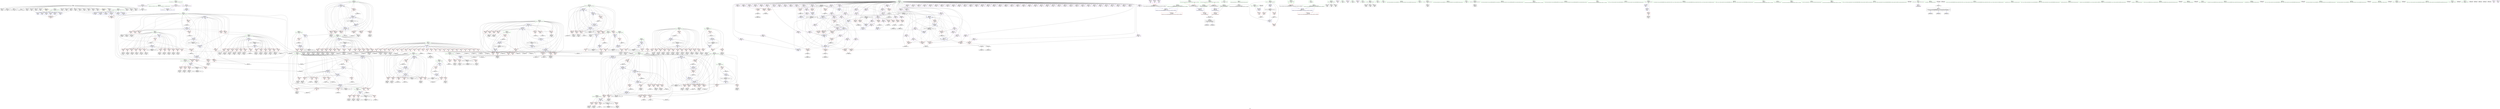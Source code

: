 digraph "SVFG" {
	label="SVFG";

	Node0x55677b87b490 [shape=record,color=grey,label="{NodeID: 0\nNullPtr}"];
	Node0x55677b87b490 -> Node0x55677b888f50[style=solid];
	Node0x55677b87b490 -> Node0x55677b889050[style=solid];
	Node0x55677b87b490 -> Node0x55677b889120[style=solid];
	Node0x55677b87b490 -> Node0x55677b8891f0[style=solid];
	Node0x55677b87b490 -> Node0x55677b8892c0[style=solid];
	Node0x55677b87b490 -> Node0x55677b884ad0[style=solid];
	Node0x55677b87b490 -> Node0x55677b884ba0[style=solid];
	Node0x55677b87b490 -> Node0x55677b884c70[style=solid];
	Node0x55677b87b490 -> Node0x55677b884d40[style=solid];
	Node0x55677b87b490 -> Node0x55677b884e10[style=solid];
	Node0x55677b87b490 -> Node0x55677b884ee0[style=solid];
	Node0x55677b87b490 -> Node0x55677b884fb0[style=solid];
	Node0x55677b87b490 -> Node0x55677b885080[style=solid];
	Node0x55677b87b490 -> Node0x55677b885150[style=solid];
	Node0x55677b87b490 -> Node0x55677b885220[style=solid];
	Node0x55677b87b490 -> Node0x55677b87be10[style=solid];
	Node0x55677b87b490 -> Node0x55677b87bee0[style=solid];
	Node0x55677b87b490 -> Node0x55677b87bfb0[style=solid];
	Node0x55677b87b490 -> Node0x55677b87c080[style=solid];
	Node0x55677b87b490 -> Node0x55677b87c150[style=solid];
	Node0x55677b87b490 -> Node0x55677b87c220[style=solid];
	Node0x55677b87b490 -> Node0x55677b92d440[style=solid];
	Node0x55677b92f830 [shape=record,color=blue,label="{NodeID: 609\n104\<--478\npos1151\<--\nmain\n}"];
	Node0x55677b92f830 -> Node0x55677b916e50[style=dashed];
	Node0x55677b92f830 -> Node0x55677b916f20[style=dashed];
	Node0x55677b92f830 -> Node0x55677b916ff0[style=dashed];
	Node0x55677b92f830 -> Node0x55677b9170c0[style=dashed];
	Node0x55677b92f830 -> Node0x55677b97f630[style=dashed];
	Node0x55677b9174d0 [shape=record,color=red,label="{NodeID: 443\n639\<--108\n\<--j234\nmain\n}"];
	Node0x55677b9174d0 -> Node0x55677b88e620[style=solid];
	Node0x55677b91a9e0 [shape=record,color=purple,label="{NodeID: 277\n641\<--78\narrayidx249\<--data\nmain\n}"];
	Node0x55677b91a9e0 -> Node0x55677b92c230[style=solid];
	Node0x55677b87c220 [shape=record,color=black,label="{NodeID: 111\n1051\<--3\nlpad.val487\<--dummyVal\nmain\n}"];
	Node0x55677b949400 [shape=record,color=grey,label="{NodeID: 886\n350 = cmp(342, 349, )\n}"];
	Node0x55677b92cb20 [shape=record,color=red,label="{NodeID: 554\n872\<--871\n\<--arrayidx387\nmain\n}"];
	Node0x55677b92cb20 -> Node0x55677b941180[style=solid];
	Node0x55677b914820 [shape=record,color=red,label="{NodeID: 388\n363\<--92\n\<--fixPos\nmain\n}"];
	Node0x55677b914820 -> Node0x55677b88ca80[style=solid];
	Node0x55677b889bf0 [shape=record,color=purple,label="{NodeID: 222\n442\<--14\n\<--.str.3\nmain\n|{<s0>26}}"];
	Node0x55677b889bf0:s0 -> Node0x55677ba1ec90[style=solid,color=red];
	Node0x55677b8853b0 [shape=record,color=green,label="{NodeID: 56\n118\<--119\nj335\<--j335_field_insensitive\nmain\n}"];
	Node0x55677b8853b0 -> Node0x55677b9290a0[style=solid];
	Node0x55677b8853b0 -> Node0x55677b929170[style=solid];
	Node0x55677b8853b0 -> Node0x55677b929240[style=solid];
	Node0x55677b8853b0 -> Node0x55677b929310[style=solid];
	Node0x55677b8853b0 -> Node0x55677b9293e0[style=solid];
	Node0x55677b8853b0 -> Node0x55677b9294b0[style=solid];
	Node0x55677b8853b0 -> Node0x55677b929580[style=solid];
	Node0x55677b8853b0 -> Node0x55677b929650[style=solid];
	Node0x55677b8853b0 -> Node0x55677b929720[style=solid];
	Node0x55677b8853b0 -> Node0x55677b9297f0[style=solid];
	Node0x55677b8853b0 -> Node0x55677b9298c0[style=solid];
	Node0x55677b8853b0 -> Node0x55677b929990[style=solid];
	Node0x55677b8853b0 -> Node0x55677b929a60[style=solid];
	Node0x55677b8853b0 -> Node0x55677b931230[style=solid];
	Node0x55677b8853b0 -> Node0x55677b932000[style=solid];
	Node0x55677b944180 [shape=record,color=grey,label="{NodeID: 831\n282 = Binary(281, 176, )\n}"];
	Node0x55677b944180 -> Node0x55677b92e7f0[style=solid];
	Node0x55677b9325b0 [shape=record,color=blue,label="{NodeID: 665\n1083\<--1080\n__b.addr\<--__b\n_ZStorSt13_Ios_OpenmodeS_\n}"];
	Node0x55677b9325b0 -> Node0x55677b92d000[style=dashed];
	Node0x55677b929e70 [shape=record,color=red,label="{NodeID: 499\n823\<--120\n\<--pos339\nmain\n}"];
	Node0x55677b929e70 -> Node0x55677b931570[style=solid];
	Node0x55677b91d760 [shape=record,color=red,label="{NodeID: 333\n275\<--70\n\<--n\nmain\n}"];
	Node0x55677b91d760 -> Node0x55677b947f00[style=solid];
	Node0x55677b88e550 [shape=record,color=black,label="{NodeID: 167\n637\<--636\nidxprom246\<--\nmain\n}"];
	Node0x55677b8f4c40 [shape=record,color=green,label="{NodeID: 1\n7\<--1\n__dso_handle\<--dummyObj\nGlob }"];
	Node0x55677b92f900 [shape=record,color=blue,label="{NodeID: 610\n100\<--481\npos134\<--inc152\nmain\n}"];
	Node0x55677b92f900 -> Node0x55677b915e10[style=dashed];
	Node0x55677b92f900 -> Node0x55677b915ee0[style=dashed];
	Node0x55677b92f900 -> Node0x55677b915fb0[style=dashed];
	Node0x55677b92f900 -> Node0x55677b916080[style=dashed];
	Node0x55677b92f900 -> Node0x55677b916150[style=dashed];
	Node0x55677b92f900 -> Node0x55677b916220[style=dashed];
	Node0x55677b92f900 -> Node0x55677b9162f0[style=dashed];
	Node0x55677b92f900 -> Node0x55677b9163c0[style=dashed];
	Node0x55677b92f900 -> Node0x55677b916490[style=dashed];
	Node0x55677b92f900 -> Node0x55677b916560[style=dashed];
	Node0x55677b92f900 -> Node0x55677b916630[style=dashed];
	Node0x55677b92f900 -> Node0x55677b916700[style=dashed];
	Node0x55677b92f900 -> Node0x55677b9167d0[style=dashed];
	Node0x55677b92f900 -> Node0x55677b92f5c0[style=dashed];
	Node0x55677b92f900 -> Node0x55677b92f760[style=dashed];
	Node0x55677b92f900 -> Node0x55677b92f900[style=dashed];
	Node0x55677b92f900 -> Node0x55677b92f9d0[style=dashed];
	Node0x55677b92f900 -> Node0x55677b92fc40[style=dashed];
	Node0x55677b92f900 -> Node0x55677b972430[style=dashed];
	Node0x55677b9175a0 [shape=record,color=red,label="{NodeID: 444\n664\<--108\n\<--j234\nmain\n}"];
	Node0x55677b9175a0 -> Node0x55677b88e7c0[style=solid];
	Node0x55677b91aab0 [shape=record,color=purple,label="{NodeID: 278\n663\<--78\narrayidx261\<--data\nmain\n}"];
	Node0x55677b87c2f0 [shape=record,color=black,label="{NodeID: 112\n37\<--38\n\<--_ZNSt8ios_base4InitD1Ev\nCan only get source location for instruction, argument, global var or function.}"];
	Node0x55677b949580 [shape=record,color=grey,label="{NodeID: 887\n172 = cmp(170, 171, )\n}"];
	Node0x55677b92cbf0 [shape=record,color=red,label="{NodeID: 555\n894\<--893\n\<--arrayidx399\nmain\n}"];
	Node0x55677b92cbf0 -> Node0x55677b931a50[style=solid];
	Node0x55677b9148f0 [shape=record,color=red,label="{NodeID: 389\n367\<--92\n\<--fixPos\nmain\n}"];
	Node0x55677b9148f0 -> Node0x55677b944d80[style=solid];
	Node0x55677b889cc0 [shape=record,color=purple,label="{NodeID: 223\n615\<--16\n\<--.str.4\nmain\n|{<s0>27}}"];
	Node0x55677b889cc0:s0 -> Node0x55677ba1ec90[style=solid,color=red];
	Node0x55677b885480 [shape=record,color=green,label="{NodeID: 57\n120\<--121\npos339\<--pos339_field_insensitive\nmain\n}"];
	Node0x55677b885480 -> Node0x55677b929b30[style=solid];
	Node0x55677b885480 -> Node0x55677b929c00[style=solid];
	Node0x55677b885480 -> Node0x55677b929cd0[style=solid];
	Node0x55677b885480 -> Node0x55677b929da0[style=solid];
	Node0x55677b885480 -> Node0x55677b929e70[style=solid];
	Node0x55677b885480 -> Node0x55677b929f40[style=solid];
	Node0x55677b885480 -> Node0x55677b92a010[style=solid];
	Node0x55677b885480 -> Node0x55677b92a0e0[style=solid];
	Node0x55677b885480 -> Node0x55677b92a1b0[style=solid];
	Node0x55677b885480 -> Node0x55677b92a280[style=solid];
	Node0x55677b885480 -> Node0x55677b92a350[style=solid];
	Node0x55677b885480 -> Node0x55677b92a420[style=solid];
	Node0x55677b885480 -> Node0x55677b92a4f0[style=solid];
	Node0x55677b885480 -> Node0x55677b931300[style=solid];
	Node0x55677b885480 -> Node0x55677b9314a0[style=solid];
	Node0x55677b885480 -> Node0x55677b931640[style=solid];
	Node0x55677b885480 -> Node0x55677b931710[style=solid];
	Node0x55677b885480 -> Node0x55677b931980[style=solid];
	Node0x55677b944300 [shape=record,color=grey,label="{NodeID: 832\n1089 = Binary(1087, 1088, )\n}"];
	Node0x55677b944300 -> Node0x55677b889710[style=solid];
	Node0x55677b932680 [shape=record,color=blue,label="{NodeID: 666\n1106\<--1104\n__lhs.addr\<--__lhs\n_ZSteqIcSt11char_traitsIcESaIcEEbRKNSt7__cxx1112basic_stringIT_T0_T1_EEPKS5_\n}"];
	Node0x55677b932680 -> Node0x55677b92d0d0[style=dashed];
	Node0x55677b929f40 [shape=record,color=red,label="{NodeID: 500\n825\<--120\n\<--pos339\nmain\n}"];
	Node0x55677b929f40 -> Node0x55677b942980[style=solid];
	Node0x55677b91d830 [shape=record,color=red,label="{NodeID: 334\n278\<--70\n\<--n\nmain\n}"];
	Node0x55677b91d830 -> Node0x55677b944000[style=solid];
	Node0x55677b88e620 [shape=record,color=black,label="{NodeID: 168\n640\<--639\nidxprom248\<--\nmain\n}"];
	Node0x55677b87d670 [shape=record,color=green,label="{NodeID: 2\n8\<--1\n.str\<--dummyObj\nGlob }"];
	Node0x55677b92f9d0 [shape=record,color=blue,label="{NodeID: 611\n100\<--500\npos134\<--inc163\nmain\n}"];
	Node0x55677b92f9d0 -> Node0x55677b915e10[style=dashed];
	Node0x55677b92f9d0 -> Node0x55677b915ee0[style=dashed];
	Node0x55677b92f9d0 -> Node0x55677b915fb0[style=dashed];
	Node0x55677b92f9d0 -> Node0x55677b916080[style=dashed];
	Node0x55677b92f9d0 -> Node0x55677b916150[style=dashed];
	Node0x55677b92f9d0 -> Node0x55677b916220[style=dashed];
	Node0x55677b92f9d0 -> Node0x55677b9162f0[style=dashed];
	Node0x55677b92f9d0 -> Node0x55677b9163c0[style=dashed];
	Node0x55677b92f9d0 -> Node0x55677b916490[style=dashed];
	Node0x55677b92f9d0 -> Node0x55677b916560[style=dashed];
	Node0x55677b92f9d0 -> Node0x55677b916630[style=dashed];
	Node0x55677b92f9d0 -> Node0x55677b916700[style=dashed];
	Node0x55677b92f9d0 -> Node0x55677b9167d0[style=dashed];
	Node0x55677b92f9d0 -> Node0x55677b92f5c0[style=dashed];
	Node0x55677b92f9d0 -> Node0x55677b92f760[style=dashed];
	Node0x55677b92f9d0 -> Node0x55677b92f900[style=dashed];
	Node0x55677b92f9d0 -> Node0x55677b92f9d0[style=dashed];
	Node0x55677b92f9d0 -> Node0x55677b92fc40[style=dashed];
	Node0x55677b92f9d0 -> Node0x55677b972430[style=dashed];
	Node0x55677b917670 [shape=record,color=red,label="{NodeID: 445\n683\<--108\n\<--j234\nmain\n}"];
	Node0x55677b917670 -> Node0x55677b9134a0[style=solid];
	Node0x55677b91ab80 [shape=record,color=purple,label="{NodeID: 279\n666\<--78\narrayidx263\<--data\nmain\n}"];
	Node0x55677b91ab80 -> Node0x55677b92c300[style=solid];
	Node0x55677b87c3c0 [shape=record,color=black,label="{NodeID: 113\n153\<--58\n\<--infile\nmain\n}"];
	Node0x55677b92ccc0 [shape=record,color=red,label="{NodeID: 556\n916\<--915\n\<--arrayidx412\nmain\n}"];
	Node0x55677b92ccc0 -> Node0x55677b921260[style=solid];
	Node0x55677b9149c0 [shape=record,color=red,label="{NodeID: 390\n384\<--92\n\<--fixPos\nmain\n}"];
	Node0x55677b9149c0 -> Node0x55677b88cdc0[style=solid];
	Node0x55677b889d90 [shape=record,color=purple,label="{NodeID: 224\n959\<--18\n\<--.str.5\nmain\n}"];
	Node0x55677b885550 [shape=record,color=green,label="{NodeID: 58\n122\<--123\nfixPos341\<--fixPos341_field_insensitive\nmain\n}"];
	Node0x55677b885550 -> Node0x55677b92a5c0[style=solid];
	Node0x55677b885550 -> Node0x55677b92a690[style=solid];
	Node0x55677b885550 -> Node0x55677b92a760[style=solid];
	Node0x55677b885550 -> Node0x55677b92a830[style=solid];
	Node0x55677b885550 -> Node0x55677b92a900[style=solid];
	Node0x55677b885550 -> Node0x55677b92a9d0[style=solid];
	Node0x55677b885550 -> Node0x55677b92aaa0[style=solid];
	Node0x55677b885550 -> Node0x55677b9313d0[style=solid];
	Node0x55677b885550 -> Node0x55677b9318b0[style=solid];
	Node0x55677b885550 -> Node0x55677b931b20[style=solid];
	Node0x55677b885550 -> Node0x55677b931cc0[style=solid];
	Node0x55677b944480 [shape=record,color=grey,label="{NodeID: 833\n784 = Binary(783, 176, )\n}"];
	Node0x55677b944480 -> Node0x55677b931160[style=solid];
	Node0x55677b932750 [shape=record,color=blue,label="{NodeID: 667\n1108\<--1105\n__rhs.addr\<--__rhs\n_ZSteqIcSt11char_traitsIcESaIcEEbRKNSt7__cxx1112basic_stringIT_T0_T1_EEPKS5_\n}"];
	Node0x55677b932750 -> Node0x55677b92d1a0[style=dashed];
	Node0x55677b92a010 [shape=record,color=red,label="{NodeID: 501\n829\<--120\n\<--pos339\nmain\n}"];
	Node0x55677b92a010 -> Node0x55677b948b00[style=solid];
	Node0x55677b91d900 [shape=record,color=red,label="{NodeID: 335\n281\<--70\n\<--n\nmain\n}"];
	Node0x55677b91d900 -> Node0x55677b944180[style=solid];
	Node0x55677b88e6f0 [shape=record,color=black,label="{NodeID: 169\n662\<--661\nidxprom260\<--\nmain\n}"];
	Node0x55677b87d8d0 [shape=record,color=green,label="{NodeID: 3\n10\<--1\n.str.1\<--dummyObj\nGlob }"];
	Node0x55677b920cc0 [shape=record,color=black,label="{NodeID: 778\n750 = PHI(747, 133, )\n}"];
	Node0x55677b920cc0 -> Node0x55677b930d50[style=solid];
	Node0x55677b92faa0 [shape=record,color=blue,label="{NodeID: 612\n536\<--530\narrayidx185\<--shl181\nmain\n}"];
	Node0x55677b92faa0 -> Node0x55677b92bc80[style=dashed];
	Node0x55677b92faa0 -> Node0x55677b92bd50[style=dashed];
	Node0x55677b92faa0 -> Node0x55677b92be20[style=dashed];
	Node0x55677b92faa0 -> Node0x55677b92bef0[style=dashed];
	Node0x55677b92faa0 -> Node0x55677b92bfc0[style=dashed];
	Node0x55677b92faa0 -> Node0x55677b92c090[style=dashed];
	Node0x55677b92faa0 -> Node0x55677b92c160[style=dashed];
	Node0x55677b92faa0 -> Node0x55677b92faa0[style=dashed];
	Node0x55677b92faa0 -> Node0x55677b92fd10[style=dashed];
	Node0x55677b92faa0 -> Node0x55677b92feb0[style=dashed];
	Node0x55677b92faa0 -> Node0x55677b9be950[style=dashed];
	Node0x55677b917740 [shape=record,color=red,label="{NodeID: 446\n690\<--108\n\<--j234\nmain\n}"];
	Node0x55677b917740 -> Node0x55677b913640[style=solid];
	Node0x55677b91ac50 [shape=record,color=purple,label="{NodeID: 280\n682\<--78\narrayidx272\<--data\nmain\n}"];
	Node0x55677b9d41e0 [shape=record,color=yellow,style=double,label="{NodeID: 1221\n6V_1 = ENCHI(MR_6V_0)\npts\{63 \}\nFun[main]}"];
	Node0x55677b9d41e0 -> Node0x55677b92dbc0[style=dashed];
	Node0x55677b9d41e0 -> Node0x55677b92dd60[style=dashed];
	Node0x55677b9d41e0 -> Node0x55677b92df00[style=dashed];
	Node0x55677b9d41e0 -> Node0x55677b92e0a0[style=dashed];
	Node0x55677b9d41e0 -> Node0x55677b92e240[style=dashed];
	Node0x55677b9d41e0 -> Node0x55677b92e3e0[style=dashed];
	Node0x55677b87c490 [shape=record,color=black,label="{NodeID: 114\n178\<--58\n\<--infile\nmain\n}"];
	Node0x55677b92cd90 [shape=record,color=red,label="{NodeID: 557\n994\<--993\n\<--arrayidx460\nmain\n}"];
	Node0x55677b914a90 [shape=record,color=red,label="{NodeID: 391\n388\<--92\n\<--fixPos\nmain\n}"];
	Node0x55677b914a90 -> Node0x55677b944f00[style=solid];
	Node0x55677b889e60 [shape=record,color=purple,label="{NodeID: 225\n967\<--20\n\<--.str.6\nmain\n}"];
	Node0x55677b885620 [shape=record,color=green,label="{NodeID: 59\n124\<--125\npos1358\<--pos1358_field_insensitive\nmain\n}"];
	Node0x55677b885620 -> Node0x55677b92ab70[style=solid];
	Node0x55677b885620 -> Node0x55677b92ac40[style=solid];
	Node0x55677b885620 -> Node0x55677b92ad10[style=solid];
	Node0x55677b885620 -> Node0x55677b92ade0[style=solid];
	Node0x55677b885620 -> Node0x55677b931570[style=solid];
	Node0x55677b944600 [shape=record,color=grey,label="{NodeID: 834\n673 = Binary(672, 176, )\n}"];
	Node0x55677b944600 -> Node0x55677b930870[style=solid];
	Node0x55677b92a0e0 [shape=record,color=red,label="{NodeID: 502\n832\<--120\n\<--pos339\nmain\n}"];
	Node0x55677b92a0e0 -> Node0x55677b914410[style=solid];
	Node0x55677b91d9d0 [shape=record,color=red,label="{NodeID: 336\n448\<--70\n\<--n\nmain\n}"];
	Node0x55677b91d9d0 -> Node0x55677b947000[style=solid];
	Node0x55677b88e7c0 [shape=record,color=black,label="{NodeID: 170\n665\<--664\nidxprom262\<--\nmain\n}"];
	Node0x55677b87cca0 [shape=record,color=green,label="{NodeID: 4\n12\<--1\n.str.2\<--dummyObj\nGlob }"];
	Node0x55677b921260 [shape=record,color=black,label="{NodeID: 779\n919 = PHI(916, 133, )\n}"];
	Node0x55677b921260 -> Node0x55677b931bf0[style=solid];
	Node0x55677b92fb70 [shape=record,color=blue,label="{NodeID: 613\n102\<--539\nfixPos135\<--inc186\nmain\n}"];
	Node0x55677b92fb70 -> Node0x55677b9168a0[style=dashed];
	Node0x55677b92fb70 -> Node0x55677b916970[style=dashed];
	Node0x55677b92fb70 -> Node0x55677b916a40[style=dashed];
	Node0x55677b92fb70 -> Node0x55677b916b10[style=dashed];
	Node0x55677b92fb70 -> Node0x55677b916be0[style=dashed];
	Node0x55677b92fb70 -> Node0x55677b916cb0[style=dashed];
	Node0x55677b92fb70 -> Node0x55677b916d80[style=dashed];
	Node0x55677b92fb70 -> Node0x55677b92f690[style=dashed];
	Node0x55677b92fb70 -> Node0x55677b92fb70[style=dashed];
	Node0x55677b92fb70 -> Node0x55677b92fde0[style=dashed];
	Node0x55677b92fb70 -> Node0x55677b92ff80[style=dashed];
	Node0x55677b92fb70 -> Node0x55677b972930[style=dashed];
	Node0x55677b917810 [shape=record,color=red,label="{NodeID: 447\n699\<--108\n\<--j234\nmain\n}"];
	Node0x55677b917810 -> Node0x55677b9137e0[style=solid];
	Node0x55677b91ad20 [shape=record,color=purple,label="{NodeID: 281\n685\<--78\narrayidx274\<--data\nmain\n}"];
	Node0x55677b91ad20 -> Node0x55677b92c3d0[style=solid];
	Node0x55677b9d42c0 [shape=record,color=yellow,style=double,label="{NodeID: 1222\n8V_1 = ENCHI(MR_8V_0)\npts\{65 \}\nFun[main]}"];
	Node0x55677b9d42c0 -> Node0x55677b92dc90[style=dashed];
	Node0x55677b9d42c0 -> Node0x55677b92de30[style=dashed];
	Node0x55677b9d42c0 -> Node0x55677b92dfd0[style=dashed];
	Node0x55677b9d42c0 -> Node0x55677b92e170[style=dashed];
	Node0x55677b9d42c0 -> Node0x55677b92e310[style=dashed];
	Node0x55677b9d42c0 -> Node0x55677b92e4b0[style=dashed];
	Node0x55677b87c560 [shape=record,color=black,label="{NodeID: 115\n199\<--58\n\<--infile\nmain\n}"];
	Node0x55677b92ce60 [shape=record,color=red,label="{NodeID: 558\n1011\<--1010\n\<--arrayidx472\nmain\n}"];
	Node0x55677b914b60 [shape=record,color=red,label="{NodeID: 392\n409\<--92\n\<--fixPos\nmain\n}"];
	Node0x55677b914b60 -> Node0x55677b88d100[style=solid];
	Node0x55677b889f30 [shape=record,color=purple,label="{NodeID: 226\n996\<--22\n\<--.str.7\nmain\n}"];
	Node0x55677b8856f0 [shape=record,color=green,label="{NodeID: 60\n126\<--127\ni423\<--i423_field_insensitive\nmain\n}"];
	Node0x55677b8856f0 -> Node0x55677b92aeb0[style=solid];
	Node0x55677b8856f0 -> Node0x55677b92af80[style=solid];
	Node0x55677b8856f0 -> Node0x55677b92b050[style=solid];
	Node0x55677b8856f0 -> Node0x55677b931d90[style=solid];
	Node0x55677b8856f0 -> Node0x55677b931f30[style=solid];
	Node0x55677b944780 [shape=record,color=grey,label="{NodeID: 835\n414 = Binary(413, 306, )\n}"];
	Node0x55677b944780 -> Node0x55677b92f0e0[style=solid];
	Node0x55677b92a1b0 [shape=record,color=red,label="{NodeID: 503\n843\<--120\n\<--pos339\nmain\n}"];
	Node0x55677b92a1b0 -> Node0x55677b943d00[style=solid];
	Node0x55677b91daa0 [shape=record,color=red,label="{NodeID: 337\n455\<--70\n\<--n\nmain\n}"];
	Node0x55677b91daa0 -> Node0x55677b947180[style=solid];
	Node0x55677b88e890 [shape=record,color=black,label="{NodeID: 171\n681\<--680\nidxprom271\<--\nmain\n}"];
	Node0x55677b87cd30 [shape=record,color=green,label="{NodeID: 5\n14\<--1\n.str.3\<--dummyObj\nGlob }"];
	Node0x55677b921800 [shape=record,color=black,label="{NodeID: 780\n645 = PHI(302, 643, )\n}"];
	Node0x55677b92fc40 [shape=record,color=blue,label="{NodeID: 614\n100\<--542\npos134\<--inc187\nmain\n}"];
	Node0x55677b92fc40 -> Node0x55677b915e10[style=dashed];
	Node0x55677b92fc40 -> Node0x55677b915ee0[style=dashed];
	Node0x55677b92fc40 -> Node0x55677b915fb0[style=dashed];
	Node0x55677b92fc40 -> Node0x55677b916080[style=dashed];
	Node0x55677b92fc40 -> Node0x55677b916150[style=dashed];
	Node0x55677b92fc40 -> Node0x55677b916220[style=dashed];
	Node0x55677b92fc40 -> Node0x55677b92f5c0[style=dashed];
	Node0x55677b92fc40 -> Node0x55677b92f760[style=dashed];
	Node0x55677b92fc40 -> Node0x55677b92f900[style=dashed];
	Node0x55677b92fc40 -> Node0x55677b972430[style=dashed];
	Node0x55677b9178e0 [shape=record,color=red,label="{NodeID: 448\n707\<--108\n\<--j234\nmain\n}"];
	Node0x55677b9178e0 -> Node0x55677b913980[style=solid];
	Node0x55677b91adf0 [shape=record,color=purple,label="{NodeID: 282\n689\<--78\narrayidx276\<--data\nmain\n}"];
	Node0x55677b88bbe0 [shape=record,color=black,label="{NodeID: 116\n958\<--60\n\<--outfile\nmain\n}"];
	Node0x55677b92cf30 [shape=record,color=red,label="{NodeID: 559\n1087\<--1081\n\<--__a.addr\n_ZStorSt13_Ios_OpenmodeS_\n}"];
	Node0x55677b92cf30 -> Node0x55677b944300[style=solid];
	Node0x55677b914c30 [shape=record,color=red,label="{NodeID: 393\n413\<--92\n\<--fixPos\nmain\n}"];
	Node0x55677b914c30 -> Node0x55677b944780[style=solid];
	Node0x55677b88a000 [shape=record,color=purple,label="{NodeID: 227\n1143\<--24\nllvm.global_ctors_0\<--llvm.global_ctors\nGlob }"];
	Node0x55677b88a000 -> Node0x55677b92d270[style=solid];
	Node0x55677b8857c0 [shape=record,color=green,label="{NodeID: 61\n128\<--129\ni448\<--i448_field_insensitive\nmain\n}"];
	Node0x55677b8857c0 -> Node0x55677b92b120[style=solid];
	Node0x55677b8857c0 -> Node0x55677b92b1f0[style=solid];
	Node0x55677b8857c0 -> Node0x55677b92b2c0[style=solid];
	Node0x55677b8857c0 -> Node0x55677b92b390[style=solid];
	Node0x55677b8857c0 -> Node0x55677b9320d0[style=solid];
	Node0x55677b8857c0 -> Node0x55677b932340[style=solid];
	Node0x55677b944900 [shape=record,color=grey,label="{NodeID: 836\n759 = Binary(758, 176, )\n}"];
	Node0x55677b944900 -> Node0x55677b930e20[style=solid];
	Node0x55677b92a280 [shape=record,color=red,label="{NodeID: 504\n847\<--120\n\<--pos339\nmain\n}"];
	Node0x55677b92a280 -> Node0x55677b947c00[style=solid];
	Node0x55677b91db70 [shape=record,color=red,label="{NodeID: 338\n460\<--70\n\<--n\nmain\n}"];
	Node0x55677b91db70 -> Node0x55677b947300[style=solid];
	Node0x55677b9134a0 [shape=record,color=black,label="{NodeID: 172\n684\<--683\nidxprom273\<--\nmain\n}"];
	Node0x55677b87cdc0 [shape=record,color=green,label="{NodeID: 6\n16\<--1\n.str.4\<--dummyObj\nGlob }"];
	Node0x55677b921da0 [shape=record,color=black,label="{NodeID: 781\n327 = PHI(302, 325, )\n}"];
	Node0x55677b92fd10 [shape=record,color=blue,label="{NodeID: 615\n557\<--551\narrayidx196\<--\nmain\n}"];
	Node0x55677b92fd10 -> Node0x55677b92bc80[style=dashed];
	Node0x55677b92fd10 -> Node0x55677b92bd50[style=dashed];
	Node0x55677b92fd10 -> Node0x55677b92be20[style=dashed];
	Node0x55677b92fd10 -> Node0x55677b92bef0[style=dashed];
	Node0x55677b92fd10 -> Node0x55677b92bfc0[style=dashed];
	Node0x55677b92fd10 -> Node0x55677b92c090[style=dashed];
	Node0x55677b92fd10 -> Node0x55677b92c160[style=dashed];
	Node0x55677b92fd10 -> Node0x55677b92faa0[style=dashed];
	Node0x55677b92fd10 -> Node0x55677b92fd10[style=dashed];
	Node0x55677b92fd10 -> Node0x55677b92feb0[style=dashed];
	Node0x55677b92fd10 -> Node0x55677b9be950[style=dashed];
	Node0x55677b9179b0 [shape=record,color=red,label="{NodeID: 449\n721\<--108\n\<--j234\nmain\n}"];
	Node0x55677b9179b0 -> Node0x55677b913b20[style=solid];
	Node0x55677b91aec0 [shape=record,color=purple,label="{NodeID: 283\n692\<--78\narrayidx278\<--data\nmain\n}"];
	Node0x55677b91aec0 -> Node0x55677b92c4a0[style=solid];
	Node0x55677b88bcb0 [shape=record,color=black,label="{NodeID: 117\n987\<--60\n\<--outfile\nmain\n}"];
	Node0x55677b92d000 [shape=record,color=red,label="{NodeID: 560\n1088\<--1083\n\<--__b.addr\n_ZStorSt13_Ios_OpenmodeS_\n}"];
	Node0x55677b92d000 -> Node0x55677b944300[style=solid];
	Node0x55677b914d00 [shape=record,color=red,label="{NodeID: 394\n421\<--92\n\<--fixPos\nmain\n}"];
	Node0x55677b914d00 -> Node0x55677b949280[style=solid];
	Node0x55677b88a0d0 [shape=record,color=purple,label="{NodeID: 228\n1144\<--24\nllvm.global_ctors_1\<--llvm.global_ctors\nGlob }"];
	Node0x55677b88a0d0 -> Node0x55677b92d340[style=solid];
	Node0x55677b885890 [shape=record,color=green,label="{NodeID: 62\n130\<--131\nj452\<--j452_field_insensitive\nmain\n}"];
	Node0x55677b885890 -> Node0x55677b92b460[style=solid];
	Node0x55677b885890 -> Node0x55677b92b530[style=solid];
	Node0x55677b885890 -> Node0x55677b92b600[style=solid];
	Node0x55677b885890 -> Node0x55677b9321a0[style=solid];
	Node0x55677b885890 -> Node0x55677b932270[style=solid];
	Node0x55677b944a80 [shape=record,color=grey,label="{NodeID: 837\n371 = Binary(370, 306, )\n}"];
	Node0x55677b944a80 -> Node0x55677b92eda0[style=solid];
	Node0x55677b92a350 [shape=record,color=red,label="{NodeID: 505\n857\<--120\n\<--pos339\nmain\n}"];
	Node0x55677b92a350 -> Node0x55677b88ae40[style=solid];
	Node0x55677b91dc40 [shape=record,color=red,label="{NodeID: 339\n485\<--70\n\<--n\nmain\n}"];
	Node0x55677b91dc40 -> Node0x55677b947480[style=solid];
	Node0x55677b913570 [shape=record,color=black,label="{NodeID: 173\n688\<--687\nidxprom275\<--\nmain\n}"];
	Node0x55677b87b720 [shape=record,color=green,label="{NodeID: 7\n18\<--1\n.str.5\<--dummyObj\nGlob }"];
	Node0x55677b922340 [shape=record,color=black,label="{NodeID: 782\n301 = PHI(302, 299, )\n}"];
	Node0x55677b92fde0 [shape=record,color=blue,label="{NodeID: 616\n102\<--560\nfixPos135\<--inc197\nmain\n}"];
	Node0x55677b92fde0 -> Node0x55677b9168a0[style=dashed];
	Node0x55677b92fde0 -> Node0x55677b916970[style=dashed];
	Node0x55677b92fde0 -> Node0x55677b916a40[style=dashed];
	Node0x55677b92fde0 -> Node0x55677b916b10[style=dashed];
	Node0x55677b92fde0 -> Node0x55677b916be0[style=dashed];
	Node0x55677b92fde0 -> Node0x55677b916cb0[style=dashed];
	Node0x55677b92fde0 -> Node0x55677b916d80[style=dashed];
	Node0x55677b92fde0 -> Node0x55677b92f690[style=dashed];
	Node0x55677b92fde0 -> Node0x55677b92fb70[style=dashed];
	Node0x55677b92fde0 -> Node0x55677b92fde0[style=dashed];
	Node0x55677b92fde0 -> Node0x55677b92ff80[style=dashed];
	Node0x55677b92fde0 -> Node0x55677b972930[style=dashed];
	Node0x55677b917a80 [shape=record,color=red,label="{NodeID: 450\n728\<--108\n\<--j234\nmain\n}"];
	Node0x55677b917a80 -> Node0x55677b913cc0[style=solid];
	Node0x55677b91af90 [shape=record,color=purple,label="{NodeID: 284\n698\<--78\narrayidx282\<--data\nmain\n}"];
	Node0x55677b88bd80 [shape=record,color=black,label="{NodeID: 118\n1003\<--60\n\<--outfile\nmain\n}"];
	Node0x55677b92d0d0 [shape=record,color=red,label="{NodeID: 561\n1112\<--1106\n\<--__lhs.addr\n_ZSteqIcSt11char_traitsIcESaIcEEbRKNSt7__cxx1112basic_stringIT_T0_T1_EEPKS5_\n}"];
	Node0x55677b914dd0 [shape=record,color=red,label="{NodeID: 395\n339\<--94\n\<--pos1\nmain\n}"];
	Node0x55677b914dd0 -> Node0x55677b88c5a0[style=solid];
	Node0x55677b88a1a0 [shape=record,color=purple,label="{NodeID: 229\n1145\<--24\nllvm.global_ctors_2\<--llvm.global_ctors\nGlob }"];
	Node0x55677b88a1a0 -> Node0x55677b92d440[style=solid];
	Node0x55677b885960 [shape=record,color=green,label="{NodeID: 63\n135\<--136\n_ZNSt14basic_ifstreamIcSt11char_traitsIcEEC1Ev\<--_ZNSt14basic_ifstreamIcSt11char_traitsIcEEC1Ev_field_insensitive\n}"];
	Node0x55677b944c00 [shape=record,color=grey,label="{NodeID: 838\n175 = Binary(174, 176, )\n}"];
	Node0x55677b944c00 -> Node0x55677b92d880[style=solid];
	Node0x55677b92a420 [shape=record,color=red,label="{NodeID: 506\n866\<--120\n\<--pos339\nmain\n}"];
	Node0x55677b92a420 -> Node0x55677b88afe0[style=solid];
	Node0x55677b91dd10 [shape=record,color=red,label="{NodeID: 340\n504\<--70\n\<--n\nmain\n}"];
	Node0x55677b91dd10 -> Node0x55677b946880[style=solid];
	Node0x55677b913640 [shape=record,color=black,label="{NodeID: 174\n691\<--690\nidxprom277\<--\nmain\n}"];
	Node0x55677b87b7b0 [shape=record,color=green,label="{NodeID: 8\n20\<--1\n.str.6\<--dummyObj\nGlob }"];
	Node0x55677b9228e0 [shape=record,color=black,label="{NodeID: 783\n472 = PHI(302, 470, )\n}"];
	Node0x55677b92feb0 [shape=record,color=blue,label="{NodeID: 617\n583\<--577\narrayidx212\<--cond208\nmain\n}"];
	Node0x55677b92feb0 -> Node0x55677b92bc80[style=dashed];
	Node0x55677b92feb0 -> Node0x55677b92bd50[style=dashed];
	Node0x55677b92feb0 -> Node0x55677b92be20[style=dashed];
	Node0x55677b92feb0 -> Node0x55677b92bef0[style=dashed];
	Node0x55677b92feb0 -> Node0x55677b92bfc0[style=dashed];
	Node0x55677b92feb0 -> Node0x55677b92c090[style=dashed];
	Node0x55677b92feb0 -> Node0x55677b92c160[style=dashed];
	Node0x55677b92feb0 -> Node0x55677b92faa0[style=dashed];
	Node0x55677b92feb0 -> Node0x55677b92fd10[style=dashed];
	Node0x55677b92feb0 -> Node0x55677b92feb0[style=dashed];
	Node0x55677b92feb0 -> Node0x55677b9be950[style=dashed];
	Node0x55677b917b50 [shape=record,color=red,label="{NodeID: 451\n744\<--108\n\<--j234\nmain\n}"];
	Node0x55677b917b50 -> Node0x55677b913e60[style=solid];
	Node0x55677b91b060 [shape=record,color=purple,label="{NodeID: 285\n701\<--78\narrayidx284\<--data\nmain\n}"];
	Node0x55677b91b060 -> Node0x55677b92c570[style=solid];
	Node0x55677b88be50 [shape=record,color=black,label="{NodeID: 119\n186\<--80\n\<--stream1\nmain\n}"];
	Node0x55677b92d1a0 [shape=record,color=red,label="{NodeID: 562\n1113\<--1108\n\<--__rhs.addr\n_ZSteqIcSt11char_traitsIcESaIcEEbRKNSt7__cxx1112basic_stringIT_T0_T1_EEPKS5_\n}"];
	Node0x55677b914ea0 [shape=record,color=red,label="{NodeID: 396\n377\<--94\n\<--pos1\nmain\n}"];
	Node0x55677b914ea0 -> Node0x55677b88cc20[style=solid];
	Node0x55677b88a270 [shape=record,color=purple,label="{NodeID: 230\n212\<--78\narrayidx\<--data\nmain\n}"];
	Node0x55677b885a30 [shape=record,color=green,label="{NodeID: 64\n138\<--139\n_ZNSt14basic_ofstreamIcSt11char_traitsIcEEC1Ev\<--_ZNSt14basic_ofstreamIcSt11char_traitsIcEEC1Ev_field_insensitive\n}"];
	Node0x55677b944d80 [shape=record,color=grey,label="{NodeID: 839\n368 = Binary(367, 306, )\n}"];
	Node0x55677b944d80 -> Node0x55677b92ecd0[style=solid];
	Node0x55677b92a4f0 [shape=record,color=red,label="{NodeID: 507\n884\<--120\n\<--pos339\nmain\n}"];
	Node0x55677b92a4f0 -> Node0x55677b941f00[style=solid];
	Node0x55677b91dde0 [shape=record,color=red,label="{NodeID: 341\n565\<--70\n\<--n\nmain\n}"];
	Node0x55677b91dde0 -> Node0x55677b945e00[style=solid];
	Node0x55677b913710 [shape=record,color=black,label="{NodeID: 175\n697\<--696\nidxprom281\<--\nmain\n}"];
	Node0x55677b87b840 [shape=record,color=green,label="{NodeID: 9\n22\<--1\n.str.7\<--dummyObj\nGlob }"];
	Node0x55677b922e80 [shape=record,color=black,label="{NodeID: 784\n497 = PHI(302, 495, )\n}"];
	Node0x55677b92ff80 [shape=record,color=blue,label="{NodeID: 618\n102\<--586\nfixPos135\<--inc213\nmain\n}"];
	Node0x55677b92ff80 -> Node0x55677b9168a0[style=dashed];
	Node0x55677b92ff80 -> Node0x55677b916970[style=dashed];
	Node0x55677b92ff80 -> Node0x55677b916a40[style=dashed];
	Node0x55677b92ff80 -> Node0x55677b916b10[style=dashed];
	Node0x55677b92ff80 -> Node0x55677b916be0[style=dashed];
	Node0x55677b92ff80 -> Node0x55677b916cb0[style=dashed];
	Node0x55677b92ff80 -> Node0x55677b916d80[style=dashed];
	Node0x55677b92ff80 -> Node0x55677b92f690[style=dashed];
	Node0x55677b92ff80 -> Node0x55677b92fb70[style=dashed];
	Node0x55677b92ff80 -> Node0x55677b92fde0[style=dashed];
	Node0x55677b92ff80 -> Node0x55677b92ff80[style=dashed];
	Node0x55677b92ff80 -> Node0x55677b972930[style=dashed];
	Node0x55677b917c20 [shape=record,color=red,label="{NodeID: 452\n754\<--108\n\<--j234\nmain\n}"];
	Node0x55677b917c20 -> Node0x55677b914000[style=solid];
	Node0x55677b91b130 [shape=record,color=purple,label="{NodeID: 286\n706\<--78\narrayidx287\<--data\nmain\n}"];
	Node0x55677b88bf20 [shape=record,color=black,label="{NodeID: 120\n209\<--84\n\<--lineStream\nmain\n}"];
	Node0x55677b92d270 [shape=record,color=blue,label="{NodeID: 563\n1143\<--25\nllvm.global_ctors_0\<--\nGlob }"];
	Node0x55677b914f70 [shape=record,color=red,label="{NodeID: 397\n393\<--94\n\<--pos1\nmain\n}"];
	Node0x55677b914f70 -> Node0x55677b948c80[style=solid];
	Node0x55677b918500 [shape=record,color=purple,label="{NodeID: 231\n215\<--78\narrayidx29\<--data\nmain\n}"];
	Node0x55677b885b00 [shape=record,color=green,label="{NodeID: 65\n143\<--144\n_ZNSt14basic_ifstreamIcSt11char_traitsIcEE4openEPKcSt13_Ios_Openmode\<--_ZNSt14basic_ifstreamIcSt11char_traitsIcEE4openEPKcSt13_Ios_Openmode_field_insensitive\n}"];
	Node0x55677b944f00 [shape=record,color=grey,label="{NodeID: 840\n389 = Binary(388, 306, )\n}"];
	Node0x55677b944f00 -> Node0x55677b92ef40[style=solid];
	Node0x55677b92a5c0 [shape=record,color=red,label="{NodeID: 508\n874\<--122\n\<--fixPos341\nmain\n}"];
	Node0x55677b92a5c0 -> Node0x55677b88b180[style=solid];
	Node0x55677b91deb0 [shape=record,color=red,label="{NodeID: 342\n594\<--70\n\<--n\nmain\n}"];
	Node0x55677b91deb0 -> Node0x55677b946a00[style=solid];
	Node0x55677b9137e0 [shape=record,color=black,label="{NodeID: 176\n700\<--699\nidxprom283\<--\nmain\n}"];
	Node0x55677b87ab70 [shape=record,color=green,label="{NodeID: 10\n25\<--1\n\<--dummyObj\nCan only get source location for instruction, argument, global var or function.}"];
	Node0x55677b923420 [shape=record,color=black,label="{NodeID: 785\n577 = PHI(574, 133, )\n}"];
	Node0x55677b923420 -> Node0x55677b92feb0[style=solid];
	Node0x55677b930050 [shape=record,color=blue,label="{NodeID: 619\n106\<--590\nj216\<--\nmain\n}"];
	Node0x55677b930050 -> Node0x55677b917190[style=dashed];
	Node0x55677b930050 -> Node0x55677b917260[style=dashed];
	Node0x55677b930050 -> Node0x55677b917330[style=dashed];
	Node0x55677b930050 -> Node0x55677b930050[style=dashed];
	Node0x55677b930050 -> Node0x55677b9301f0[style=dashed];
	Node0x55677b930050 -> Node0x55677b973330[style=dashed];
	Node0x55677b917cf0 [shape=record,color=red,label="{NodeID: 453\n773\<--108\n\<--j234\nmain\n}"];
	Node0x55677b917cf0 -> Node0x55677b9141a0[style=solid];
	Node0x55677b91b200 [shape=record,color=purple,label="{NodeID: 287\n709\<--78\narrayidx289\<--data\nmain\n}"];
	Node0x55677b91b200 -> Node0x55677b930940[style=solid];
	Node0x55677b88bff0 [shape=record,color=black,label="{NodeID: 121\n211\<--210\nidxprom\<--\nmain\n}"];
	Node0x55677b92d340 [shape=record,color=blue,label="{NodeID: 564\n1144\<--26\nllvm.global_ctors_1\<--_GLOBAL__sub_I_rocksjtu_1_0.cpp\nGlob }"];
	Node0x55677b915040 [shape=record,color=red,label="{NodeID: 398\n399\<--94\n\<--pos1\nmain\n}"];
	Node0x55677b915040 -> Node0x55677b88cf60[style=solid];
	Node0x55677b918590 [shape=record,color=purple,label="{NodeID: 232\n294\<--78\narrayidx50\<--data\nmain\n}"];
	Node0x55677b885bd0 [shape=record,color=green,label="{NodeID: 66\n148\<--149\n_ZNSt14basic_ofstreamIcSt11char_traitsIcEE4openEPKcSt13_Ios_Openmode\<--_ZNSt14basic_ofstreamIcSt11char_traitsIcEE4openEPKcSt13_Ios_Openmode_field_insensitive\n}"];
	Node0x55677b945080 [shape=record,color=grey,label="{NodeID: 841\n654 = Binary(653, 176, )\n}"];
	Node0x55677b945080 -> Node0x55677b9307a0[style=solid];
	Node0x55677b92a690 [shape=record,color=red,label="{NodeID: 509\n881\<--122\n\<--fixPos341\nmain\n}"];
	Node0x55677b92a690 -> Node0x55677b942200[style=solid];
	Node0x55677b91df80 [shape=record,color=red,label="{NodeID: 343\n621\<--70\n\<--n\nmain\n}"];
	Node0x55677b91df80 -> Node0x55677b945680[style=solid];
	Node0x55677b9138b0 [shape=record,color=black,label="{NodeID: 177\n705\<--704\nidxprom286\<--\nmain\n}"];
	Node0x55677b87ac40 [shape=record,color=green,label="{NodeID: 11\n133\<--1\n\<--dummyObj\nCan only get source location for instruction, argument, global var or function.}"];
	Node0x55677b9239c0 [shape=record,color=black,label="{NodeID: 786\n405 = PHI(402, 133, )\n}"];
	Node0x55677b9239c0 -> Node0x55677b92f010[style=solid];
	Node0x55677b930120 [shape=record,color=blue,label="{NodeID: 620\n602\<--133\narrayidx223\<--\nmain\n}"];
	Node0x55677b930120 -> Node0x55677b9be950[style=dashed];
	Node0x55677b917dc0 [shape=record,color=red,label="{NodeID: 454\n783\<--108\n\<--j234\nmain\n}"];
	Node0x55677b917dc0 -> Node0x55677b944480[style=solid];
	Node0x55677b91b2d0 [shape=record,color=purple,label="{NodeID: 288\n720\<--78\narrayidx294\<--data\nmain\n}"];
	Node0x55677b88c0c0 [shape=record,color=black,label="{NodeID: 122\n214\<--213\nidxprom28\<--\nmain\n}"];
	Node0x55677b92d440 [shape=record,color=blue, style = dotted,label="{NodeID: 565\n1145\<--3\nllvm.global_ctors_2\<--dummyVal\nGlob }"];
	Node0x55677b915110 [shape=record,color=red,label="{NodeID: 399\n420\<--96\n\<--j112\nmain\n}"];
	Node0x55677b915110 -> Node0x55677b949280[style=solid];
	Node0x55677b918620 [shape=record,color=purple,label="{NodeID: 233\n297\<--78\narrayidx52\<--data\nmain\n}"];
	Node0x55677b918620 -> Node0x55677b92b6d0[style=solid];
	Node0x55677b885cd0 [shape=record,color=green,label="{NodeID: 67\n151\<--152\n_ZNSt7__cxx1112basic_stringIcSt11char_traitsIcESaIcEEC1Ev\<--_ZNSt7__cxx1112basic_stringIcSt11char_traitsIcESaIcEEC1Ev_field_insensitive\n}"];
	Node0x55677b945200 [shape=record,color=grey,label="{NodeID: 842\n936 = cmp(934, 935, )\n}"];
	Node0x55677b92a760 [shape=record,color=red,label="{NodeID: 510\n895\<--122\n\<--fixPos341\nmain\n}"];
	Node0x55677b92a760 -> Node0x55677b88b4c0[style=solid];
	Node0x55677b91e050 [shape=record,color=red,label="{NodeID: 344\n628\<--70\n\<--n\nmain\n}"];
	Node0x55677b91e050 -> Node0x55677b945380[style=solid];
	Node0x55677b913980 [shape=record,color=black,label="{NodeID: 178\n708\<--707\nidxprom288\<--\nmain\n}"];
	Node0x55677b87ad10 [shape=record,color=green,label="{NodeID: 12\n142\<--1\n\<--dummyObj\nCan only get source location for instruction, argument, global var or function.|{<s0>15|<s1>20}}"];
	Node0x55677b87ad10:s0 -> Node0x55677ba210c0[style=solid,color=red];
	Node0x55677b87ad10:s1 -> Node0x55677ba210c0[style=solid,color=red];
	Node0x55677b923f60 [shape=record,color=black,label="{NodeID: 787\n841 = PHI(302, 839, )\n}"];
	Node0x55677b9301f0 [shape=record,color=blue,label="{NodeID: 621\n106\<--606\nj216\<--inc225\nmain\n}"];
	Node0x55677b9301f0 -> Node0x55677b917190[style=dashed];
	Node0x55677b9301f0 -> Node0x55677b917260[style=dashed];
	Node0x55677b9301f0 -> Node0x55677b917330[style=dashed];
	Node0x55677b9301f0 -> Node0x55677b930050[style=dashed];
	Node0x55677b9301f0 -> Node0x55677b9301f0[style=dashed];
	Node0x55677b9301f0 -> Node0x55677b973330[style=dashed];
	Node0x55677b917e90 [shape=record,color=red,label="{NodeID: 455\n627\<--110\n\<--pos238\nmain\n}"];
	Node0x55677b917e90 -> Node0x55677b945380[style=solid];
	Node0x55677b91b3a0 [shape=record,color=purple,label="{NodeID: 289\n723\<--78\narrayidx296\<--data\nmain\n}"];
	Node0x55677b91b3a0 -> Node0x55677b92c640[style=solid];
	Node0x55677b88c190 [shape=record,color=black,label="{NodeID: 123\n293\<--292\nidxprom49\<--\nmain\n}"];
	Node0x55677b92d540 [shape=record,color=blue,label="{NodeID: 566\n54\<--133\nretval\<--\nmain\n}"];
	Node0x55677b92d540 -> Node0x55677b932410[style=dashed];
	Node0x55677b9151e0 [shape=record,color=red,label="{NodeID: 400\n427\<--96\n\<--j112\nmain\n}"];
	Node0x55677b9151e0 -> Node0x55677b88d2a0[style=solid];
	Node0x55677b9186f0 [shape=record,color=purple,label="{NodeID: 234\n320\<--78\narrayidx60\<--data\nmain\n}"];
	Node0x55677b885dd0 [shape=record,color=green,label="{NodeID: 68\n155\<--156\n_ZSt7getlineIcSt11char_traitsIcESaIcEERSt13basic_istreamIT_T0_ES7_RNSt7__cxx1112basic_stringIS4_S5_T1_EE\<--_ZSt7getlineIcSt11char_traitsIcESaIcEERSt13basic_istreamIT_T0_ES7_RNSt7__cxx1112basic_stringIS4_S5_T1_EE_field_insensitive\n}"];
	Node0x55677b945380 [shape=record,color=grey,label="{NodeID: 843\n629 = cmp(627, 628, )\n}"];
	Node0x55677b92a830 [shape=record,color=red,label="{NodeID: 511\n902\<--122\n\<--fixPos341\nmain\n}"];
	Node0x55677b92a830 -> Node0x55677b941000[style=solid];
	Node0x55677b91e120 [shape=record,color=red,label="{NodeID: 345\n633\<--70\n\<--n\nmain\n}"];
	Node0x55677b91e120 -> Node0x55677b945800[style=solid];
	Node0x55677b913a50 [shape=record,color=black,label="{NodeID: 179\n719\<--718\nidxprom293\<--\nmain\n}"];
	Node0x55677b87ade0 [shape=record,color=green,label="{NodeID: 13\n147\<--1\n\<--dummyObj\nCan only get source location for instruction, argument, global var or function.|{<s0>15|<s1>20}}"];
	Node0x55677b87ade0:s0 -> Node0x55677ba1f050[style=solid,color=red];
	Node0x55677b87ade0:s1 -> Node0x55677ba1f050[style=solid,color=red];
	Node0x55677b93f8c0 [shape=record,color=black,label="{NodeID: 788\n817 = PHI(302, 815, )\n}"];
	Node0x55677b9302c0 [shape=record,color=blue,label="{NodeID: 622\n98\<--611\ni130\<--inc228\nmain\n}"];
	Node0x55677b9302c0 -> Node0x55677b915380[style=dashed];
	Node0x55677b9302c0 -> Node0x55677b915450[style=dashed];
	Node0x55677b9302c0 -> Node0x55677b915520[style=dashed];
	Node0x55677b9302c0 -> Node0x55677b9155f0[style=dashed];
	Node0x55677b9302c0 -> Node0x55677b9156c0[style=dashed];
	Node0x55677b9302c0 -> Node0x55677b915790[style=dashed];
	Node0x55677b9302c0 -> Node0x55677b915860[style=dashed];
	Node0x55677b9302c0 -> Node0x55677b915930[style=dashed];
	Node0x55677b9302c0 -> Node0x55677b915a00[style=dashed];
	Node0x55677b9302c0 -> Node0x55677b915ad0[style=dashed];
	Node0x55677b9302c0 -> Node0x55677b915ba0[style=dashed];
	Node0x55677b9302c0 -> Node0x55677b915c70[style=dashed];
	Node0x55677b9302c0 -> Node0x55677b915d40[style=dashed];
	Node0x55677b9302c0 -> Node0x55677b9302c0[style=dashed];
	Node0x55677b9302c0 -> Node0x55677b971f30[style=dashed];
	Node0x55677b917f60 [shape=record,color=red,label="{NodeID: 456\n632\<--110\n\<--pos238\nmain\n}"];
	Node0x55677b917f60 -> Node0x55677b945800[style=solid];
	Node0x55677b91b470 [shape=record,color=purple,label="{NodeID: 290\n727\<--78\narrayidx298\<--data\nmain\n}"];
	Node0x55677b88c260 [shape=record,color=black,label="{NodeID: 124\n296\<--295\nidxprom51\<--\nmain\n}"];
	Node0x55677b92d610 [shape=record,color=blue,label="{NodeID: 567\n56\<--160\ncases\<--call7\nmain\n}"];
	Node0x55677b92d610 -> Node0x55677b91d0e0[style=dashed];
	Node0x55677b9152b0 [shape=record,color=red,label="{NodeID: 401\n432\<--96\n\<--j112\nmain\n}"];
	Node0x55677b9152b0 -> Node0x55677b942b00[style=solid];
	Node0x55677b9187c0 [shape=record,color=purple,label="{NodeID: 235\n323\<--78\narrayidx62\<--data\nmain\n}"];
	Node0x55677b9187c0 -> Node0x55677b92b7a0[style=solid];
	Node0x55677b885ed0 [shape=record,color=green,label="{NodeID: 69\n158\<--159\n_ZNKSt7__cxx1112basic_stringIcSt11char_traitsIcESaIcEE5c_strEv\<--_ZNKSt7__cxx1112basic_stringIcSt11char_traitsIcESaIcEE5c_strEv_field_insensitive\n}"];
	Node0x55677b945500 [shape=record,color=grey,label="{NodeID: 844\n739 = cmp(737, 738, )\n}"];
	Node0x55677b92a900 [shape=record,color=red,label="{NodeID: 512\n920\<--122\n\<--fixPos341\nmain\n}"];
	Node0x55677b92a900 -> Node0x55677b88b800[style=solid];
	Node0x55677b91e1f0 [shape=record,color=red,label="{NodeID: 346\n658\<--70\n\<--n\nmain\n}"];
	Node0x55677b91e1f0 -> Node0x55677b948f80[style=solid];
	Node0x55677ba1ec90 [shape=record,color=black,label="{NodeID: 1287\n1105 = PHI(267, 442, 615, )\n1st arg _ZSteqIcSt11char_traitsIcESaIcEEbRKNSt7__cxx1112basic_stringIT_T0_T1_EEPKS5_ }"];
	Node0x55677ba1ec90 -> Node0x55677b932750[style=solid];
	Node0x55677b913b20 [shape=record,color=black,label="{NodeID: 180\n722\<--721\nidxprom295\<--\nmain\n}"];
	Node0x55677b87aeb0 [shape=record,color=green,label="{NodeID: 14\n176\<--1\n\<--dummyObj\nCan only get source location for instruction, argument, global var or function.}"];
	Node0x55677b93fe60 [shape=record,color=black,label="{NodeID: 789\n670 = PHI(302, 668, )\n}"];
	Node0x55677b930390 [shape=record,color=blue,label="{NodeID: 623\n108\<--133\nj234\<--\nmain\n}"];
	Node0x55677b930390 -> Node0x55677b917400[style=dashed];
	Node0x55677b930390 -> Node0x55677b9174d0[style=dashed];
	Node0x55677b930390 -> Node0x55677b9175a0[style=dashed];
	Node0x55677b930390 -> Node0x55677b917670[style=dashed];
	Node0x55677b930390 -> Node0x55677b917740[style=dashed];
	Node0x55677b930390 -> Node0x55677b917810[style=dashed];
	Node0x55677b930390 -> Node0x55677b9178e0[style=dashed];
	Node0x55677b930390 -> Node0x55677b9179b0[style=dashed];
	Node0x55677b930390 -> Node0x55677b917a80[style=dashed];
	Node0x55677b930390 -> Node0x55677b917b50[style=dashed];
	Node0x55677b930390 -> Node0x55677b917c20[style=dashed];
	Node0x55677b930390 -> Node0x55677b917cf0[style=dashed];
	Node0x55677b930390 -> Node0x55677b917dc0[style=dashed];
	Node0x55677b930390 -> Node0x55677b931160[style=dashed];
	Node0x55677b930390 -> Node0x55677b973830[style=dashed];
	Node0x55677b918030 [shape=record,color=red,label="{NodeID: 457\n636\<--110\n\<--pos238\nmain\n}"];
	Node0x55677b918030 -> Node0x55677b88e550[style=solid];
	Node0x55677b91b540 [shape=record,color=purple,label="{NodeID: 291\n730\<--78\narrayidx300\<--data\nmain\n}"];
	Node0x55677b91b540 -> Node0x55677b930bb0[style=solid];
	Node0x55677b88c330 [shape=record,color=black,label="{NodeID: 125\n319\<--318\nidxprom59\<--\nmain\n}"];
	Node0x55677b92d6e0 [shape=record,color=blue,label="{NodeID: 568\n68\<--133\ncaseNum\<--\nmain\n}"];
	Node0x55677b92d6e0 -> Node0x55677b96f730[style=dashed];
	Node0x55677b915380 [shape=record,color=red,label="{NodeID: 402\n447\<--98\n\<--i130\nmain\n}"];
	Node0x55677b915380 -> Node0x55677b947000[style=solid];
	Node0x55677b918890 [shape=record,color=purple,label="{NodeID: 236\n338\<--78\narrayidx71\<--data\nmain\n}"];
	Node0x55677b885fd0 [shape=record,color=green,label="{NodeID: 70\n161\<--162\natoi\<--atoi_field_insensitive\n}"];
	Node0x55677b945680 [shape=record,color=grey,label="{NodeID: 845\n622 = cmp(620, 621, )\n}"];
	Node0x55677b92a9d0 [shape=record,color=red,label="{NodeID: 513\n927\<--122\n\<--fixPos341\nmain\n}"];
	Node0x55677b92a9d0 -> Node0x55677b940400[style=solid];
	Node0x55677b91e2c0 [shape=record,color=red,label="{NodeID: 347\n677\<--70\n\<--n\nmain\n}"];
	Node0x55677b91e2c0 -> Node0x55677b949100[style=solid];
	Node0x55677ba1f050 [shape=record,color=black,label="{NodeID: 1288\n1079 = PHI(147, 147, )\n0th arg _ZStorSt13_Ios_OpenmodeS_ }"];
	Node0x55677ba1f050 -> Node0x55677b9324e0[style=solid];
	Node0x55677b913bf0 [shape=record,color=black,label="{NodeID: 181\n726\<--725\nidxprom297\<--\nmain\n}"];
	Node0x55677b87af80 [shape=record,color=green,label="{NodeID: 15\n302\<--1\n\<--dummyObj\nCan only get source location for instruction, argument, global var or function.}"];
	Node0x55677b940400 [shape=record,color=grey,label="{NodeID: 790\n928 = Binary(927, 306, )\n}"];
	Node0x55677b940400 -> Node0x55677b931cc0[style=solid];
	Node0x55677b930460 [shape=record,color=blue,label="{NodeID: 624\n110\<--133\npos238\<--\nmain\n}"];
	Node0x55677b930460 -> Node0x55677b917e90[style=dashed];
	Node0x55677b930460 -> Node0x55677b917f60[style=dashed];
	Node0x55677b930460 -> Node0x55677b918030[style=dashed];
	Node0x55677b930460 -> Node0x55677b918100[style=dashed];
	Node0x55677b930460 -> Node0x55677b9181d0[style=dashed];
	Node0x55677b930460 -> Node0x55677b9182a0[style=dashed];
	Node0x55677b930460 -> Node0x55677b930460[style=dashed];
	Node0x55677b930460 -> Node0x55677b930600[style=dashed];
	Node0x55677b930460 -> Node0x55677b9307a0[style=dashed];
	Node0x55677b930460 -> Node0x55677b973d30[style=dashed];
	Node0x55677b918100 [shape=record,color=red,label="{NodeID: 458\n647\<--110\n\<--pos238\nmain\n}"];
	Node0x55677b918100 -> Node0x55677b943e80[style=solid];
	Node0x55677b91b610 [shape=record,color=purple,label="{NodeID: 292\n743\<--78\narrayidx307\<--data\nmain\n}"];
	Node0x55677b88c400 [shape=record,color=black,label="{NodeID: 126\n322\<--321\nidxprom61\<--\nmain\n}"];
	Node0x55677b92d7b0 [shape=record,color=blue,label="{NodeID: 569\n70\<--133\nn\<--\nmain\n}"];
	Node0x55677b92d7b0 -> Node0x55677b91d5c0[style=dashed];
	Node0x55677b92d7b0 -> Node0x55677b91d690[style=dashed];
	Node0x55677b92d7b0 -> Node0x55677b91d760[style=dashed];
	Node0x55677b92d7b0 -> Node0x55677b91d830[style=dashed];
	Node0x55677b92d7b0 -> Node0x55677b91d900[style=dashed];
	Node0x55677b92d7b0 -> Node0x55677b91d9d0[style=dashed];
	Node0x55677b92d7b0 -> Node0x55677b91daa0[style=dashed];
	Node0x55677b92d7b0 -> Node0x55677b91db70[style=dashed];
	Node0x55677b92d7b0 -> Node0x55677b91dc40[style=dashed];
	Node0x55677b92d7b0 -> Node0x55677b91dd10[style=dashed];
	Node0x55677b92d7b0 -> Node0x55677b91dde0[style=dashed];
	Node0x55677b92d7b0 -> Node0x55677b91deb0[style=dashed];
	Node0x55677b92d7b0 -> Node0x55677b91df80[style=dashed];
	Node0x55677b92d7b0 -> Node0x55677b91e050[style=dashed];
	Node0x55677b92d7b0 -> Node0x55677b91e120[style=dashed];
	Node0x55677b92d7b0 -> Node0x55677b91e1f0[style=dashed];
	Node0x55677b92d7b0 -> Node0x55677b91e2c0[style=dashed];
	Node0x55677b92d7b0 -> Node0x55677b91e390[style=dashed];
	Node0x55677b92d7b0 -> Node0x55677b91e460[style=dashed];
	Node0x55677b92d7b0 -> Node0x55677b91e530[style=dashed];
	Node0x55677b92d7b0 -> Node0x55677b91e600[style=dashed];
	Node0x55677b92d7b0 -> Node0x55677b91e6d0[style=dashed];
	Node0x55677b92d7b0 -> Node0x55677b91e7a0[style=dashed];
	Node0x55677b92d7b0 -> Node0x55677b91e870[style=dashed];
	Node0x55677b92d7b0 -> Node0x55677b91e940[style=dashed];
	Node0x55677b915450 [shape=record,color=red,label="{NodeID: 403\n463\<--98\n\<--i130\nmain\n}"];
	Node0x55677b915450 -> Node0x55677b88d370[style=solid];
	Node0x55677b918960 [shape=record,color=purple,label="{NodeID: 237\n341\<--78\narrayidx73\<--data\nmain\n}"];
	Node0x55677b918960 -> Node0x55677b92b870[style=solid];
	Node0x55677b8860d0 [shape=record,color=green,label="{NodeID: 71\n181\<--182\n_ZStorSt13_Ios_OpenmodeS_\<--_ZStorSt13_Ios_OpenmodeS__field_insensitive\n}"];
	Node0x55677b945800 [shape=record,color=grey,label="{NodeID: 846\n634 = cmp(632, 633, )\n}"];
	Node0x55677b92aaa0 [shape=record,color=red,label="{NodeID: 514\n935\<--122\n\<--fixPos341\nmain\n}"];
	Node0x55677b92aaa0 -> Node0x55677b945200[style=solid];
	Node0x55677b91e390 [shape=record,color=red,label="{NodeID: 348\n738\<--70\n\<--n\nmain\n}"];
	Node0x55677b91e390 -> Node0x55677b945500[style=solid];
	Node0x55677ba20c60 [shape=record,color=black,label="{NodeID: 1289\n1104 = PHI(72, 72, 72, )\n0th arg _ZSteqIcSt11char_traitsIcESaIcEEbRKNSt7__cxx1112basic_stringIT_T0_T1_EEPKS5_ }"];
	Node0x55677ba20c60 -> Node0x55677b932680[style=solid];
	Node0x55677b913cc0 [shape=record,color=black,label="{NodeID: 182\n729\<--728\nidxprom299\<--\nmain\n}"];
	Node0x55677b87b050 [shape=record,color=green,label="{NodeID: 16\n306\<--1\n\<--dummyObj\nCan only get source location for instruction, argument, global var or function.}"];
	Node0x55677b940580 [shape=record,color=grey,label="{NodeID: 791\n219 = Binary(218, 176, )\n}"];
	Node0x55677b940580 -> Node0x55677b92daf0[style=solid];
	Node0x55677b930530 [shape=record,color=blue,label="{NodeID: 625\n112\<--133\nfixPos239\<--\nmain\n}"];
	Node0x55677b930530 -> Node0x55677b928540[style=dashed];
	Node0x55677b930530 -> Node0x55677b928610[style=dashed];
	Node0x55677b930530 -> Node0x55677b9286e0[style=dashed];
	Node0x55677b930530 -> Node0x55677b9287b0[style=dashed];
	Node0x55677b930530 -> Node0x55677b928880[style=dashed];
	Node0x55677b930530 -> Node0x55677b928950[style=dashed];
	Node0x55677b930530 -> Node0x55677b928a20[style=dashed];
	Node0x55677b930530 -> Node0x55677b930530[style=dashed];
	Node0x55677b930530 -> Node0x55677b930a10[style=dashed];
	Node0x55677b930530 -> Node0x55677b930c80[style=dashed];
	Node0x55677b930530 -> Node0x55677b930e20[style=dashed];
	Node0x55677b930530 -> Node0x55677b974230[style=dashed];
	Node0x55677b9181d0 [shape=record,color=red,label="{NodeID: 459\n651\<--110\n\<--pos238\nmain\n}"];
	Node0x55677b9181d0 -> Node0x55677b9306d0[style=solid];
	Node0x55677b91b6e0 [shape=record,color=purple,label="{NodeID: 293\n746\<--78\narrayidx309\<--data\nmain\n}"];
	Node0x55677b91b6e0 -> Node0x55677b92c710[style=solid];
	Node0x55677b88c4d0 [shape=record,color=black,label="{NodeID: 127\n337\<--336\nidxprom70\<--\nmain\n}"];
	Node0x55677b92d880 [shape=record,color=blue,label="{NodeID: 570\n68\<--175\ncaseNum\<--inc\nmain\n}"];
	Node0x55677b92d880 -> Node0x55677b91d4f0[style=dashed];
	Node0x55677b92d880 -> Node0x55677b96f730[style=dashed];
	Node0x55677b915520 [shape=record,color=red,label="{NodeID: 404\n488\<--98\n\<--i130\nmain\n}"];
	Node0x55677b915520 -> Node0x55677b88d510[style=solid];
	Node0x55677b918a30 [shape=record,color=purple,label="{NodeID: 238\n345\<--78\narrayidx75\<--data\nmain\n}"];
	Node0x55677b8861d0 [shape=record,color=green,label="{NodeID: 72\n184\<--185\n_ZNSt7__cxx1118basic_stringstreamIcSt11char_traitsIcESaIcEEC1ERKNS_12basic_stringIcS2_S3_EESt13_Ios_Openmode\<--_ZNSt7__cxx1118basic_stringstreamIcSt11char_traitsIcESaIcEEC1ERKNS_12basic_stringIcS2_S3_EESt13_Ios_Openmode_field_insensitive\n}"];
	Node0x55677b945980 [shape=record,color=grey,label="{NodeID: 847\n908 = cmp(907, 133, )\n}"];
	Node0x55677b92ab70 [shape=record,color=red,label="{NodeID: 515\n850\<--124\n\<--pos1358\nmain\n}"];
	Node0x55677b92ab70 -> Node0x55677b88aca0[style=solid];
	Node0x55677b91e460 [shape=record,color=red,label="{NodeID: 349\n767\<--70\n\<--n\nmain\n}"];
	Node0x55677b91e460 -> Node0x55677b946d00[style=solid];
	Node0x55677ba20e50 [shape=record,color=black,label="{NodeID: 1290\n1012 = PHI()\n}"];
	Node0x55677b913d90 [shape=record,color=black,label="{NodeID: 183\n742\<--741\nidxprom306\<--\nmain\n}"];
	Node0x55677b87b120 [shape=record,color=green,label="{NodeID: 17\n4\<--6\n_ZStL8__ioinit\<--_ZStL8__ioinit_field_insensitive\nGlob }"];
	Node0x55677b87b120 -> Node0x55677b8898b0[style=solid];
	Node0x55677b97f630 [shape=record,color=black,label="{NodeID: 958\nMR_34V_5 = PHI(MR_34V_6, MR_34V_4, )\npts\{105 \}\n}"];
	Node0x55677b97f630 -> Node0x55677b92f830[style=dashed];
	Node0x55677b97f630 -> Node0x55677b972e30[style=dashed];
	Node0x55677b97f630 -> Node0x55677b97f630[style=dashed];
	Node0x55677b940700 [shape=record,color=grey,label="{NodeID: 792\n947 = Binary(946, 176, )\n}"];
	Node0x55677b940700 -> Node0x55677b931f30[style=solid];
	Node0x55677b930600 [shape=record,color=blue,label="{NodeID: 626\n110\<--648\npos238\<--inc253\nmain\n}"];
	Node0x55677b930600 -> Node0x55677b917f60[style=dashed];
	Node0x55677b930600 -> Node0x55677b918030[style=dashed];
	Node0x55677b930600 -> Node0x55677b918100[style=dashed];
	Node0x55677b930600 -> Node0x55677b9181d0[style=dashed];
	Node0x55677b930600 -> Node0x55677b9182a0[style=dashed];
	Node0x55677b930600 -> Node0x55677b930600[style=dashed];
	Node0x55677b930600 -> Node0x55677b9307a0[style=dashed];
	Node0x55677b9182a0 [shape=record,color=red,label="{NodeID: 460\n653\<--110\n\<--pos238\nmain\n}"];
	Node0x55677b9182a0 -> Node0x55677b945080[style=solid];
	Node0x55677b91b7b0 [shape=record,color=purple,label="{NodeID: 294\n753\<--78\narrayidx314\<--data\nmain\n}"];
	Node0x55677b88c5a0 [shape=record,color=black,label="{NodeID: 128\n340\<--339\nidxprom72\<--\nmain\n}"];
	Node0x55677b92d950 [shape=record,color=blue,label="{NodeID: 571\n82\<--133\ni\<--\nmain\n}"];
	Node0x55677b92d950 -> Node0x55677b91ea10[style=dashed];
	Node0x55677b92d950 -> Node0x55677b91eae0[style=dashed];
	Node0x55677b92d950 -> Node0x55677b91ebb0[style=dashed];
	Node0x55677b92d950 -> Node0x55677b92e580[style=dashed];
	Node0x55677b92d950 -> Node0x55677b96fc30[style=dashed];
	Node0x55677b9155f0 [shape=record,color=red,label="{NodeID: 405\n507\<--98\n\<--i130\nmain\n}"];
	Node0x55677b9155f0 -> Node0x55677b88d6b0[style=solid];
	Node0x55677b918b00 [shape=record,color=purple,label="{NodeID: 239\n348\<--78\narrayidx77\<--data\nmain\n}"];
	Node0x55677b918b00 -> Node0x55677b92b940[style=solid];
	Node0x55677b887e40 [shape=record,color=green,label="{NodeID: 73\n188\<--189\n_ZNSirsERi\<--_ZNSirsERi_field_insensitive\n}"];
	Node0x55677b945b00 [shape=record,color=grey,label="{NodeID: 848\n1117 = cmp(1114, 133, )\n}"];
	Node0x55677b945b00 -> Node0x55677b8897e0[style=solid];
	Node0x55677b92ac40 [shape=record,color=red,label="{NodeID: 516\n888\<--124\n\<--pos1358\nmain\n}"];
	Node0x55677b92ac40 -> Node0x55677b88b320[style=solid];
	Node0x55677b91e530 [shape=record,color=red,label="{NodeID: 350\n791\<--70\n\<--n\nmain\n}"];
	Node0x55677b91e530 -> Node0x55677b946e80[style=solid];
	Node0x55677ba20f20 [shape=record,color=black,label="{NodeID: 1291\n1013 = PHI()\n}"];
	Node0x55677b913e60 [shape=record,color=black,label="{NodeID: 184\n745\<--744\nidxprom308\<--\nmain\n}"];
	Node0x55677b87b1f0 [shape=record,color=green,label="{NodeID: 18\n24\<--28\nllvm.global_ctors\<--llvm.global_ctors_field_insensitive\nGlob }"];
	Node0x55677b87b1f0 -> Node0x55677b88a000[style=solid];
	Node0x55677b87b1f0 -> Node0x55677b88a0d0[style=solid];
	Node0x55677b87b1f0 -> Node0x55677b88a1a0[style=solid];
	Node0x55677b940880 [shape=record,color=grey,label="{NodeID: 793\n542 = Binary(541, 176, )\n}"];
	Node0x55677b940880 -> Node0x55677b92fc40[style=solid];
	Node0x55677b9306d0 [shape=record,color=blue,label="{NodeID: 627\n114\<--651\npos1255\<--\nmain\n}"];
	Node0x55677b9306d0 -> Node0x55677b928af0[style=dashed];
	Node0x55677b9306d0 -> Node0x55677b928bc0[style=dashed];
	Node0x55677b9306d0 -> Node0x55677b928c90[style=dashed];
	Node0x55677b9306d0 -> Node0x55677b928d60[style=dashed];
	Node0x55677b9306d0 -> Node0x55677b980a30[style=dashed];
	Node0x55677b918370 [shape=record,color=red,label="{NodeID: 461\n657\<--110\n\<--pos238\nmain\n}"];
	Node0x55677b918370 -> Node0x55677b948f80[style=solid];
	Node0x55677b91b880 [shape=record,color=purple,label="{NodeID: 295\n756\<--78\narrayidx316\<--data\nmain\n}"];
	Node0x55677b91b880 -> Node0x55677b930d50[style=solid];
	Node0x55677b88c670 [shape=record,color=black,label="{NodeID: 129\n344\<--343\nidxprom74\<--\nmain\n}"];
	Node0x55677b92da20 [shape=record,color=blue,label="{NodeID: 572\n86\<--133\nj\<--\nmain\n}"];
	Node0x55677b92da20 -> Node0x55677b91ec80[style=dashed];
	Node0x55677b92da20 -> Node0x55677b91ed50[style=dashed];
	Node0x55677b92da20 -> Node0x55677b91ee20[style=dashed];
	Node0x55677b92da20 -> Node0x55677b92da20[style=dashed];
	Node0x55677b92da20 -> Node0x55677b92daf0[style=dashed];
	Node0x55677b92da20 -> Node0x55677b970130[style=dashed];
	Node0x55677b9156c0 [shape=record,color=red,label="{NodeID: 406\n514\<--98\n\<--i130\nmain\n}"];
	Node0x55677b9156c0 -> Node0x55677b88d850[style=solid];
	Node0x55677b918bd0 [shape=record,color=purple,label="{NodeID: 240\n354\<--78\narrayidx81\<--data\nmain\n}"];
	Node0x55677b887f10 [shape=record,color=green,label="{NodeID: 74\n191\<--192\n_ZStrsIcSt11char_traitsIcESaIcEERSt13basic_istreamIT_T0_ES7_RNSt7__cxx1112basic_stringIS4_S5_T1_EE\<--_ZStrsIcSt11char_traitsIcESaIcEERSt13basic_istreamIT_T0_ES7_RNSt7__cxx1112basic_stringIS4_S5_T1_EE_field_insensitive\n}"];
	Node0x55677b945c80 [shape=record,color=grey,label="{NodeID: 849\n643 = cmp(642, 133, )\n}"];
	Node0x55677b945c80 -> Node0x55677b921800[style=solid];
	Node0x55677b92ad10 [shape=record,color=red,label="{NodeID: 517\n907\<--124\n\<--pos1358\nmain\n}"];
	Node0x55677b92ad10 -> Node0x55677b945980[style=solid];
	Node0x55677b91e600 [shape=record,color=red,label="{NodeID: 351\n794\<--70\n\<--n\nmain\n}"];
	Node0x55677b91e600 -> Node0x55677b942f80[style=solid];
	Node0x55677ba20ff0 [shape=record,color=black,label="{NodeID: 1292\n1114 = PHI()\n}"];
	Node0x55677ba20ff0 -> Node0x55677b945b00[style=solid];
	Node0x55677b913f30 [shape=record,color=black,label="{NodeID: 185\n752\<--751\nidxprom313\<--\nmain\n}"];
	Node0x55677b87b2c0 [shape=record,color=green,label="{NodeID: 19\n29\<--30\n__cxx_global_var_init\<--__cxx_global_var_init_field_insensitive\n}"];
	Node0x55677b940a00 [shape=record,color=grey,label="{NodeID: 794\n560 = Binary(559, 176, )\n}"];
	Node0x55677b940a00 -> Node0x55677b92fde0[style=solid];
	Node0x55677b9307a0 [shape=record,color=blue,label="{NodeID: 628\n110\<--654\npos238\<--inc256\nmain\n}"];
	Node0x55677b9307a0 -> Node0x55677b917e90[style=dashed];
	Node0x55677b9307a0 -> Node0x55677b917f60[style=dashed];
	Node0x55677b9307a0 -> Node0x55677b918030[style=dashed];
	Node0x55677b9307a0 -> Node0x55677b918100[style=dashed];
	Node0x55677b9307a0 -> Node0x55677b9181d0[style=dashed];
	Node0x55677b9307a0 -> Node0x55677b9182a0[style=dashed];
	Node0x55677b9307a0 -> Node0x55677b918370[style=dashed];
	Node0x55677b9307a0 -> Node0x55677b918440[style=dashed];
	Node0x55677b9307a0 -> Node0x55677b928130[style=dashed];
	Node0x55677b9307a0 -> Node0x55677b928200[style=dashed];
	Node0x55677b9307a0 -> Node0x55677b9282d0[style=dashed];
	Node0x55677b9307a0 -> Node0x55677b9283a0[style=dashed];
	Node0x55677b9307a0 -> Node0x55677b928470[style=dashed];
	Node0x55677b9307a0 -> Node0x55677b930460[style=dashed];
	Node0x55677b9307a0 -> Node0x55677b930600[style=dashed];
	Node0x55677b9307a0 -> Node0x55677b9307a0[style=dashed];
	Node0x55677b9307a0 -> Node0x55677b930870[style=dashed];
	Node0x55677b9307a0 -> Node0x55677b930ae0[style=dashed];
	Node0x55677b9307a0 -> Node0x55677b973d30[style=dashed];
	Node0x55677b918440 [shape=record,color=red,label="{NodeID: 462\n661\<--110\n\<--pos238\nmain\n}"];
	Node0x55677b918440 -> Node0x55677b88e6f0[style=solid];
	Node0x55677b91b950 [shape=record,color=purple,label="{NodeID: 296\n772\<--78\narrayidx325\<--data\nmain\n}"];
	Node0x55677b88c740 [shape=record,color=black,label="{NodeID: 130\n347\<--346\nidxprom76\<--\nmain\n}"];
	Node0x55677b92daf0 [shape=record,color=blue,label="{NodeID: 573\n86\<--219\nj\<--inc33\nmain\n}"];
	Node0x55677b92daf0 -> Node0x55677b91ec80[style=dashed];
	Node0x55677b92daf0 -> Node0x55677b91ed50[style=dashed];
	Node0x55677b92daf0 -> Node0x55677b91ee20[style=dashed];
	Node0x55677b92daf0 -> Node0x55677b92da20[style=dashed];
	Node0x55677b92daf0 -> Node0x55677b92daf0[style=dashed];
	Node0x55677b92daf0 -> Node0x55677b970130[style=dashed];
	Node0x55677b915790 [shape=record,color=red,label="{NodeID: 407\n523\<--98\n\<--i130\nmain\n}"];
	Node0x55677b915790 -> Node0x55677b88d9f0[style=solid];
	Node0x55677b918ca0 [shape=record,color=purple,label="{NodeID: 241\n357\<--78\narrayidx83\<--data\nmain\n}"];
	Node0x55677b918ca0 -> Node0x55677b92ba10[style=solid];
	Node0x55677b888010 [shape=record,color=green,label="{NodeID: 75\n258\<--259\n_ZNSt7__cxx1118basic_stringstreamIcSt11char_traitsIcESaIcEED1Ev\<--_ZNSt7__cxx1118basic_stringstreamIcSt11char_traitsIcESaIcEED1Ev_field_insensitive\n}"];
	Node0x55677b992850 [shape=record,color=black,label="{NodeID: 1016\nMR_54V_6 = PHI(MR_54V_7, MR_54V_2, )\npts\{125 \}\n}"];
	Node0x55677b992850 -> Node0x55677b931570[style=dashed];
	Node0x55677b992850 -> Node0x55677b976030[style=dashed];
	Node0x55677b992850 -> Node0x55677b992850[style=dashed];
	Node0x55677b945e00 [shape=record,color=grey,label="{NodeID: 850\n566 = cmp(564, 565, )\n}"];
	Node0x55677b92ade0 [shape=record,color=red,label="{NodeID: 518\n910\<--124\n\<--pos1358\nmain\n}"];
	Node0x55677b92ade0 -> Node0x55677b88b660[style=solid];
	Node0x55677b91e6d0 [shape=record,color=red,label="{NodeID: 352\n797\<--70\n\<--n\nmain\n}"];
	Node0x55677b91e6d0 -> Node0x55677b943100[style=solid];
	Node0x55677ba210c0 [shape=record,color=black,label="{NodeID: 1293\n1080 = PHI(142, 142, )\n1st arg _ZStorSt13_Ios_OpenmodeS_ }"];
	Node0x55677ba210c0 -> Node0x55677b9325b0[style=solid];
	Node0x55677b914000 [shape=record,color=black,label="{NodeID: 186\n755\<--754\nidxprom315\<--\nmain\n}"];
	Node0x55677b87b390 [shape=record,color=green,label="{NodeID: 20\n33\<--34\n_ZNSt8ios_base4InitC1Ev\<--_ZNSt8ios_base4InitC1Ev_field_insensitive\n}"];
	Node0x55677b940b80 [shape=record,color=grey,label="{NodeID: 795\n952 = Binary(951, 176, )\n}"];
	Node0x55677b940b80 -> Node0x55677b932000[style=solid];
	Node0x55677b930870 [shape=record,color=blue,label="{NodeID: 629\n110\<--673\npos238\<--inc267\nmain\n}"];
	Node0x55677b930870 -> Node0x55677b917e90[style=dashed];
	Node0x55677b930870 -> Node0x55677b917f60[style=dashed];
	Node0x55677b930870 -> Node0x55677b918030[style=dashed];
	Node0x55677b930870 -> Node0x55677b918100[style=dashed];
	Node0x55677b930870 -> Node0x55677b9181d0[style=dashed];
	Node0x55677b930870 -> Node0x55677b9182a0[style=dashed];
	Node0x55677b930870 -> Node0x55677b918370[style=dashed];
	Node0x55677b930870 -> Node0x55677b918440[style=dashed];
	Node0x55677b930870 -> Node0x55677b928130[style=dashed];
	Node0x55677b930870 -> Node0x55677b928200[style=dashed];
	Node0x55677b930870 -> Node0x55677b9282d0[style=dashed];
	Node0x55677b930870 -> Node0x55677b9283a0[style=dashed];
	Node0x55677b930870 -> Node0x55677b928470[style=dashed];
	Node0x55677b930870 -> Node0x55677b930460[style=dashed];
	Node0x55677b930870 -> Node0x55677b930600[style=dashed];
	Node0x55677b930870 -> Node0x55677b9307a0[style=dashed];
	Node0x55677b930870 -> Node0x55677b930870[style=dashed];
	Node0x55677b930870 -> Node0x55677b930ae0[style=dashed];
	Node0x55677b930870 -> Node0x55677b973d30[style=dashed];
	Node0x55677b928130 [shape=record,color=red,label="{NodeID: 463\n672\<--110\n\<--pos238\nmain\n}"];
	Node0x55677b928130 -> Node0x55677b944600[style=solid];
	Node0x55677b91ba20 [shape=record,color=purple,label="{NodeID: 297\n775\<--78\narrayidx327\<--data\nmain\n}"];
	Node0x55677b91ba20 -> Node0x55677b930fc0[style=solid];
	Node0x55677b88c810 [shape=record,color=black,label="{NodeID: 131\n353\<--352\nidxprom80\<--\nmain\n}"];
	Node0x55677b92dbc0 [shape=record,color=blue,label="{NodeID: 574\n62\<--223\nexn.slot\<--\nmain\n}"];
	Node0x55677b92dbc0 -> Node0x55677b91d1b0[style=dashed];
	Node0x55677b915860 [shape=record,color=red,label="{NodeID: 408\n531\<--98\n\<--i130\nmain\n}"];
	Node0x55677b915860 -> Node0x55677b88db90[style=solid];
	Node0x55677b918d70 [shape=record,color=purple,label="{NodeID: 242\n362\<--78\narrayidx85\<--data\nmain\n}"];
	Node0x55677b888110 [shape=record,color=green,label="{NodeID: 76\n269\<--270\n_ZSteqIcSt11char_traitsIcESaIcEEbRKNSt7__cxx1112basic_stringIT_T0_T1_EEPKS5_\<--_ZSteqIcSt11char_traitsIcESaIcEEbRKNSt7__cxx1112basic_stringIT_T0_T1_EEPKS5__field_insensitive\n}"];
	Node0x55677b945f80 [shape=record,color=grey,label="{NodeID: 851\n694 = cmp(686, 693, )\n}"];
	Node0x55677b92aeb0 [shape=record,color=red,label="{NodeID: 519\n934\<--126\n\<--i423\nmain\n}"];
	Node0x55677b92aeb0 -> Node0x55677b945200[style=solid];
	Node0x55677b91e7a0 [shape=record,color=red,label="{NodeID: 353\n977\<--70\n\<--n\nmain\n}"];
	Node0x55677b91e7a0 -> Node0x55677b946100[style=solid];
	Node0x55677ba22050 [shape=record,color=black,label="{NodeID: 1294\n154 = PHI()\n}"];
	Node0x55677b9140d0 [shape=record,color=black,label="{NodeID: 187\n771\<--770\nidxprom324\<--\nmain\n}"];
	Node0x55677b886420 [shape=record,color=green,label="{NodeID: 21\n39\<--40\n__cxa_atexit\<--__cxa_atexit_field_insensitive\n}"];
	Node0x55677b980a30 [shape=record,color=black,label="{NodeID: 962\nMR_44V_6 = PHI(MR_44V_7, MR_44V_5, )\npts\{115 \}\n}"];
	Node0x55677b980a30 -> Node0x55677b9306d0[style=dashed];
	Node0x55677b980a30 -> Node0x55677b974730[style=dashed];
	Node0x55677b980a30 -> Node0x55677b980a30[style=dashed];
	Node0x55677b940d00 [shape=record,color=grey,label="{NodeID: 796\n359 = Binary(358, 176, )\n}"];
	Node0x55677b940d00 -> Node0x55677b92ec00[style=solid];
	Node0x55677b930940 [shape=record,color=blue,label="{NodeID: 630\n709\<--703\narrayidx289\<--shl285\nmain\n}"];
	Node0x55677b930940 -> Node0x55677b980f30[style=dashed];
	Node0x55677b928200 [shape=record,color=red,label="{NodeID: 464\n676\<--110\n\<--pos238\nmain\n}"];
	Node0x55677b928200 -> Node0x55677b949100[style=solid];
	Node0x55677b91baf0 [shape=record,color=purple,label="{NodeID: 298\n810\<--78\narrayidx350\<--data\nmain\n}"];
	Node0x55677b88c8e0 [shape=record,color=black,label="{NodeID: 132\n356\<--355\nidxprom82\<--\nmain\n}"];
	Node0x55677b96f730 [shape=record,color=black,label="{NodeID: 907\nMR_10V_3 = PHI(MR_10V_4, MR_10V_2, )\npts\{69 \}\n}"];
	Node0x55677b96f730 -> Node0x55677b91d350[style=dashed];
	Node0x55677b96f730 -> Node0x55677b91d420[style=dashed];
	Node0x55677b96f730 -> Node0x55677b92d880[style=dashed];
	Node0x55677b92dc90 [shape=record,color=blue,label="{NodeID: 575\n64\<--225\nehselector.slot\<--\nmain\n}"];
	Node0x55677b92dc90 -> Node0x55677b91d280[style=dashed];
	Node0x55677b915930 [shape=record,color=red,label="{NodeID: 409\n545\<--98\n\<--i130\nmain\n}"];
	Node0x55677b915930 -> Node0x55677b88dd30[style=solid];
	Node0x55677b918e40 [shape=record,color=purple,label="{NodeID: 243\n365\<--78\narrayidx87\<--data\nmain\n}"];
	Node0x55677b918e40 -> Node0x55677b92ec00[style=solid];
	Node0x55677b888210 [shape=record,color=green,label="{NodeID: 77\n961\<--962\n_ZStlsISt11char_traitsIcEERSt13basic_ostreamIcT_ES5_PKc\<--_ZStlsISt11char_traitsIcEERSt13basic_ostreamIcT_ES5_PKc_field_insensitive\n}"];
	Node0x55677b993250 [shape=record,color=black,label="{NodeID: 1018\nMR_62V_33 = PHI(MR_62V_40, MR_62V_2, )\npts\{790000 \}\n}"];
	Node0x55677b993250 -> Node0x55677b92c7e0[style=dashed];
	Node0x55677b993250 -> Node0x55677b92c8b0[style=dashed];
	Node0x55677b993250 -> Node0x55677b92c980[style=dashed];
	Node0x55677b993250 -> Node0x55677b92ca50[style=dashed];
	Node0x55677b993250 -> Node0x55677b92cb20[style=dashed];
	Node0x55677b993250 -> Node0x55677b92cbf0[style=dashed];
	Node0x55677b993250 -> Node0x55677b92ccc0[style=dashed];
	Node0x55677b993250 -> Node0x55677b92cd90[style=dashed];
	Node0x55677b993250 -> Node0x55677b92ce60[style=dashed];
	Node0x55677b993250 -> Node0x55677b9317e0[style=dashed];
	Node0x55677b993250 -> Node0x55677b931a50[style=dashed];
	Node0x55677b993250 -> Node0x55677b931bf0[style=dashed];
	Node0x55677b993250 -> Node0x55677b931e60[style=dashed];
	Node0x55677b993250 -> Node0x55677b977430[style=dashed];
	Node0x55677b993250 -> Node0x55677b993250[style=dashed];
	Node0x55677b946100 [shape=record,color=grey,label="{NodeID: 852\n978 = cmp(976, 977, )\n}"];
	Node0x55677b92af80 [shape=record,color=red,label="{NodeID: 520\n938\<--126\n\<--i423\nmain\n}"];
	Node0x55677b92af80 -> Node0x55677b88b9a0[style=solid];
	Node0x55677b91e870 [shape=record,color=red,label="{NodeID: 354\n983\<--70\n\<--n\nmain\n}"];
	Node0x55677b91e870 -> Node0x55677b941a80[style=solid];
	Node0x55677ba22150 [shape=record,color=black,label="{NodeID: 1295\n36 = PHI()\n}"];
	Node0x55677b9141a0 [shape=record,color=black,label="{NodeID: 188\n774\<--773\nidxprom326\<--\nmain\n}"];
	Node0x55677b8864f0 [shape=record,color=green,label="{NodeID: 22\n38\<--44\n_ZNSt8ios_base4InitD1Ev\<--_ZNSt8ios_base4InitD1Ev_field_insensitive\n}"];
	Node0x55677b8864f0 -> Node0x55677b87c2f0[style=solid];
	Node0x55677b980f30 [shape=record,color=black,label="{NodeID: 963\nMR_62V_24 = PHI(MR_62V_28, MR_62V_23, )\npts\{790000 \}\n}"];
	Node0x55677b980f30 -> Node0x55677b92c230[style=dashed];
	Node0x55677b980f30 -> Node0x55677b92c300[style=dashed];
	Node0x55677b980f30 -> Node0x55677b92c3d0[style=dashed];
	Node0x55677b980f30 -> Node0x55677b92c4a0[style=dashed];
	Node0x55677b980f30 -> Node0x55677b92c570[style=dashed];
	Node0x55677b980f30 -> Node0x55677b92c640[style=dashed];
	Node0x55677b980f30 -> Node0x55677b92c710[style=dashed];
	Node0x55677b980f30 -> Node0x55677b92cd90[style=dashed];
	Node0x55677b980f30 -> Node0x55677b92ce60[style=dashed];
	Node0x55677b980f30 -> Node0x55677b930940[style=dashed];
	Node0x55677b980f30 -> Node0x55677b930bb0[style=dashed];
	Node0x55677b980f30 -> Node0x55677b930d50[style=dashed];
	Node0x55677b980f30 -> Node0x55677b930fc0[style=dashed];
	Node0x55677b980f30 -> Node0x55677b977430[style=dashed];
	Node0x55677b980f30 -> Node0x55677b980f30[style=dashed];
	Node0x55677b940e80 [shape=record,color=grey,label="{NodeID: 797\n733 = Binary(732, 176, )\n}"];
	Node0x55677b940e80 -> Node0x55677b930c80[style=solid];
	Node0x55677b930a10 [shape=record,color=blue,label="{NodeID: 631\n112\<--712\nfixPos239\<--inc290\nmain\n}"];
	Node0x55677b930a10 -> Node0x55677b928540[style=dashed];
	Node0x55677b930a10 -> Node0x55677b928610[style=dashed];
	Node0x55677b930a10 -> Node0x55677b9286e0[style=dashed];
	Node0x55677b930a10 -> Node0x55677b9287b0[style=dashed];
	Node0x55677b930a10 -> Node0x55677b928880[style=dashed];
	Node0x55677b930a10 -> Node0x55677b928950[style=dashed];
	Node0x55677b930a10 -> Node0x55677b928a20[style=dashed];
	Node0x55677b930a10 -> Node0x55677b930530[style=dashed];
	Node0x55677b930a10 -> Node0x55677b930a10[style=dashed];
	Node0x55677b930a10 -> Node0x55677b930c80[style=dashed];
	Node0x55677b930a10 -> Node0x55677b930e20[style=dashed];
	Node0x55677b930a10 -> Node0x55677b974230[style=dashed];
	Node0x55677b9282d0 [shape=record,color=red,label="{NodeID: 465\n687\<--110\n\<--pos238\nmain\n}"];
	Node0x55677b9282d0 -> Node0x55677b913570[style=solid];
	Node0x55677b91bbc0 [shape=record,color=purple,label="{NodeID: 299\n813\<--78\narrayidx352\<--data\nmain\n}"];
	Node0x55677b91bbc0 -> Node0x55677b92c7e0[style=solid];
	Node0x55677b88c9b0 [shape=record,color=black,label="{NodeID: 133\n361\<--360\nidxprom84\<--\nmain\n}"];
	Node0x55677b96fc30 [shape=record,color=black,label="{NodeID: 908\nMR_14V_2 = PHI(MR_14V_4, MR_14V_1, )\npts\{83 \}\n}"];
	Node0x55677b96fc30 -> Node0x55677b92d950[style=dashed];
	Node0x55677b92dd60 [shape=record,color=blue,label="{NodeID: 576\n62\<--229\nexn.slot\<--\nmain\n}"];
	Node0x55677b92dd60 -> Node0x55677b91d1b0[style=dashed];
	Node0x55677b915a00 [shape=record,color=red,label="{NodeID: 410\n552\<--98\n\<--i130\nmain\n}"];
	Node0x55677b915a00 -> Node0x55677b88ded0[style=solid];
	Node0x55677b918f10 [shape=record,color=purple,label="{NodeID: 244\n376\<--78\narrayidx91\<--data\nmain\n}"];
	Node0x55677b888310 [shape=record,color=green,label="{NodeID: 78\n965\<--966\n_ZNSolsEi\<--_ZNSolsEi_field_insensitive\n}"];
	Node0x55677b946280 [shape=record,color=grey,label="{NodeID: 853\n521 = cmp(513, 520, )\n}"];
	Node0x55677b92b050 [shape=record,color=red,label="{NodeID: 521\n946\<--126\n\<--i423\nmain\n}"];
	Node0x55677b92b050 -> Node0x55677b940700[style=solid];
	Node0x55677b91e940 [shape=record,color=red,label="{NodeID: 355\n1007\<--70\n\<--n\nmain\n}"];
	Node0x55677b91e940 -> Node0x55677b941480[style=solid];
	Node0x55677ba22250 [shape=record,color=black,label="{NodeID: 1296\n200 = PHI()\n}"];
	Node0x55677b914270 [shape=record,color=black,label="{NodeID: 189\n809\<--808\nidxprom349\<--\nmain\n}"];
	Node0x55677b8865c0 [shape=record,color=green,label="{NodeID: 23\n51\<--52\nmain\<--main_field_insensitive\n}"];
	Node0x55677b941000 [shape=record,color=grey,label="{NodeID: 798\n903 = Binary(902, 306, )\n}"];
	Node0x55677b941000 -> Node0x55677b931b20[style=solid];
	Node0x55677b930ae0 [shape=record,color=blue,label="{NodeID: 632\n110\<--715\npos238\<--inc291\nmain\n}"];
	Node0x55677b930ae0 -> Node0x55677b917e90[style=dashed];
	Node0x55677b930ae0 -> Node0x55677b917f60[style=dashed];
	Node0x55677b930ae0 -> Node0x55677b918030[style=dashed];
	Node0x55677b930ae0 -> Node0x55677b918100[style=dashed];
	Node0x55677b930ae0 -> Node0x55677b9181d0[style=dashed];
	Node0x55677b930ae0 -> Node0x55677b9182a0[style=dashed];
	Node0x55677b930ae0 -> Node0x55677b930460[style=dashed];
	Node0x55677b930ae0 -> Node0x55677b930600[style=dashed];
	Node0x55677b930ae0 -> Node0x55677b9307a0[style=dashed];
	Node0x55677b930ae0 -> Node0x55677b973d30[style=dashed];
	Node0x55677b9283a0 [shape=record,color=red,label="{NodeID: 466\n696\<--110\n\<--pos238\nmain\n}"];
	Node0x55677b9283a0 -> Node0x55677b913710[style=solid];
	Node0x55677b91bc90 [shape=record,color=purple,label="{NodeID: 300\n834\<--78\narrayidx364\<--data\nmain\n}"];
	Node0x55677b88ca80 [shape=record,color=black,label="{NodeID: 134\n364\<--363\nidxprom86\<--\nmain\n}"];
	Node0x55677b970130 [shape=record,color=black,label="{NodeID: 909\nMR_16V_2 = PHI(MR_16V_3, MR_16V_1, )\npts\{87 \}\n}"];
	Node0x55677b970130 -> Node0x55677b92da20[style=dashed];
	Node0x55677b970130 -> Node0x55677b970130[style=dashed];
	Node0x55677b92de30 [shape=record,color=blue,label="{NodeID: 577\n64\<--231\nehselector.slot\<--\nmain\n}"];
	Node0x55677b92de30 -> Node0x55677b91d280[style=dashed];
	Node0x55677b915ad0 [shape=record,color=red,label="{NodeID: 411\n568\<--98\n\<--i130\nmain\n}"];
	Node0x55677b915ad0 -> Node0x55677b88e070[style=solid];
	Node0x55677b918fe0 [shape=record,color=purple,label="{NodeID: 245\n379\<--78\narrayidx93\<--data\nmain\n}"];
	Node0x55677b918fe0 -> Node0x55677b92bae0[style=solid];
	Node0x55677b888410 [shape=record,color=green,label="{NodeID: 79\n970\<--971\n_ZSt4endlIcSt11char_traitsIcEERSt13basic_ostreamIT_T0_ES6_\<--_ZSt4endlIcSt11char_traitsIcEERSt13basic_ostreamIT_T0_ES6__field_insensitive\n}"];
	Node0x55677b946400 [shape=record,color=grey,label="{NodeID: 854\n985 = cmp(982, 984, )\n}"];
	Node0x55677b92b120 [shape=record,color=red,label="{NodeID: 522\n976\<--128\n\<--i448\nmain\n}"];
	Node0x55677b92b120 -> Node0x55677b946100[style=solid];
	Node0x55677b91ea10 [shape=record,color=red,label="{NodeID: 356\n195\<--82\n\<--i\nmain\n}"];
	Node0x55677b91ea10 -> Node0x55677b948800[style=solid];
	Node0x55677ba22350 [shape=record,color=black,label="{NodeID: 1297\n201 = PHI(1078, )\n}"];
	Node0x55677b914340 [shape=record,color=black,label="{NodeID: 190\n812\<--811\nidxprom351\<--\nmain\n}"];
	Node0x55677b886690 [shape=record,color=green,label="{NodeID: 24\n54\<--55\nretval\<--retval_field_insensitive\nmain\n}"];
	Node0x55677b886690 -> Node0x55677b91d010[style=solid];
	Node0x55677b886690 -> Node0x55677b92d540[style=solid];
	Node0x55677b886690 -> Node0x55677b932410[style=solid];
	Node0x55677b941180 [shape=record,color=grey,label="{NodeID: 799\n873 = Binary(872, 176, )\n}"];
	Node0x55677b941180 -> Node0x55677b9317e0[style=solid];
	Node0x55677b930bb0 [shape=record,color=blue,label="{NodeID: 633\n730\<--724\narrayidx300\<--\nmain\n}"];
	Node0x55677b930bb0 -> Node0x55677b980f30[style=dashed];
	Node0x55677b928470 [shape=record,color=red,label="{NodeID: 467\n714\<--110\n\<--pos238\nmain\n}"];
	Node0x55677b928470 -> Node0x55677b941c00[style=solid];
	Node0x55677b91bd60 [shape=record,color=purple,label="{NodeID: 301\n837\<--78\narrayidx366\<--data\nmain\n}"];
	Node0x55677b91bd60 -> Node0x55677b92c8b0[style=solid];
	Node0x55677b88cb50 [shape=record,color=black,label="{NodeID: 135\n375\<--374\nidxprom90\<--\nmain\n}"];
	Node0x55677b970630 [shape=record,color=black,label="{NodeID: 910\nMR_18V_2 = PHI(MR_18V_6, MR_18V_1, )\npts\{89 \}\n}"];
	Node0x55677b970630 -> Node0x55677b92e650[style=dashed];
	Node0x55677b970630 -> Node0x55677b970630[style=dashed];
	Node0x55677b92df00 [shape=record,color=blue,label="{NodeID: 578\n62\<--235\nexn.slot\<--\nmain\n}"];
	Node0x55677b92df00 -> Node0x55677b91d1b0[style=dashed];
	Node0x55677b915ba0 [shape=record,color=red,label="{NodeID: 412\n578\<--98\n\<--i130\nmain\n}"];
	Node0x55677b915ba0 -> Node0x55677b88e210[style=solid];
	Node0x55677b9190b0 [shape=record,color=purple,label="{NodeID: 246\n383\<--78\narrayidx95\<--data\nmain\n}"];
	Node0x55677b888510 [shape=record,color=green,label="{NodeID: 80\n972\<--973\n_ZNSolsEPFRSoS_E\<--_ZNSolsEPFRSoS_E_field_insensitive\n}"];
	Node0x55677b946580 [shape=record,color=grey,label="{NodeID: 855\n334 = cmp(333, 133, )\n}"];
	Node0x55677b92b1f0 [shape=record,color=red,label="{NodeID: 523\n988\<--128\n\<--i448\nmain\n}"];
	Node0x55677b92b1f0 -> Node0x55677b88bb40[style=solid];
	Node0x55677b91eae0 [shape=record,color=red,label="{NodeID: 357\n210\<--82\n\<--i\nmain\n}"];
	Node0x55677b91eae0 -> Node0x55677b88bff0[style=solid];
	Node0x55677ba22580 [shape=record,color=black,label="{NodeID: 1298\n216 = PHI()\n}"];
	Node0x55677b914410 [shape=record,color=black,label="{NodeID: 191\n833\<--832\nidxprom363\<--\nmain\n}"];
	Node0x55677b886760 [shape=record,color=green,label="{NodeID: 25\n56\<--57\ncases\<--cases_field_insensitive\nmain\n}"];
	Node0x55677b886760 -> Node0x55677b91d0e0[style=solid];
	Node0x55677b886760 -> Node0x55677b92d610[style=solid];
	Node0x55677b941300 [shape=record,color=grey,label="{NodeID: 800\n530 = Binary(529, 176, )\n}"];
	Node0x55677b941300 -> Node0x55677b92faa0[style=solid];
	Node0x55677b930c80 [shape=record,color=blue,label="{NodeID: 634\n112\<--733\nfixPos239\<--inc301\nmain\n}"];
	Node0x55677b930c80 -> Node0x55677b928540[style=dashed];
	Node0x55677b930c80 -> Node0x55677b928610[style=dashed];
	Node0x55677b930c80 -> Node0x55677b9286e0[style=dashed];
	Node0x55677b930c80 -> Node0x55677b9287b0[style=dashed];
	Node0x55677b930c80 -> Node0x55677b928880[style=dashed];
	Node0x55677b930c80 -> Node0x55677b928950[style=dashed];
	Node0x55677b930c80 -> Node0x55677b928a20[style=dashed];
	Node0x55677b930c80 -> Node0x55677b930530[style=dashed];
	Node0x55677b930c80 -> Node0x55677b930a10[style=dashed];
	Node0x55677b930c80 -> Node0x55677b930c80[style=dashed];
	Node0x55677b930c80 -> Node0x55677b930e20[style=dashed];
	Node0x55677b930c80 -> Node0x55677b974230[style=dashed];
	Node0x55677b928540 [shape=record,color=red,label="{NodeID: 468\n704\<--112\n\<--fixPos239\nmain\n}"];
	Node0x55677b928540 -> Node0x55677b9138b0[style=solid];
	Node0x55677b91be30 [shape=record,color=purple,label="{NodeID: 302\n852\<--78\narrayidx375\<--data\nmain\n}"];
	Node0x55677b88cc20 [shape=record,color=black,label="{NodeID: 136\n378\<--377\nidxprom92\<--\nmain\n}"];
	Node0x55677b970b30 [shape=record,color=black,label="{NodeID: 911\nMR_20V_2 = PHI(MR_20V_14, MR_20V_1, )\npts\{91 \}\n}"];
	Node0x55677b970b30 -> Node0x55677b92e720[style=dashed];
	Node0x55677b970b30 -> Node0x55677b970b30[style=dashed];
	Node0x55677b92dfd0 [shape=record,color=blue,label="{NodeID: 579\n64\<--237\nehselector.slot\<--\nmain\n}"];
	Node0x55677b92dfd0 -> Node0x55677b91d280[style=dashed];
	Node0x55677b915c70 [shape=record,color=red,label="{NodeID: 413\n597\<--98\n\<--i130\nmain\n}"];
	Node0x55677b915c70 -> Node0x55677b88e3b0[style=solid];
	Node0x55677b919180 [shape=record,color=purple,label="{NodeID: 247\n386\<--78\narrayidx97\<--data\nmain\n}"];
	Node0x55677b919180 -> Node0x55677b92ee70[style=solid];
	Node0x55677b888610 [shape=record,color=green,label="{NodeID: 81\n1025\<--1026\n_ZNSt7__cxx1112basic_stringIcSt11char_traitsIcESaIcEED1Ev\<--_ZNSt7__cxx1112basic_stringIcSt11char_traitsIcESaIcEED1Ev_field_insensitive\n}"];
	Node0x55677b946700 [shape=record,color=grey,label="{NodeID: 856\n325 = cmp(324, 133, )\n}"];
	Node0x55677b946700 -> Node0x55677b921da0[style=solid];
	Node0x55677b92b2c0 [shape=record,color=red,label="{NodeID: 524\n1004\<--128\n\<--i448\nmain\n}"];
	Node0x55677b92b2c0 -> Node0x55677b8894a0[style=solid];
	Node0x55677b91ebb0 [shape=record,color=red,label="{NodeID: 358\n263\<--82\n\<--i\nmain\n}"];
	Node0x55677b91ebb0 -> Node0x55677b943b80[style=solid];
	Node0x55677ba22650 [shape=record,color=black,label="{NodeID: 1299\n157 = PHI()\n}"];
	Node0x55677b88abd0 [shape=record,color=black,label="{NodeID: 192\n836\<--835\nidxprom365\<--\nmain\n}"];
	Node0x55677b886830 [shape=record,color=green,label="{NodeID: 26\n58\<--59\ninfile\<--infile_field_insensitive\nmain\n}"];
	Node0x55677b886830 -> Node0x55677b87c3c0[style=solid];
	Node0x55677b886830 -> Node0x55677b87c490[style=solid];
	Node0x55677b886830 -> Node0x55677b87c560[style=solid];
	Node0x55677b941480 [shape=record,color=grey,label="{NodeID: 801\n1008 = Binary(1007, 176, )\n}"];
	Node0x55677b941480 -> Node0x55677b889570[style=solid];
	Node0x55677b930d50 [shape=record,color=blue,label="{NodeID: 635\n756\<--750\narrayidx316\<--cond312\nmain\n}"];
	Node0x55677b930d50 -> Node0x55677b980f30[style=dashed];
	Node0x55677b928610 [shape=record,color=red,label="{NodeID: 469\n711\<--112\n\<--fixPos239\nmain\n}"];
	Node0x55677b928610 -> Node0x55677b941d80[style=solid];
	Node0x55677b91bf00 [shape=record,color=purple,label="{NodeID: 303\n855\<--78\narrayidx377\<--data\nmain\n}"];
	Node0x55677b91bf00 -> Node0x55677b92c980[style=solid];
	Node0x55677b88ccf0 [shape=record,color=black,label="{NodeID: 137\n382\<--381\nidxprom94\<--\nmain\n}"];
	Node0x55677b971030 [shape=record,color=black,label="{NodeID: 912\nMR_22V_2 = PHI(MR_22V_11, MR_22V_1, )\npts\{93 \}\n}"];
	Node0x55677b971030 -> Node0x55677b92e7f0[style=dashed];
	Node0x55677b971030 -> Node0x55677b971030[style=dashed];
	Node0x55677b92e0a0 [shape=record,color=blue,label="{NodeID: 580\n62\<--241\nexn.slot\<--\nmain\n}"];
	Node0x55677b92e0a0 -> Node0x55677b91d1b0[style=dashed];
	Node0x55677b915d40 [shape=record,color=red,label="{NodeID: 414\n610\<--98\n\<--i130\nmain\n}"];
	Node0x55677b915d40 -> Node0x55677b942080[style=solid];
	Node0x55677b919250 [shape=record,color=purple,label="{NodeID: 248\n398\<--78\narrayidx102\<--data\nmain\n}"];
	Node0x55677b888710 [shape=record,color=green,label="{NodeID: 82\n1031\<--1032\n_ZNSt14basic_ofstreamIcSt11char_traitsIcEED1Ev\<--_ZNSt14basic_ofstreamIcSt11char_traitsIcEED1Ev_field_insensitive\n}"];
	Node0x55677b946880 [shape=record,color=grey,label="{NodeID: 857\n505 = cmp(503, 504, )\n}"];
	Node0x55677b92b390 [shape=record,color=red,label="{NodeID: 525\n1015\<--128\n\<--i448\nmain\n}"];
	Node0x55677b92b390 -> Node0x55677b943280[style=solid];
	Node0x55677b91ec80 [shape=record,color=red,label="{NodeID: 359\n205\<--86\n\<--j\nmain\n}"];
	Node0x55677b91ec80 -> Node0x55677b948500[style=solid];
	Node0x55677ba22720 [shape=record,color=black,label="{NodeID: 1300\n160 = PHI()\n}"];
	Node0x55677ba22720 -> Node0x55677b92d610[style=solid];
	Node0x55677b88aca0 [shape=record,color=black,label="{NodeID: 193\n851\<--850\nidxprom374\<--\nmain\n}"];
	Node0x55677b886900 [shape=record,color=green,label="{NodeID: 27\n60\<--61\noutfile\<--outfile_field_insensitive\nmain\n}"];
	Node0x55677b886900 -> Node0x55677b88bbe0[style=solid];
	Node0x55677b886900 -> Node0x55677b88bcb0[style=solid];
	Node0x55677b886900 -> Node0x55677b88bd80[style=solid];
	Node0x55677b941600 [shape=record,color=grey,label="{NodeID: 802\n703 = Binary(702, 176, )\n}"];
	Node0x55677b941600 -> Node0x55677b930940[style=solid];
	Node0x55677b930e20 [shape=record,color=blue,label="{NodeID: 636\n112\<--759\nfixPos239\<--inc317\nmain\n}"];
	Node0x55677b930e20 -> Node0x55677b928540[style=dashed];
	Node0x55677b930e20 -> Node0x55677b928610[style=dashed];
	Node0x55677b930e20 -> Node0x55677b9286e0[style=dashed];
	Node0x55677b930e20 -> Node0x55677b9287b0[style=dashed];
	Node0x55677b930e20 -> Node0x55677b928880[style=dashed];
	Node0x55677b930e20 -> Node0x55677b928950[style=dashed];
	Node0x55677b930e20 -> Node0x55677b928a20[style=dashed];
	Node0x55677b930e20 -> Node0x55677b930530[style=dashed];
	Node0x55677b930e20 -> Node0x55677b930a10[style=dashed];
	Node0x55677b930e20 -> Node0x55677b930c80[style=dashed];
	Node0x55677b930e20 -> Node0x55677b930e20[style=dashed];
	Node0x55677b930e20 -> Node0x55677b974230[style=dashed];
	Node0x55677b9286e0 [shape=record,color=red,label="{NodeID: 470\n725\<--112\n\<--fixPos239\nmain\n}"];
	Node0x55677b9286e0 -> Node0x55677b913bf0[style=solid];
	Node0x55677b91bfd0 [shape=record,color=purple,label="{NodeID: 304\n859\<--78\narrayidx379\<--data\nmain\n}"];
	Node0x55677b88cdc0 [shape=record,color=black,label="{NodeID: 138\n385\<--384\nidxprom96\<--\nmain\n}"];
	Node0x55677b971530 [shape=record,color=black,label="{NodeID: 913\nMR_24V_2 = PHI(MR_24V_6, MR_24V_1, )\npts\{95 \}\n}"];
	Node0x55677b971530 -> Node0x55677b971530[style=dashed];
	Node0x55677b971530 -> Node0x55677b9d2650[style=dashed];
	Node0x55677b92e170 [shape=record,color=blue,label="{NodeID: 581\n64\<--243\nehselector.slot\<--\nmain\n}"];
	Node0x55677b92e170 -> Node0x55677b91d280[style=dashed];
	Node0x55677b915e10 [shape=record,color=red,label="{NodeID: 415\n454\<--100\n\<--pos134\nmain\n}"];
	Node0x55677b915e10 -> Node0x55677b947180[style=solid];
	Node0x55677b919320 [shape=record,color=purple,label="{NodeID: 249\n401\<--78\narrayidx104\<--data\nmain\n}"];
	Node0x55677b919320 -> Node0x55677b92bbb0[style=solid];
	Node0x55677b888810 [shape=record,color=green,label="{NodeID: 83\n1034\<--1035\n_ZNSt14basic_ifstreamIcSt11char_traitsIcEED1Ev\<--_ZNSt14basic_ifstreamIcSt11char_traitsIcEED1Ev_field_insensitive\n}"];
	Node0x55677b946a00 [shape=record,color=grey,label="{NodeID: 858\n595 = cmp(593, 594, )\n}"];
	Node0x55677b92b460 [shape=record,color=red,label="{NodeID: 526\n982\<--130\n\<--j452\nmain\n}"];
	Node0x55677b92b460 -> Node0x55677b946400[style=solid];
	Node0x55677b91ed50 [shape=record,color=red,label="{NodeID: 360\n213\<--86\n\<--j\nmain\n}"];
	Node0x55677b91ed50 -> Node0x55677b88c0c0[style=solid];
	Node0x55677ba227f0 [shape=record,color=black,label="{NodeID: 1301\n179 = PHI()\n}"];
	Node0x55677b88ad70 [shape=record,color=black,label="{NodeID: 194\n854\<--853\nidxprom376\<--\nmain\n}"];
	Node0x55677b8869d0 [shape=record,color=green,label="{NodeID: 28\n62\<--63\nexn.slot\<--exn.slot_field_insensitive\nmain\n}"];
	Node0x55677b8869d0 -> Node0x55677b91d1b0[style=solid];
	Node0x55677b8869d0 -> Node0x55677b92dbc0[style=solid];
	Node0x55677b8869d0 -> Node0x55677b92dd60[style=solid];
	Node0x55677b8869d0 -> Node0x55677b92df00[style=solid];
	Node0x55677b8869d0 -> Node0x55677b92e0a0[style=solid];
	Node0x55677b8869d0 -> Node0x55677b92e240[style=solid];
	Node0x55677b8869d0 -> Node0x55677b92e3e0[style=solid];
	Node0x55677b941780 [shape=record,color=grey,label="{NodeID: 803\n586 = Binary(585, 176, )\n}"];
	Node0x55677b941780 -> Node0x55677b92ff80[style=solid];
	Node0x55677b930ef0 [shape=record,color=blue,label="{NodeID: 637\n116\<--763\ni320\<--\nmain\n}"];
	Node0x55677b930ef0 -> Node0x55677b928e30[style=dashed];
	Node0x55677b930ef0 -> Node0x55677b928f00[style=dashed];
	Node0x55677b930ef0 -> Node0x55677b928fd0[style=dashed];
	Node0x55677b930ef0 -> Node0x55677b930ef0[style=dashed];
	Node0x55677b930ef0 -> Node0x55677b931090[style=dashed];
	Node0x55677b930ef0 -> Node0x55677b974c30[style=dashed];
	Node0x55677b9287b0 [shape=record,color=red,label="{NodeID: 471\n732\<--112\n\<--fixPos239\nmain\n}"];
	Node0x55677b9287b0 -> Node0x55677b940e80[style=solid];
	Node0x55677b91c0a0 [shape=record,color=purple,label="{NodeID: 305\n862\<--78\narrayidx381\<--data\nmain\n}"];
	Node0x55677b91c0a0 -> Node0x55677b92ca50[style=solid];
	Node0x55677b88ce90 [shape=record,color=black,label="{NodeID: 139\n397\<--396\nidxprom101\<--\nmain\n}"];
	Node0x55677b971a30 [shape=record,color=black,label="{NodeID: 914\nMR_26V_2 = PHI(MR_26V_7, MR_26V_1, )\npts\{97 \}\n}"];
	Node0x55677b971a30 -> Node0x55677b92f1b0[style=dashed];
	Node0x55677b971a30 -> Node0x55677b971a30[style=dashed];
	Node0x55677b92e240 [shape=record,color=blue,label="{NodeID: 582\n62\<--247\nexn.slot\<--\nmain\n}"];
	Node0x55677b92e240 -> Node0x55677b91d1b0[style=dashed];
	Node0x55677b915ee0 [shape=record,color=red,label="{NodeID: 416\n459\<--100\n\<--pos134\nmain\n}"];
	Node0x55677b915ee0 -> Node0x55677b947300[style=solid];
	Node0x55677b9193f0 [shape=record,color=purple,label="{NodeID: 250\n408\<--78\narrayidx106\<--data\nmain\n}"];
	Node0x55677b888910 [shape=record,color=green,label="{NodeID: 84\n1057\<--1058\n__gxx_personality_v0\<--__gxx_personality_v0_field_insensitive\n}"];
	Node0x55677b946b80 [shape=record,color=grey,label="{NodeID: 859\n316 = cmp(315, 133, )\n}"];
	Node0x55677b92b530 [shape=record,color=red,label="{NodeID: 527\n991\<--130\n\<--j452\nmain\n}"];
	Node0x55677b92b530 -> Node0x55677b8893d0[style=solid];
	Node0x55677b91ee20 [shape=record,color=red,label="{NodeID: 361\n218\<--86\n\<--j\nmain\n}"];
	Node0x55677b91ee20 -> Node0x55677b940580[style=solid];
	Node0x55677ba228c0 [shape=record,color=black,label="{NodeID: 1302\n180 = PHI(1078, )\n}"];
	Node0x55677b88ae40 [shape=record,color=black,label="{NodeID: 195\n858\<--857\nidxprom378\<--\nmain\n}"];
	Node0x55677b886aa0 [shape=record,color=green,label="{NodeID: 29\n64\<--65\nehselector.slot\<--ehselector.slot_field_insensitive\nmain\n}"];
	Node0x55677b886aa0 -> Node0x55677b91d280[style=solid];
	Node0x55677b886aa0 -> Node0x55677b92dc90[style=solid];
	Node0x55677b886aa0 -> Node0x55677b92de30[style=solid];
	Node0x55677b886aa0 -> Node0x55677b92dfd0[style=solid];
	Node0x55677b886aa0 -> Node0x55677b92e170[style=solid];
	Node0x55677b886aa0 -> Node0x55677b92e310[style=solid];
	Node0x55677b886aa0 -> Node0x55677b92e4b0[style=solid];
	Node0x55677b941900 [shape=record,color=grey,label="{NodeID: 804\n330 = Binary(329, 306, )\n}"];
	Node0x55677b941900 -> Node0x55677b92eb30[style=solid];
	Node0x55677b930fc0 [shape=record,color=blue,label="{NodeID: 638\n775\<--133\narrayidx327\<--\nmain\n}"];
	Node0x55677b930fc0 -> Node0x55677b92cd90[style=dashed];
	Node0x55677b930fc0 -> Node0x55677b92ce60[style=dashed];
	Node0x55677b930fc0 -> Node0x55677b930fc0[style=dashed];
	Node0x55677b930fc0 -> Node0x55677b977430[style=dashed];
	Node0x55677b930fc0 -> Node0x55677b980f30[style=dashed];
	Node0x55677b928880 [shape=record,color=red,label="{NodeID: 472\n751\<--112\n\<--fixPos239\nmain\n}"];
	Node0x55677b928880 -> Node0x55677b913f30[style=solid];
	Node0x55677b91c170 [shape=record,color=purple,label="{NodeID: 306\n868\<--78\narrayidx385\<--data\nmain\n}"];
	Node0x55677b88cf60 [shape=record,color=black,label="{NodeID: 140\n400\<--399\nidxprom103\<--\nmain\n}"];
	Node0x55677b971f30 [shape=record,color=black,label="{NodeID: 915\nMR_28V_2 = PHI(MR_28V_3, MR_28V_1, )\npts\{99 \}\n}"];
	Node0x55677b971f30 -> Node0x55677b92f4f0[style=dashed];
	Node0x55677b971f30 -> Node0x55677b971f30[style=dashed];
	Node0x55677b92e310 [shape=record,color=blue,label="{NodeID: 583\n64\<--249\nehselector.slot\<--\nmain\n}"];
	Node0x55677b92e310 -> Node0x55677b91d280[style=dashed];
	Node0x55677b915fb0 [shape=record,color=red,label="{NodeID: 417\n466\<--100\n\<--pos134\nmain\n}"];
	Node0x55677b915fb0 -> Node0x55677b88d440[style=solid];
	Node0x55677b9194c0 [shape=record,color=purple,label="{NodeID: 251\n411\<--78\narrayidx108\<--data\nmain\n}"];
	Node0x55677b9194c0 -> Node0x55677b92f010[style=solid];
	Node0x55677b888a10 [shape=record,color=green,label="{NodeID: 85\n1081\<--1082\n__a.addr\<--__a.addr_field_insensitive\n_ZStorSt13_Ios_OpenmodeS_\n}"];
	Node0x55677b888a10 -> Node0x55677b92cf30[style=solid];
	Node0x55677b888a10 -> Node0x55677b9324e0[style=solid];
	Node0x55677b946d00 [shape=record,color=grey,label="{NodeID: 860\n768 = cmp(766, 767, )\n}"];
	Node0x55677b92b600 [shape=record,color=red,label="{NodeID: 528\n999\<--130\n\<--j452\nmain\n}"];
	Node0x55677b92b600 -> Node0x55677b942500[style=solid];
	Node0x55677b91eef0 [shape=record,color=red,label="{NodeID: 362\n274\<--88\n\<--i39\nmain\n}"];
	Node0x55677b91eef0 -> Node0x55677b947f00[style=solid];
	Node0x55677ba22ac0 [shape=record,color=black,label="{NodeID: 1303\n187 = PHI()\n}"];
	Node0x55677b88af10 [shape=record,color=black,label="{NodeID: 196\n861\<--860\nidxprom380\<--\nmain\n}"];
	Node0x55677b886b70 [shape=record,color=green,label="{NodeID: 30\n66\<--67\ncases1\<--cases1_field_insensitive\nmain\n}"];
	Node0x55677b941a80 [shape=record,color=grey,label="{NodeID: 805\n984 = Binary(983, 176, )\n}"];
	Node0x55677b941a80 -> Node0x55677b946400[style=solid];
	Node0x55677b931090 [shape=record,color=blue,label="{NodeID: 639\n116\<--779\ni320\<--inc329\nmain\n}"];
	Node0x55677b931090 -> Node0x55677b928e30[style=dashed];
	Node0x55677b931090 -> Node0x55677b928f00[style=dashed];
	Node0x55677b931090 -> Node0x55677b928fd0[style=dashed];
	Node0x55677b931090 -> Node0x55677b930ef0[style=dashed];
	Node0x55677b931090 -> Node0x55677b931090[style=dashed];
	Node0x55677b931090 -> Node0x55677b974c30[style=dashed];
	Node0x55677b928950 [shape=record,color=red,label="{NodeID: 473\n758\<--112\n\<--fixPos239\nmain\n}"];
	Node0x55677b928950 -> Node0x55677b944900[style=solid];
	Node0x55677b91c240 [shape=record,color=purple,label="{NodeID: 307\n871\<--78\narrayidx387\<--data\nmain\n}"];
	Node0x55677b91c240 -> Node0x55677b92cb20[style=solid];
	Node0x55677b88d030 [shape=record,color=black,label="{NodeID: 141\n407\<--406\nidxprom105\<--\nmain\n}"];
	Node0x55677b972430 [shape=record,color=black,label="{NodeID: 916\nMR_30V_2 = PHI(MR_30V_3, MR_30V_1, )\npts\{101 \}\n}"];
	Node0x55677b972430 -> Node0x55677b92f5c0[style=dashed];
	Node0x55677b972430 -> Node0x55677b972430[style=dashed];
	Node0x55677b92e3e0 [shape=record,color=blue,label="{NodeID: 584\n62\<--253\nexn.slot\<--\nmain\n}"];
	Node0x55677b92e3e0 -> Node0x55677b91d1b0[style=dashed];
	Node0x55677b916080 [shape=record,color=red,label="{NodeID: 418\n474\<--100\n\<--pos134\nmain\n}"];
	Node0x55677b916080 -> Node0x55677b943580[style=solid];
	Node0x55677b919590 [shape=record,color=purple,label="{NodeID: 252\n426\<--78\narrayidx117\<--data\nmain\n}"];
	Node0x55677b888ae0 [shape=record,color=green,label="{NodeID: 86\n1083\<--1084\n__b.addr\<--__b.addr_field_insensitive\n_ZStorSt13_Ios_OpenmodeS_\n}"];
	Node0x55677b888ae0 -> Node0x55677b92d000[style=solid];
	Node0x55677b888ae0 -> Node0x55677b9325b0[style=solid];
	Node0x55677b946e80 [shape=record,color=grey,label="{NodeID: 861\n792 = cmp(790, 791, )\n}"];
	Node0x55677b92b6d0 [shape=record,color=red,label="{NodeID: 529\n298\<--297\n\<--arrayidx52\nmain\n}"];
	Node0x55677b92b6d0 -> Node0x55677b947780[style=solid];
	Node0x55677b91efc0 [shape=record,color=red,label="{NodeID: 363\n292\<--88\n\<--i39\nmain\n}"];
	Node0x55677b91efc0 -> Node0x55677b88c190[style=solid];
	Node0x55677ba22b90 [shape=record,color=black,label="{NodeID: 1304\n190 = PHI()\n}"];
	Node0x55677b88afe0 [shape=record,color=black,label="{NodeID: 197\n867\<--866\nidxprom384\<--\nmain\n}"];
	Node0x55677b886c40 [shape=record,color=green,label="{NodeID: 31\n68\<--69\ncaseNum\<--caseNum_field_insensitive\nmain\n}"];
	Node0x55677b886c40 -> Node0x55677b91d350[style=solid];
	Node0x55677b886c40 -> Node0x55677b91d420[style=solid];
	Node0x55677b886c40 -> Node0x55677b91d4f0[style=solid];
	Node0x55677b886c40 -> Node0x55677b92d6e0[style=solid];
	Node0x55677b886c40 -> Node0x55677b92d880[style=solid];
	Node0x55677b941c00 [shape=record,color=grey,label="{NodeID: 806\n715 = Binary(714, 176, )\n}"];
	Node0x55677b941c00 -> Node0x55677b930ae0[style=solid];
	Node0x55677b931160 [shape=record,color=blue,label="{NodeID: 640\n108\<--784\nj234\<--inc332\nmain\n}"];
	Node0x55677b931160 -> Node0x55677b917400[style=dashed];
	Node0x55677b931160 -> Node0x55677b9174d0[style=dashed];
	Node0x55677b931160 -> Node0x55677b9175a0[style=dashed];
	Node0x55677b931160 -> Node0x55677b917670[style=dashed];
	Node0x55677b931160 -> Node0x55677b917740[style=dashed];
	Node0x55677b931160 -> Node0x55677b917810[style=dashed];
	Node0x55677b931160 -> Node0x55677b9178e0[style=dashed];
	Node0x55677b931160 -> Node0x55677b9179b0[style=dashed];
	Node0x55677b931160 -> Node0x55677b917a80[style=dashed];
	Node0x55677b931160 -> Node0x55677b917b50[style=dashed];
	Node0x55677b931160 -> Node0x55677b917c20[style=dashed];
	Node0x55677b931160 -> Node0x55677b917cf0[style=dashed];
	Node0x55677b931160 -> Node0x55677b917dc0[style=dashed];
	Node0x55677b931160 -> Node0x55677b931160[style=dashed];
	Node0x55677b931160 -> Node0x55677b973830[style=dashed];
	Node0x55677b928a20 [shape=record,color=red,label="{NodeID: 474\n763\<--112\n\<--fixPos239\nmain\n}"];
	Node0x55677b928a20 -> Node0x55677b930ef0[style=solid];
	Node0x55677b91c310 [shape=record,color=purple,label="{NodeID: 308\n876\<--78\narrayidx390\<--data\nmain\n}"];
	Node0x55677b88d100 [shape=record,color=black,label="{NodeID: 142\n410\<--409\nidxprom107\<--\nmain\n}"];
	Node0x55677b972930 [shape=record,color=black,label="{NodeID: 917\nMR_32V_2 = PHI(MR_32V_3, MR_32V_1, )\npts\{103 \}\n}"];
	Node0x55677b972930 -> Node0x55677b92f690[style=dashed];
	Node0x55677b972930 -> Node0x55677b972930[style=dashed];
	Node0x55677b92e4b0 [shape=record,color=blue,label="{NodeID: 585\n64\<--255\nehselector.slot\<--\nmain\n}"];
	Node0x55677b92e4b0 -> Node0x55677b91d280[style=dashed];
	Node0x55677b916150 [shape=record,color=red,label="{NodeID: 419\n478\<--100\n\<--pos134\nmain\n}"];
	Node0x55677b916150 -> Node0x55677b92f830[style=solid];
	Node0x55677b919660 [shape=record,color=purple,label="{NodeID: 253\n429\<--78\narrayidx119\<--data\nmain\n}"];
	Node0x55677b919660 -> Node0x55677b92f280[style=solid];
	Node0x55677b888bb0 [shape=record,color=green,label="{NodeID: 87\n1106\<--1107\n__lhs.addr\<--__lhs.addr_field_insensitive\n_ZSteqIcSt11char_traitsIcESaIcEEbRKNSt7__cxx1112basic_stringIT_T0_T1_EEPKS5_\n}"];
	Node0x55677b888bb0 -> Node0x55677b92d0d0[style=solid];
	Node0x55677b888bb0 -> Node0x55677b932680[style=solid];
	Node0x55677b947000 [shape=record,color=grey,label="{NodeID: 862\n449 = cmp(447, 448, )\n}"];
	Node0x55677b92b7a0 [shape=record,color=red,label="{NodeID: 530\n324\<--323\n\<--arrayidx62\nmain\n}"];
	Node0x55677b92b7a0 -> Node0x55677b946700[style=solid];
	Node0x55677b91f090 [shape=record,color=red,label="{NodeID: 364\n318\<--88\n\<--i39\nmain\n}"];
	Node0x55677b91f090 -> Node0x55677b88c330[style=solid];
	Node0x55677ba22c60 [shape=record,color=black,label="{NodeID: 1305\n443 = PHI(1103, )\n}"];
	Node0x55677b88b0b0 [shape=record,color=black,label="{NodeID: 198\n870\<--869\nidxprom386\<--\nmain\n}"];
	Node0x55677b886d10 [shape=record,color=green,label="{NodeID: 32\n70\<--71\nn\<--n_field_insensitive\nmain\n}"];
	Node0x55677b886d10 -> Node0x55677b91d5c0[style=solid];
	Node0x55677b886d10 -> Node0x55677b91d690[style=solid];
	Node0x55677b886d10 -> Node0x55677b91d760[style=solid];
	Node0x55677b886d10 -> Node0x55677b91d830[style=solid];
	Node0x55677b886d10 -> Node0x55677b91d900[style=solid];
	Node0x55677b886d10 -> Node0x55677b91d9d0[style=solid];
	Node0x55677b886d10 -> Node0x55677b91daa0[style=solid];
	Node0x55677b886d10 -> Node0x55677b91db70[style=solid];
	Node0x55677b886d10 -> Node0x55677b91dc40[style=solid];
	Node0x55677b886d10 -> Node0x55677b91dd10[style=solid];
	Node0x55677b886d10 -> Node0x55677b91dde0[style=solid];
	Node0x55677b886d10 -> Node0x55677b91deb0[style=solid];
	Node0x55677b886d10 -> Node0x55677b91df80[style=solid];
	Node0x55677b886d10 -> Node0x55677b91e050[style=solid];
	Node0x55677b886d10 -> Node0x55677b91e120[style=solid];
	Node0x55677b886d10 -> Node0x55677b91e1f0[style=solid];
	Node0x55677b886d10 -> Node0x55677b91e2c0[style=solid];
	Node0x55677b886d10 -> Node0x55677b91e390[style=solid];
	Node0x55677b886d10 -> Node0x55677b91e460[style=solid];
	Node0x55677b886d10 -> Node0x55677b91e530[style=solid];
	Node0x55677b886d10 -> Node0x55677b91e600[style=solid];
	Node0x55677b886d10 -> Node0x55677b91e6d0[style=solid];
	Node0x55677b886d10 -> Node0x55677b91e7a0[style=solid];
	Node0x55677b886d10 -> Node0x55677b91e870[style=solid];
	Node0x55677b886d10 -> Node0x55677b91e940[style=solid];
	Node0x55677b886d10 -> Node0x55677b92d7b0[style=solid];
	Node0x55677b941d80 [shape=record,color=grey,label="{NodeID: 807\n712 = Binary(711, 176, )\n}"];
	Node0x55677b941d80 -> Node0x55677b930a10[style=solid];
	Node0x55677b931230 [shape=record,color=blue,label="{NodeID: 641\n118\<--133\nj335\<--\nmain\n}"];
	Node0x55677b931230 -> Node0x55677b9290a0[style=dashed];
	Node0x55677b931230 -> Node0x55677b929170[style=dashed];
	Node0x55677b931230 -> Node0x55677b929240[style=dashed];
	Node0x55677b931230 -> Node0x55677b929310[style=dashed];
	Node0x55677b931230 -> Node0x55677b9293e0[style=dashed];
	Node0x55677b931230 -> Node0x55677b9294b0[style=dashed];
	Node0x55677b931230 -> Node0x55677b929580[style=dashed];
	Node0x55677b931230 -> Node0x55677b929650[style=dashed];
	Node0x55677b931230 -> Node0x55677b929720[style=dashed];
	Node0x55677b931230 -> Node0x55677b9297f0[style=dashed];
	Node0x55677b931230 -> Node0x55677b9298c0[style=dashed];
	Node0x55677b931230 -> Node0x55677b929990[style=dashed];
	Node0x55677b931230 -> Node0x55677b929a60[style=dashed];
	Node0x55677b931230 -> Node0x55677b932000[style=dashed];
	Node0x55677b931230 -> Node0x55677b975130[style=dashed];
	Node0x55677b928af0 [shape=record,color=red,label="{NodeID: 475\n680\<--114\n\<--pos1255\nmain\n}"];
	Node0x55677b928af0 -> Node0x55677b88e890[style=solid];
	Node0x55677b91c3e0 [shape=record,color=purple,label="{NodeID: 309\n879\<--78\narrayidx392\<--data\nmain\n}"];
	Node0x55677b91c3e0 -> Node0x55677b9317e0[style=solid];
	Node0x55677b88d1d0 [shape=record,color=black,label="{NodeID: 143\n425\<--424\nidxprom116\<--\nmain\n}"];
	Node0x55677b972e30 [shape=record,color=black,label="{NodeID: 918\nMR_34V_2 = PHI(MR_34V_3, MR_34V_1, )\npts\{105 \}\n}"];
	Node0x55677b972e30 -> Node0x55677b972e30[style=dashed];
	Node0x55677b972e30 -> Node0x55677b97f630[style=dashed];
	Node0x55677b92e580 [shape=record,color=blue,label="{NodeID: 586\n82\<--264\ni\<--inc35\nmain\n}"];
	Node0x55677b92e580 -> Node0x55677b91ea10[style=dashed];
	Node0x55677b92e580 -> Node0x55677b91eae0[style=dashed];
	Node0x55677b92e580 -> Node0x55677b91ebb0[style=dashed];
	Node0x55677b92e580 -> Node0x55677b92e580[style=dashed];
	Node0x55677b92e580 -> Node0x55677b96fc30[style=dashed];
	Node0x55677b916220 [shape=record,color=red,label="{NodeID: 420\n480\<--100\n\<--pos134\nmain\n}"];
	Node0x55677b916220 -> Node0x55677b943400[style=solid];
	Node0x55677b919730 [shape=record,color=purple,label="{NodeID: 254\n465\<--78\narrayidx143\<--data\nmain\n}"];
	Node0x55677b888c80 [shape=record,color=green,label="{NodeID: 88\n1108\<--1109\n__rhs.addr\<--__rhs.addr_field_insensitive\n_ZSteqIcSt11char_traitsIcESaIcEEbRKNSt7__cxx1112basic_stringIT_T0_T1_EEPKS5_\n}"];
	Node0x55677b888c80 -> Node0x55677b92d1a0[style=solid];
	Node0x55677b888c80 -> Node0x55677b932750[style=solid];
	Node0x55677b947180 [shape=record,color=grey,label="{NodeID: 863\n456 = cmp(454, 455, )\n}"];
	Node0x55677b92b870 [shape=record,color=red,label="{NodeID: 531\n342\<--341\n\<--arrayidx73\nmain\n}"];
	Node0x55677b92b870 -> Node0x55677b949400[style=solid];
	Node0x55677b91f160 [shape=record,color=red,label="{NodeID: 365\n336\<--88\n\<--i39\nmain\n}"];
	Node0x55677b91f160 -> Node0x55677b88c4d0[style=solid];
	Node0x55677ba22d70 [shape=record,color=black,label="{NodeID: 1306\n268 = PHI(1103, )\n}"];
	Node0x55677b88b180 [shape=record,color=black,label="{NodeID: 199\n875\<--874\nidxprom389\<--\nmain\n}"];
	Node0x55677b886de0 [shape=record,color=green,label="{NodeID: 33\n72\<--73\ndir\<--dir_field_insensitive\nmain\n|{<s0>25|<s1>26|<s2>27}}"];
	Node0x55677b886de0:s0 -> Node0x55677ba20c60[style=solid,color=red];
	Node0x55677b886de0:s1 -> Node0x55677ba20c60[style=solid,color=red];
	Node0x55677b886de0:s2 -> Node0x55677ba20c60[style=solid,color=red];
	Node0x55677b941f00 [shape=record,color=grey,label="{NodeID: 808\n885 = Binary(884, 306, )\n}"];
	Node0x55677b941f00 -> Node0x55677b931980[style=solid];
	Node0x55677b931300 [shape=record,color=blue,label="{NodeID: 642\n120\<--795\npos339\<--sub340\nmain\n}"];
	Node0x55677b931300 -> Node0x55677b929b30[style=dashed];
	Node0x55677b931300 -> Node0x55677b929c00[style=dashed];
	Node0x55677b931300 -> Node0x55677b929cd0[style=dashed];
	Node0x55677b931300 -> Node0x55677b929da0[style=dashed];
	Node0x55677b931300 -> Node0x55677b929e70[style=dashed];
	Node0x55677b931300 -> Node0x55677b929f40[style=dashed];
	Node0x55677b931300 -> Node0x55677b931300[style=dashed];
	Node0x55677b931300 -> Node0x55677b9314a0[style=dashed];
	Node0x55677b931300 -> Node0x55677b931640[style=dashed];
	Node0x55677b931300 -> Node0x55677b975630[style=dashed];
	Node0x55677b928bc0 [shape=record,color=red,label="{NodeID: 476\n718\<--114\n\<--pos1255\nmain\n}"];
	Node0x55677b928bc0 -> Node0x55677b913a50[style=solid];
	Node0x55677b91c4b0 [shape=record,color=purple,label="{NodeID: 310\n890\<--78\narrayidx397\<--data\nmain\n}"];
	Node0x55677b88d2a0 [shape=record,color=black,label="{NodeID: 144\n428\<--427\nidxprom118\<--\nmain\n}"];
	Node0x55677b973330 [shape=record,color=black,label="{NodeID: 919\nMR_36V_2 = PHI(MR_36V_3, MR_36V_1, )\npts\{107 \}\n}"];
	Node0x55677b973330 -> Node0x55677b930050[style=dashed];
	Node0x55677b973330 -> Node0x55677b973330[style=dashed];
	Node0x55677b92e650 [shape=record,color=blue,label="{NodeID: 587\n88\<--133\ni39\<--\nmain\n}"];
	Node0x55677b92e650 -> Node0x55677b91eef0[style=dashed];
	Node0x55677b92e650 -> Node0x55677b91efc0[style=dashed];
	Node0x55677b92e650 -> Node0x55677b91f090[style=dashed];
	Node0x55677b92e650 -> Node0x55677b91f160[style=dashed];
	Node0x55677b92e650 -> Node0x55677b91f230[style=dashed];
	Node0x55677b92e650 -> Node0x55677b91f300[style=dashed];
	Node0x55677b92e650 -> Node0x55677b91f3d0[style=dashed];
	Node0x55677b92e650 -> Node0x55677b91f4a0[style=dashed];
	Node0x55677b92e650 -> Node0x55677b91f570[style=dashed];
	Node0x55677b92e650 -> Node0x55677b91f640[style=dashed];
	Node0x55677b92e650 -> Node0x55677b91f710[style=dashed];
	Node0x55677b92e650 -> Node0x55677b91f7e0[style=dashed];
	Node0x55677b92e650 -> Node0x55677b91f8b0[style=dashed];
	Node0x55677b92e650 -> Node0x55677b92f420[style=dashed];
	Node0x55677b92e650 -> Node0x55677b970630[style=dashed];
	Node0x55677b9162f0 [shape=record,color=red,label="{NodeID: 421\n484\<--100\n\<--pos134\nmain\n}"];
	Node0x55677b9162f0 -> Node0x55677b947480[style=solid];
	Node0x55677b919800 [shape=record,color=purple,label="{NodeID: 255\n468\<--78\narrayidx145\<--data\nmain\n}"];
	Node0x55677b919800 -> Node0x55677b92bc80[style=solid];
	Node0x55677b888d50 [shape=record,color=green,label="{NodeID: 89\n1115\<--1116\n_ZNKSt7__cxx1112basic_stringIcSt11char_traitsIcESaIcEE7compareEPKc\<--_ZNKSt7__cxx1112basic_stringIcSt11char_traitsIcESaIcEE7compareEPKc_field_insensitive\n}"];
	Node0x55677b947300 [shape=record,color=grey,label="{NodeID: 864\n461 = cmp(459, 460, )\n}"];
	Node0x55677b92b940 [shape=record,color=red,label="{NodeID: 532\n349\<--348\n\<--arrayidx77\nmain\n}"];
	Node0x55677b92b940 -> Node0x55677b949400[style=solid];
	Node0x55677b91f230 [shape=record,color=red,label="{NodeID: 366\n343\<--88\n\<--i39\nmain\n}"];
	Node0x55677b91f230 -> Node0x55677b88c670[style=solid];
	Node0x55677ba22eb0 [shape=record,color=black,label="{NodeID: 1307\n616 = PHI(1103, )\n}"];
	Node0x55677b88b250 [shape=record,color=black,label="{NodeID: 200\n878\<--877\nidxprom391\<--\nmain\n}"];
	Node0x55677b886eb0 [shape=record,color=green,label="{NodeID: 34\n74\<--75\nn_dir\<--n_dir_field_insensitive\nmain\n}"];
	Node0x55677b942080 [shape=record,color=grey,label="{NodeID: 809\n611 = Binary(610, 176, )\n}"];
	Node0x55677b942080 -> Node0x55677b9302c0[style=solid];
	Node0x55677b9313d0 [shape=record,color=blue,label="{NodeID: 643\n122\<--798\nfixPos341\<--sub342\nmain\n}"];
	Node0x55677b9313d0 -> Node0x55677b92a5c0[style=dashed];
	Node0x55677b9313d0 -> Node0x55677b92a690[style=dashed];
	Node0x55677b9313d0 -> Node0x55677b92a760[style=dashed];
	Node0x55677b9313d0 -> Node0x55677b92a830[style=dashed];
	Node0x55677b9313d0 -> Node0x55677b92a900[style=dashed];
	Node0x55677b9313d0 -> Node0x55677b92a9d0[style=dashed];
	Node0x55677b9313d0 -> Node0x55677b92aaa0[style=dashed];
	Node0x55677b9313d0 -> Node0x55677b9313d0[style=dashed];
	Node0x55677b9313d0 -> Node0x55677b9318b0[style=dashed];
	Node0x55677b9313d0 -> Node0x55677b931b20[style=dashed];
	Node0x55677b9313d0 -> Node0x55677b931cc0[style=dashed];
	Node0x55677b9313d0 -> Node0x55677b975b30[style=dashed];
	Node0x55677b928c90 [shape=record,color=red,label="{NodeID: 477\n737\<--114\n\<--pos1255\nmain\n}"];
	Node0x55677b928c90 -> Node0x55677b945500[style=solid];
	Node0x55677b91c580 [shape=record,color=purple,label="{NodeID: 311\n893\<--78\narrayidx399\<--data\nmain\n}"];
	Node0x55677b91c580 -> Node0x55677b92cbf0[style=solid];
	Node0x55677b88d370 [shape=record,color=black,label="{NodeID: 145\n464\<--463\nidxprom142\<--\nmain\n}"];
	Node0x55677b973830 [shape=record,color=black,label="{NodeID: 920\nMR_38V_2 = PHI(MR_38V_3, MR_38V_1, )\npts\{109 \}\n}"];
	Node0x55677b973830 -> Node0x55677b930390[style=dashed];
	Node0x55677b973830 -> Node0x55677b973830[style=dashed];
	Node0x55677b92e720 [shape=record,color=blue,label="{NodeID: 588\n90\<--279\npos\<--sub\nmain\n}"];
	Node0x55677b92e720 -> Node0x55677b91f980[style=dashed];
	Node0x55677b92e720 -> Node0x55677b91fa50[style=dashed];
	Node0x55677b92e720 -> Node0x55677b91fb20[style=dashed];
	Node0x55677b92e720 -> Node0x55677b91fbf0[style=dashed];
	Node0x55677b92e720 -> Node0x55677b91fcc0[style=dashed];
	Node0x55677b92e720 -> Node0x55677b91fd90[style=dashed];
	Node0x55677b92e720 -> Node0x55677b92e720[style=dashed];
	Node0x55677b92e720 -> Node0x55677b92e8c0[style=dashed];
	Node0x55677b92e720 -> Node0x55677b92ea60[style=dashed];
	Node0x55677b92e720 -> Node0x55677b970b30[style=dashed];
	Node0x55677b9163c0 [shape=record,color=red,label="{NodeID: 422\n491\<--100\n\<--pos134\nmain\n}"];
	Node0x55677b9163c0 -> Node0x55677b88d5e0[style=solid];
	Node0x55677b9198d0 [shape=record,color=purple,label="{NodeID: 256\n490\<--78\narrayidx157\<--data\nmain\n}"];
	Node0x55677b888e50 [shape=record,color=green,label="{NodeID: 90\n26\<--1139\n_GLOBAL__sub_I_rocksjtu_1_0.cpp\<--_GLOBAL__sub_I_rocksjtu_1_0.cpp_field_insensitive\n}"];
	Node0x55677b888e50 -> Node0x55677b92d340[style=solid];
	Node0x55677b947480 [shape=record,color=grey,label="{NodeID: 865\n486 = cmp(484, 485, )\n}"];
	Node0x55677b92ba10 [shape=record,color=red,label="{NodeID: 533\n358\<--357\n\<--arrayidx83\nmain\n}"];
	Node0x55677b92ba10 -> Node0x55677b940d00[style=solid];
	Node0x55677b91f300 [shape=record,color=red,label="{NodeID: 367\n352\<--88\n\<--i39\nmain\n}"];
	Node0x55677b91f300 -> Node0x55677b88c810[style=solid];
	Node0x55677ba22ff0 [shape=record,color=black,label="{NodeID: 1308\n960 = PHI()\n}"];
	Node0x55677b88b320 [shape=record,color=black,label="{NodeID: 201\n889\<--888\nidxprom396\<--\nmain\n}"];
	Node0x55677b886f80 [shape=record,color=green,label="{NodeID: 35\n76\<--77\nline\<--line_field_insensitive\nmain\n}"];
	Node0x55677b942200 [shape=record,color=grey,label="{NodeID: 810\n882 = Binary(881, 306, )\n}"];
	Node0x55677b942200 -> Node0x55677b9318b0[style=solid];
	Node0x55677b9314a0 [shape=record,color=blue,label="{NodeID: 644\n120\<--820\npos339\<--dec356\nmain\n}"];
	Node0x55677b9314a0 -> Node0x55677b929c00[style=dashed];
	Node0x55677b9314a0 -> Node0x55677b929cd0[style=dashed];
	Node0x55677b9314a0 -> Node0x55677b929da0[style=dashed];
	Node0x55677b9314a0 -> Node0x55677b929e70[style=dashed];
	Node0x55677b9314a0 -> Node0x55677b929f40[style=dashed];
	Node0x55677b9314a0 -> Node0x55677b9314a0[style=dashed];
	Node0x55677b9314a0 -> Node0x55677b931640[style=dashed];
	Node0x55677b928d60 [shape=record,color=red,label="{NodeID: 478\n741\<--114\n\<--pos1255\nmain\n}"];
	Node0x55677b928d60 -> Node0x55677b913d90[style=solid];
	Node0x55677b91c650 [shape=record,color=purple,label="{NodeID: 312\n897\<--78\narrayidx401\<--data\nmain\n}"];
	Node0x55677b88d440 [shape=record,color=black,label="{NodeID: 146\n467\<--466\nidxprom144\<--\nmain\n}"];
	Node0x55677b973d30 [shape=record,color=black,label="{NodeID: 921\nMR_40V_2 = PHI(MR_40V_3, MR_40V_1, )\npts\{111 \}\n}"];
	Node0x55677b973d30 -> Node0x55677b930460[style=dashed];
	Node0x55677b973d30 -> Node0x55677b973d30[style=dashed];
	Node0x55677b92e7f0 [shape=record,color=blue,label="{NodeID: 589\n92\<--282\nfixPos\<--sub43\nmain\n}"];
	Node0x55677b92e7f0 -> Node0x55677b914820[style=dashed];
	Node0x55677b92e7f0 -> Node0x55677b9148f0[style=dashed];
	Node0x55677b92e7f0 -> Node0x55677b9149c0[style=dashed];
	Node0x55677b92e7f0 -> Node0x55677b914a90[style=dashed];
	Node0x55677b92e7f0 -> Node0x55677b914b60[style=dashed];
	Node0x55677b92e7f0 -> Node0x55677b914c30[style=dashed];
	Node0x55677b92e7f0 -> Node0x55677b914d00[style=dashed];
	Node0x55677b92e7f0 -> Node0x55677b92e7f0[style=dashed];
	Node0x55677b92e7f0 -> Node0x55677b92ecd0[style=dashed];
	Node0x55677b92e7f0 -> Node0x55677b92ef40[style=dashed];
	Node0x55677b92e7f0 -> Node0x55677b92f0e0[style=dashed];
	Node0x55677b92e7f0 -> Node0x55677b971030[style=dashed];
	Node0x55677b916490 [shape=record,color=red,label="{NodeID: 423\n499\<--100\n\<--pos134\nmain\n}"];
	Node0x55677b916490 -> Node0x55677b943880[style=solid];
	Node0x55677b9199a0 [shape=record,color=purple,label="{NodeID: 257\n493\<--78\narrayidx159\<--data\nmain\n}"];
	Node0x55677b9199a0 -> Node0x55677b92bd50[style=solid];
	Node0x55677b888f50 [shape=record,color=black,label="{NodeID: 91\n2\<--3\ndummyVal\<--dummyVal\n}"];
	Node0x55677b947600 [shape=record,color=grey,label="{NodeID: 866\n290 = cmp(289, 133, )\n}"];
	Node0x55677b92bae0 [shape=record,color=red,label="{NodeID: 534\n380\<--379\n\<--arrayidx93\nmain\n}"];
	Node0x55677b92bae0 -> Node0x55677b92ee70[style=solid];
	Node0x55677b91f3d0 [shape=record,color=red,label="{NodeID: 368\n360\<--88\n\<--i39\nmain\n}"];
	Node0x55677b91f3d0 -> Node0x55677b88c9b0[style=solid];
	Node0x55677ba230f0 [shape=record,color=black,label="{NodeID: 1309\n964 = PHI()\n}"];
	Node0x55677b88b3f0 [shape=record,color=black,label="{NodeID: 202\n892\<--891\nidxprom398\<--\nmain\n}"];
	Node0x55677b887050 [shape=record,color=green,label="{NodeID: 36\n78\<--79\ndata\<--data_field_insensitive\nmain\n}"];
	Node0x55677b887050 -> Node0x55677b88a270[style=solid];
	Node0x55677b887050 -> Node0x55677b918500[style=solid];
	Node0x55677b887050 -> Node0x55677b918590[style=solid];
	Node0x55677b887050 -> Node0x55677b918620[style=solid];
	Node0x55677b887050 -> Node0x55677b9186f0[style=solid];
	Node0x55677b887050 -> Node0x55677b9187c0[style=solid];
	Node0x55677b887050 -> Node0x55677b918890[style=solid];
	Node0x55677b887050 -> Node0x55677b918960[style=solid];
	Node0x55677b887050 -> Node0x55677b918a30[style=solid];
	Node0x55677b887050 -> Node0x55677b918b00[style=solid];
	Node0x55677b887050 -> Node0x55677b918bd0[style=solid];
	Node0x55677b887050 -> Node0x55677b918ca0[style=solid];
	Node0x55677b887050 -> Node0x55677b918d70[style=solid];
	Node0x55677b887050 -> Node0x55677b918e40[style=solid];
	Node0x55677b887050 -> Node0x55677b918f10[style=solid];
	Node0x55677b887050 -> Node0x55677b918fe0[style=solid];
	Node0x55677b887050 -> Node0x55677b9190b0[style=solid];
	Node0x55677b887050 -> Node0x55677b919180[style=solid];
	Node0x55677b887050 -> Node0x55677b919250[style=solid];
	Node0x55677b887050 -> Node0x55677b919320[style=solid];
	Node0x55677b887050 -> Node0x55677b9193f0[style=solid];
	Node0x55677b887050 -> Node0x55677b9194c0[style=solid];
	Node0x55677b887050 -> Node0x55677b919590[style=solid];
	Node0x55677b887050 -> Node0x55677b919660[style=solid];
	Node0x55677b887050 -> Node0x55677b919730[style=solid];
	Node0x55677b887050 -> Node0x55677b919800[style=solid];
	Node0x55677b887050 -> Node0x55677b9198d0[style=solid];
	Node0x55677b887050 -> Node0x55677b9199a0[style=solid];
	Node0x55677b887050 -> Node0x55677b919a70[style=solid];
	Node0x55677b887050 -> Node0x55677b919b40[style=solid];
	Node0x55677b887050 -> Node0x55677b919c10[style=solid];
	Node0x55677b887050 -> Node0x55677b919ce0[style=solid];
	Node0x55677b887050 -> Node0x55677b919db0[style=solid];
	Node0x55677b887050 -> Node0x55677b919e80[style=solid];
	Node0x55677b887050 -> Node0x55677b919f50[style=solid];
	Node0x55677b887050 -> Node0x55677b91a020[style=solid];
	Node0x55677b887050 -> Node0x55677b91a0f0[style=solid];
	Node0x55677b887050 -> Node0x55677b91a1c0[style=solid];
	Node0x55677b887050 -> Node0x55677b91a290[style=solid];
	Node0x55677b887050 -> Node0x55677b91a360[style=solid];
	Node0x55677b887050 -> Node0x55677b91a430[style=solid];
	Node0x55677b887050 -> Node0x55677b91a500[style=solid];
	Node0x55677b887050 -> Node0x55677b91a5d0[style=solid];
	Node0x55677b887050 -> Node0x55677b91a6a0[style=solid];
	Node0x55677b887050 -> Node0x55677b91a770[style=solid];
	Node0x55677b887050 -> Node0x55677b91a840[style=solid];
	Node0x55677b887050 -> Node0x55677b91a910[style=solid];
	Node0x55677b887050 -> Node0x55677b91a9e0[style=solid];
	Node0x55677b887050 -> Node0x55677b91aab0[style=solid];
	Node0x55677b887050 -> Node0x55677b91ab80[style=solid];
	Node0x55677b887050 -> Node0x55677b91ac50[style=solid];
	Node0x55677b887050 -> Node0x55677b91ad20[style=solid];
	Node0x55677b887050 -> Node0x55677b91adf0[style=solid];
	Node0x55677b887050 -> Node0x55677b91aec0[style=solid];
	Node0x55677b887050 -> Node0x55677b91af90[style=solid];
	Node0x55677b887050 -> Node0x55677b91b060[style=solid];
	Node0x55677b887050 -> Node0x55677b91b130[style=solid];
	Node0x55677b887050 -> Node0x55677b91b200[style=solid];
	Node0x55677b887050 -> Node0x55677b91b2d0[style=solid];
	Node0x55677b887050 -> Node0x55677b91b3a0[style=solid];
	Node0x55677b887050 -> Node0x55677b91b470[style=solid];
	Node0x55677b887050 -> Node0x55677b91b540[style=solid];
	Node0x55677b887050 -> Node0x55677b91b610[style=solid];
	Node0x55677b887050 -> Node0x55677b91b6e0[style=solid];
	Node0x55677b887050 -> Node0x55677b91b7b0[style=solid];
	Node0x55677b887050 -> Node0x55677b91b880[style=solid];
	Node0x55677b887050 -> Node0x55677b91b950[style=solid];
	Node0x55677b887050 -> Node0x55677b91ba20[style=solid];
	Node0x55677b887050 -> Node0x55677b91baf0[style=solid];
	Node0x55677b887050 -> Node0x55677b91bbc0[style=solid];
	Node0x55677b887050 -> Node0x55677b91bc90[style=solid];
	Node0x55677b887050 -> Node0x55677b91bd60[style=solid];
	Node0x55677b887050 -> Node0x55677b91be30[style=solid];
	Node0x55677b887050 -> Node0x55677b91bf00[style=solid];
	Node0x55677b887050 -> Node0x55677b91bfd0[style=solid];
	Node0x55677b887050 -> Node0x55677b91c0a0[style=solid];
	Node0x55677b887050 -> Node0x55677b91c170[style=solid];
	Node0x55677b887050 -> Node0x55677b91c240[style=solid];
	Node0x55677b887050 -> Node0x55677b91c310[style=solid];
	Node0x55677b887050 -> Node0x55677b91c3e0[style=solid];
	Node0x55677b887050 -> Node0x55677b91c4b0[style=solid];
	Node0x55677b887050 -> Node0x55677b91c580[style=solid];
	Node0x55677b887050 -> Node0x55677b91c650[style=solid];
	Node0x55677b887050 -> Node0x55677b91c720[style=solid];
	Node0x55677b887050 -> Node0x55677b91c7f0[style=solid];
	Node0x55677b887050 -> Node0x55677b91c8c0[style=solid];
	Node0x55677b887050 -> Node0x55677b91c990[style=solid];
	Node0x55677b887050 -> Node0x55677b91ca60[style=solid];
	Node0x55677b887050 -> Node0x55677b91cb30[style=solid];
	Node0x55677b887050 -> Node0x55677b91cc00[style=solid];
	Node0x55677b887050 -> Node0x55677b91ccd0[style=solid];
	Node0x55677b887050 -> Node0x55677b91cda0[style=solid];
	Node0x55677b887050 -> Node0x55677b91ce70[style=solid];
	Node0x55677b887050 -> Node0x55677b91cf40[style=solid];
	Node0x55677b942380 [shape=record,color=grey,label="{NodeID: 811\n539 = Binary(538, 176, )\n}"];
	Node0x55677b942380 -> Node0x55677b92fb70[style=solid];
	Node0x55677b931570 [shape=record,color=blue,label="{NodeID: 645\n124\<--823\npos1358\<--\nmain\n}"];
	Node0x55677b931570 -> Node0x55677b92ab70[style=dashed];
	Node0x55677b931570 -> Node0x55677b92ac40[style=dashed];
	Node0x55677b931570 -> Node0x55677b92ad10[style=dashed];
	Node0x55677b931570 -> Node0x55677b92ade0[style=dashed];
	Node0x55677b931570 -> Node0x55677b931570[style=dashed];
	Node0x55677b931570 -> Node0x55677b992850[style=dashed];
	Node0x55677b928e30 [shape=record,color=red,label="{NodeID: 479\n766\<--116\n\<--i320\nmain\n}"];
	Node0x55677b928e30 -> Node0x55677b946d00[style=solid];
	Node0x55677b91c720 [shape=record,color=purple,label="{NodeID: 313\n900\<--78\narrayidx403\<--data\nmain\n}"];
	Node0x55677b91c720 -> Node0x55677b931a50[style=solid];
	Node0x55677b88d510 [shape=record,color=black,label="{NodeID: 147\n489\<--488\nidxprom156\<--\nmain\n}"];
	Node0x55677b974230 [shape=record,color=black,label="{NodeID: 922\nMR_42V_2 = PHI(MR_42V_3, MR_42V_1, )\npts\{113 \}\n}"];
	Node0x55677b974230 -> Node0x55677b930530[style=dashed];
	Node0x55677b974230 -> Node0x55677b974230[style=dashed];
	Node0x55677b92e8c0 [shape=record,color=blue,label="{NodeID: 590\n90\<--305\npos\<--dec\nmain\n}"];
	Node0x55677b92e8c0 -> Node0x55677b91fa50[style=dashed];
	Node0x55677b92e8c0 -> Node0x55677b91fb20[style=dashed];
	Node0x55677b92e8c0 -> Node0x55677b91fbf0[style=dashed];
	Node0x55677b92e8c0 -> Node0x55677b91fcc0[style=dashed];
	Node0x55677b92e8c0 -> Node0x55677b91fd90[style=dashed];
	Node0x55677b92e8c0 -> Node0x55677b92e8c0[style=dashed];
	Node0x55677b92e8c0 -> Node0x55677b92ea60[style=dashed];
	Node0x55677b916560 [shape=record,color=red,label="{NodeID: 424\n503\<--100\n\<--pos134\nmain\n}"];
	Node0x55677b916560 -> Node0x55677b946880[style=solid];
	Node0x55677b919a70 [shape=record,color=purple,label="{NodeID: 258\n509\<--78\narrayidx168\<--data\nmain\n}"];
	Node0x55677b889050 [shape=record,color=black,label="{NodeID: 92\n222\<--3\n\<--dummyVal\nmain\n}"];
	Node0x55677b947780 [shape=record,color=grey,label="{NodeID: 867\n299 = cmp(298, 133, )\n}"];
	Node0x55677b947780 -> Node0x55677b922340[style=solid];
	Node0x55677b92bbb0 [shape=record,color=red,label="{NodeID: 535\n402\<--401\n\<--arrayidx104\nmain\n}"];
	Node0x55677b92bbb0 -> Node0x55677b9239c0[style=solid];
	Node0x55677b91f4a0 [shape=record,color=red,label="{NodeID: 369\n374\<--88\n\<--i39\nmain\n}"];
	Node0x55677b91f4a0 -> Node0x55677b88cb50[style=solid];
	Node0x55677ba231f0 [shape=record,color=black,label="{NodeID: 1310\n968 = PHI()\n}"];
	Node0x55677b88b4c0 [shape=record,color=black,label="{NodeID: 203\n896\<--895\nidxprom400\<--\nmain\n}"];
	Node0x55677b887120 [shape=record,color=green,label="{NodeID: 37\n80\<--81\nstream1\<--stream1_field_insensitive\nmain\n}"];
	Node0x55677b887120 -> Node0x55677b88be50[style=solid];
	Node0x55677b942500 [shape=record,color=grey,label="{NodeID: 812\n1000 = Binary(999, 176, )\n}"];
	Node0x55677b942500 -> Node0x55677b932270[style=solid];
	Node0x55677b931640 [shape=record,color=blue,label="{NodeID: 646\n120\<--826\npos339\<--dec359\nmain\n}"];
	Node0x55677b931640 -> Node0x55677b929b30[style=dashed];
	Node0x55677b931640 -> Node0x55677b929c00[style=dashed];
	Node0x55677b931640 -> Node0x55677b929cd0[style=dashed];
	Node0x55677b931640 -> Node0x55677b929da0[style=dashed];
	Node0x55677b931640 -> Node0x55677b929e70[style=dashed];
	Node0x55677b931640 -> Node0x55677b929f40[style=dashed];
	Node0x55677b931640 -> Node0x55677b92a010[style=dashed];
	Node0x55677b931640 -> Node0x55677b92a0e0[style=dashed];
	Node0x55677b931640 -> Node0x55677b92a1b0[style=dashed];
	Node0x55677b931640 -> Node0x55677b92a280[style=dashed];
	Node0x55677b931640 -> Node0x55677b92a350[style=dashed];
	Node0x55677b931640 -> Node0x55677b92a420[style=dashed];
	Node0x55677b931640 -> Node0x55677b92a4f0[style=dashed];
	Node0x55677b931640 -> Node0x55677b931300[style=dashed];
	Node0x55677b931640 -> Node0x55677b9314a0[style=dashed];
	Node0x55677b931640 -> Node0x55677b931640[style=dashed];
	Node0x55677b931640 -> Node0x55677b931710[style=dashed];
	Node0x55677b931640 -> Node0x55677b931980[style=dashed];
	Node0x55677b931640 -> Node0x55677b975630[style=dashed];
	Node0x55677b928f00 [shape=record,color=red,label="{NodeID: 480\n770\<--116\n\<--i320\nmain\n}"];
	Node0x55677b928f00 -> Node0x55677b9140d0[style=solid];
	Node0x55677b91c7f0 [shape=record,color=purple,label="{NodeID: 314\n912\<--78\narrayidx410\<--data\nmain\n}"];
	Node0x55677b88d5e0 [shape=record,color=black,label="{NodeID: 148\n492\<--491\nidxprom158\<--\nmain\n}"];
	Node0x55677b974730 [shape=record,color=black,label="{NodeID: 923\nMR_44V_2 = PHI(MR_44V_3, MR_44V_1, )\npts\{115 \}\n}"];
	Node0x55677b974730 -> Node0x55677b974730[style=dashed];
	Node0x55677b974730 -> Node0x55677b980a30[style=dashed];
	Node0x55677b92e990 [shape=record,color=blue,label="{NodeID: 591\n94\<--309\npos1\<--\nmain\n}"];
	Node0x55677b92e990 -> Node0x55677b914dd0[style=dashed];
	Node0x55677b92e990 -> Node0x55677b914ea0[style=dashed];
	Node0x55677b92e990 -> Node0x55677b914f70[style=dashed];
	Node0x55677b92e990 -> Node0x55677b915040[style=dashed];
	Node0x55677b92e990 -> Node0x55677b9d2650[style=dashed];
	Node0x55677b916630 [shape=record,color=red,label="{NodeID: 425\n517\<--100\n\<--pos134\nmain\n}"];
	Node0x55677b916630 -> Node0x55677b88d920[style=solid];
	Node0x55677b919b40 [shape=record,color=purple,label="{NodeID: 259\n512\<--78\narrayidx170\<--data\nmain\n}"];
	Node0x55677b919b40 -> Node0x55677b92be20[style=solid];
	Node0x55677b889120 [shape=record,color=black,label="{NodeID: 93\n223\<--3\n\<--dummyVal\nmain\n}"];
	Node0x55677b889120 -> Node0x55677b92dbc0[style=solid];
	Node0x55677b947900 [shape=record,color=grey,label="{NodeID: 868\n470 = cmp(469, 133, )\n}"];
	Node0x55677b947900 -> Node0x55677b9228e0[style=solid];
	Node0x55677b92bc80 [shape=record,color=red,label="{NodeID: 536\n469\<--468\n\<--arrayidx145\nmain\n}"];
	Node0x55677b92bc80 -> Node0x55677b947900[style=solid];
	Node0x55677b91f570 [shape=record,color=red,label="{NodeID: 370\n381\<--88\n\<--i39\nmain\n}"];
	Node0x55677b91f570 -> Node0x55677b88ccf0[style=solid];
	Node0x55677ba232f0 [shape=record,color=black,label="{NodeID: 1311\n969 = PHI()\n}"];
	Node0x55677b88b590 [shape=record,color=black,label="{NodeID: 204\n899\<--898\nidxprom402\<--\nmain\n}"];
	Node0x55677b8871f0 [shape=record,color=green,label="{NodeID: 38\n82\<--83\ni\<--i_field_insensitive\nmain\n}"];
	Node0x55677b8871f0 -> Node0x55677b91ea10[style=solid];
	Node0x55677b8871f0 -> Node0x55677b91eae0[style=solid];
	Node0x55677b8871f0 -> Node0x55677b91ebb0[style=solid];
	Node0x55677b8871f0 -> Node0x55677b92d950[style=solid];
	Node0x55677b8871f0 -> Node0x55677b92e580[style=solid];
	Node0x55677b942680 [shape=record,color=grey,label="{NodeID: 813\n606 = Binary(605, 176, )\n}"];
	Node0x55677b942680 -> Node0x55677b9301f0[style=solid];
	Node0x55677b931710 [shape=record,color=blue,label="{NodeID: 647\n120\<--844\npos339\<--dec370\nmain\n}"];
	Node0x55677b931710 -> Node0x55677b929b30[style=dashed];
	Node0x55677b931710 -> Node0x55677b929c00[style=dashed];
	Node0x55677b931710 -> Node0x55677b929cd0[style=dashed];
	Node0x55677b931710 -> Node0x55677b929da0[style=dashed];
	Node0x55677b931710 -> Node0x55677b929e70[style=dashed];
	Node0x55677b931710 -> Node0x55677b929f40[style=dashed];
	Node0x55677b931710 -> Node0x55677b92a010[style=dashed];
	Node0x55677b931710 -> Node0x55677b92a0e0[style=dashed];
	Node0x55677b931710 -> Node0x55677b92a1b0[style=dashed];
	Node0x55677b931710 -> Node0x55677b92a280[style=dashed];
	Node0x55677b931710 -> Node0x55677b92a350[style=dashed];
	Node0x55677b931710 -> Node0x55677b92a420[style=dashed];
	Node0x55677b931710 -> Node0x55677b92a4f0[style=dashed];
	Node0x55677b931710 -> Node0x55677b931300[style=dashed];
	Node0x55677b931710 -> Node0x55677b9314a0[style=dashed];
	Node0x55677b931710 -> Node0x55677b931640[style=dashed];
	Node0x55677b931710 -> Node0x55677b931710[style=dashed];
	Node0x55677b931710 -> Node0x55677b931980[style=dashed];
	Node0x55677b931710 -> Node0x55677b975630[style=dashed];
	Node0x55677b928fd0 [shape=record,color=red,label="{NodeID: 481\n778\<--116\n\<--i320\nmain\n}"];
	Node0x55677b928fd0 -> Node0x55677b942e00[style=solid];
	Node0x55677b91c8c0 [shape=record,color=purple,label="{NodeID: 315\n915\<--78\narrayidx412\<--data\nmain\n}"];
	Node0x55677b91c8c0 -> Node0x55677b92ccc0[style=solid];
	Node0x55677b88d6b0 [shape=record,color=black,label="{NodeID: 149\n508\<--507\nidxprom167\<--\nmain\n}"];
	Node0x55677b974c30 [shape=record,color=black,label="{NodeID: 924\nMR_46V_2 = PHI(MR_46V_3, MR_46V_1, )\npts\{117 \}\n}"];
	Node0x55677b974c30 -> Node0x55677b930ef0[style=dashed];
	Node0x55677b974c30 -> Node0x55677b974c30[style=dashed];
	Node0x55677b92ea60 [shape=record,color=blue,label="{NodeID: 592\n90\<--312\npos\<--dec55\nmain\n}"];
	Node0x55677b92ea60 -> Node0x55677b91f980[style=dashed];
	Node0x55677b92ea60 -> Node0x55677b91fa50[style=dashed];
	Node0x55677b92ea60 -> Node0x55677b91fb20[style=dashed];
	Node0x55677b92ea60 -> Node0x55677b91fbf0[style=dashed];
	Node0x55677b92ea60 -> Node0x55677b91fcc0[style=dashed];
	Node0x55677b92ea60 -> Node0x55677b91fd90[style=dashed];
	Node0x55677b92ea60 -> Node0x55677b91fe60[style=dashed];
	Node0x55677b92ea60 -> Node0x55677b91ff30[style=dashed];
	Node0x55677b92ea60 -> Node0x55677b920000[style=dashed];
	Node0x55677b92ea60 -> Node0x55677b9144e0[style=dashed];
	Node0x55677b92ea60 -> Node0x55677b9145b0[style=dashed];
	Node0x55677b92ea60 -> Node0x55677b914680[style=dashed];
	Node0x55677b92ea60 -> Node0x55677b914750[style=dashed];
	Node0x55677b92ea60 -> Node0x55677b92e720[style=dashed];
	Node0x55677b92ea60 -> Node0x55677b92e8c0[style=dashed];
	Node0x55677b92ea60 -> Node0x55677b92ea60[style=dashed];
	Node0x55677b92ea60 -> Node0x55677b92eb30[style=dashed];
	Node0x55677b92ea60 -> Node0x55677b92eda0[style=dashed];
	Node0x55677b92ea60 -> Node0x55677b970b30[style=dashed];
	Node0x55677b916700 [shape=record,color=red,label="{NodeID: 426\n526\<--100\n\<--pos134\nmain\n}"];
	Node0x55677b916700 -> Node0x55677b88dac0[style=solid];
	Node0x55677b919c10 [shape=record,color=purple,label="{NodeID: 260\n516\<--78\narrayidx172\<--data\nmain\n}"];
	Node0x55677b8891f0 [shape=record,color=black,label="{NodeID: 94\n225\<--3\n\<--dummyVal\nmain\n}"];
	Node0x55677b8891f0 -> Node0x55677b92dc90[style=solid];
	Node0x55677b947a80 [shape=record,color=grey,label="{NodeID: 869\n495 = cmp(494, 133, )\n}"];
	Node0x55677b947a80 -> Node0x55677b922e80[style=solid];
	Node0x55677b92bd50 [shape=record,color=red,label="{NodeID: 537\n494\<--493\n\<--arrayidx159\nmain\n}"];
	Node0x55677b92bd50 -> Node0x55677b947a80[style=solid];
	Node0x55677b91f640 [shape=record,color=red,label="{NodeID: 371\n396\<--88\n\<--i39\nmain\n}"];
	Node0x55677b91f640 -> Node0x55677b88ce90[style=solid];
	Node0x55677ba233c0 [shape=record,color=black,label="{NodeID: 1312\n995 = PHI()\n}"];
	Node0x55677b88b660 [shape=record,color=black,label="{NodeID: 205\n911\<--910\nidxprom409\<--\nmain\n}"];
	Node0x55677b8872c0 [shape=record,color=green,label="{NodeID: 39\n84\<--85\nlineStream\<--lineStream_field_insensitive\nmain\n}"];
	Node0x55677b8872c0 -> Node0x55677b88bf20[style=solid];
	Node0x55677b942800 [shape=record,color=grey,label="{NodeID: 814\n820 = Binary(819, 306, )\n}"];
	Node0x55677b942800 -> Node0x55677b9314a0[style=solid];
	Node0x55677b9317e0 [shape=record,color=blue,label="{NodeID: 648\n879\<--873\narrayidx392\<--shl388\nmain\n}"];
	Node0x55677b9317e0 -> Node0x55677b92c7e0[style=dashed];
	Node0x55677b9317e0 -> Node0x55677b92c8b0[style=dashed];
	Node0x55677b9317e0 -> Node0x55677b92c980[style=dashed];
	Node0x55677b9317e0 -> Node0x55677b92ca50[style=dashed];
	Node0x55677b9317e0 -> Node0x55677b92cb20[style=dashed];
	Node0x55677b9317e0 -> Node0x55677b92cbf0[style=dashed];
	Node0x55677b9317e0 -> Node0x55677b92ccc0[style=dashed];
	Node0x55677b9317e0 -> Node0x55677b9317e0[style=dashed];
	Node0x55677b9317e0 -> Node0x55677b931a50[style=dashed];
	Node0x55677b9317e0 -> Node0x55677b931bf0[style=dashed];
	Node0x55677b9317e0 -> Node0x55677b931e60[style=dashed];
	Node0x55677b9317e0 -> Node0x55677b993250[style=dashed];
	Node0x55677b9290a0 [shape=record,color=red,label="{NodeID: 482\n790\<--118\n\<--j335\nmain\n}"];
	Node0x55677b9290a0 -> Node0x55677b946e80[style=solid];
	Node0x55677b91c990 [shape=record,color=purple,label="{NodeID: 316\n922\<--78\narrayidx417\<--data\nmain\n}"];
	Node0x55677b88d780 [shape=record,color=black,label="{NodeID: 150\n511\<--510\nidxprom169\<--\nmain\n}"];
	Node0x55677b975130 [shape=record,color=black,label="{NodeID: 925\nMR_48V_2 = PHI(MR_48V_3, MR_48V_1, )\npts\{119 \}\n}"];
	Node0x55677b975130 -> Node0x55677b931230[style=dashed];
	Node0x55677b975130 -> Node0x55677b975130[style=dashed];
	Node0x55677b92eb30 [shape=record,color=blue,label="{NodeID: 593\n90\<--330\npos\<--dec66\nmain\n}"];
	Node0x55677b92eb30 -> Node0x55677b91f980[style=dashed];
	Node0x55677b92eb30 -> Node0x55677b91fa50[style=dashed];
	Node0x55677b92eb30 -> Node0x55677b91fb20[style=dashed];
	Node0x55677b92eb30 -> Node0x55677b91fbf0[style=dashed];
	Node0x55677b92eb30 -> Node0x55677b91fcc0[style=dashed];
	Node0x55677b92eb30 -> Node0x55677b91fd90[style=dashed];
	Node0x55677b92eb30 -> Node0x55677b91fe60[style=dashed];
	Node0x55677b92eb30 -> Node0x55677b91ff30[style=dashed];
	Node0x55677b92eb30 -> Node0x55677b920000[style=dashed];
	Node0x55677b92eb30 -> Node0x55677b9144e0[style=dashed];
	Node0x55677b92eb30 -> Node0x55677b9145b0[style=dashed];
	Node0x55677b92eb30 -> Node0x55677b914680[style=dashed];
	Node0x55677b92eb30 -> Node0x55677b914750[style=dashed];
	Node0x55677b92eb30 -> Node0x55677b92e720[style=dashed];
	Node0x55677b92eb30 -> Node0x55677b92e8c0[style=dashed];
	Node0x55677b92eb30 -> Node0x55677b92ea60[style=dashed];
	Node0x55677b92eb30 -> Node0x55677b92eb30[style=dashed];
	Node0x55677b92eb30 -> Node0x55677b92eda0[style=dashed];
	Node0x55677b92eb30 -> Node0x55677b970b30[style=dashed];
	Node0x55677b9167d0 [shape=record,color=red,label="{NodeID: 427\n541\<--100\n\<--pos134\nmain\n}"];
	Node0x55677b9167d0 -> Node0x55677b940880[style=solid];
	Node0x55677b919ce0 [shape=record,color=purple,label="{NodeID: 261\n519\<--78\narrayidx174\<--data\nmain\n}"];
	Node0x55677b919ce0 -> Node0x55677b92bef0[style=solid];
	Node0x55677b8892c0 [shape=record,color=black,label="{NodeID: 95\n228\<--3\n\<--dummyVal\nmain\n}"];
	Node0x55677b947c00 [shape=record,color=grey,label="{NodeID: 870\n848 = cmp(847, 133, )\n}"];
	Node0x55677b92be20 [shape=record,color=red,label="{NodeID: 538\n513\<--512\n\<--arrayidx170\nmain\n}"];
	Node0x55677b92be20 -> Node0x55677b946280[style=solid];
	Node0x55677b91f710 [shape=record,color=red,label="{NodeID: 372\n406\<--88\n\<--i39\nmain\n}"];
	Node0x55677b91f710 -> Node0x55677b88d030[style=solid];
	Node0x55677ba234f0 [shape=record,color=black,label="{NodeID: 1313\n997 = PHI()\n}"];
	Node0x55677b88b730 [shape=record,color=black,label="{NodeID: 206\n914\<--913\nidxprom411\<--\nmain\n}"];
	Node0x55677b887390 [shape=record,color=green,label="{NodeID: 40\n86\<--87\nj\<--j_field_insensitive\nmain\n}"];
	Node0x55677b887390 -> Node0x55677b91ec80[style=solid];
	Node0x55677b887390 -> Node0x55677b91ed50[style=solid];
	Node0x55677b887390 -> Node0x55677b91ee20[style=solid];
	Node0x55677b887390 -> Node0x55677b92da20[style=solid];
	Node0x55677b887390 -> Node0x55677b92daf0[style=solid];
	Node0x55677b942980 [shape=record,color=grey,label="{NodeID: 815\n826 = Binary(825, 306, )\n}"];
	Node0x55677b942980 -> Node0x55677b931640[style=solid];
	Node0x55677b9318b0 [shape=record,color=blue,label="{NodeID: 649\n122\<--882\nfixPos341\<--dec393\nmain\n}"];
	Node0x55677b9318b0 -> Node0x55677b92a5c0[style=dashed];
	Node0x55677b9318b0 -> Node0x55677b92a690[style=dashed];
	Node0x55677b9318b0 -> Node0x55677b92a760[style=dashed];
	Node0x55677b9318b0 -> Node0x55677b92a830[style=dashed];
	Node0x55677b9318b0 -> Node0x55677b92a900[style=dashed];
	Node0x55677b9318b0 -> Node0x55677b92a9d0[style=dashed];
	Node0x55677b9318b0 -> Node0x55677b92aaa0[style=dashed];
	Node0x55677b9318b0 -> Node0x55677b9313d0[style=dashed];
	Node0x55677b9318b0 -> Node0x55677b9318b0[style=dashed];
	Node0x55677b9318b0 -> Node0x55677b931b20[style=dashed];
	Node0x55677b9318b0 -> Node0x55677b931cc0[style=dashed];
	Node0x55677b9318b0 -> Node0x55677b975b30[style=dashed];
	Node0x55677b929170 [shape=record,color=red,label="{NodeID: 483\n811\<--118\n\<--j335\nmain\n}"];
	Node0x55677b929170 -> Node0x55677b914340[style=solid];
	Node0x55677b91ca60 [shape=record,color=purple,label="{NodeID: 317\n925\<--78\narrayidx419\<--data\nmain\n}"];
	Node0x55677b91ca60 -> Node0x55677b931bf0[style=solid];
	Node0x55677b88d850 [shape=record,color=black,label="{NodeID: 151\n515\<--514\nidxprom171\<--\nmain\n}"];
	Node0x55677b975630 [shape=record,color=black,label="{NodeID: 926\nMR_50V_2 = PHI(MR_50V_3, MR_50V_1, )\npts\{121 \}\n}"];
	Node0x55677b975630 -> Node0x55677b931300[style=dashed];
	Node0x55677b975630 -> Node0x55677b975630[style=dashed];
	Node0x55677b92ec00 [shape=record,color=blue,label="{NodeID: 594\n365\<--359\narrayidx87\<--shl\nmain\n}"];
	Node0x55677b92ec00 -> Node0x55677b9d2b50[style=dashed];
	Node0x55677b9168a0 [shape=record,color=red,label="{NodeID: 428\n534\<--102\n\<--fixPos135\nmain\n}"];
	Node0x55677b9168a0 -> Node0x55677b88dc60[style=solid];
	Node0x55677b919db0 [shape=record,color=purple,label="{NodeID: 262\n525\<--78\narrayidx178\<--data\nmain\n}"];
	Node0x55677b884ad0 [shape=record,color=black,label="{NodeID: 96\n229\<--3\n\<--dummyVal\nmain\n}"];
	Node0x55677b884ad0 -> Node0x55677b92dd60[style=solid];
	Node0x55677b947d80 [shape=record,color=grey,label="{NodeID: 871\n839 = cmp(838, 133, )\n}"];
	Node0x55677b947d80 -> Node0x55677b923f60[style=solid];
	Node0x55677b92bef0 [shape=record,color=red,label="{NodeID: 539\n520\<--519\n\<--arrayidx174\nmain\n}"];
	Node0x55677b92bef0 -> Node0x55677b946280[style=solid];
	Node0x55677b91f7e0 [shape=record,color=red,label="{NodeID: 373\n424\<--88\n\<--i39\nmain\n}"];
	Node0x55677b91f7e0 -> Node0x55677b88d1d0[style=solid];
	Node0x55677b88b800 [shape=record,color=black,label="{NodeID: 207\n921\<--920\nidxprom416\<--\nmain\n}"];
	Node0x55677b887460 [shape=record,color=green,label="{NodeID: 41\n88\<--89\ni39\<--i39_field_insensitive\nmain\n}"];
	Node0x55677b887460 -> Node0x55677b91eef0[style=solid];
	Node0x55677b887460 -> Node0x55677b91efc0[style=solid];
	Node0x55677b887460 -> Node0x55677b91f090[style=solid];
	Node0x55677b887460 -> Node0x55677b91f160[style=solid];
	Node0x55677b887460 -> Node0x55677b91f230[style=solid];
	Node0x55677b887460 -> Node0x55677b91f300[style=solid];
	Node0x55677b887460 -> Node0x55677b91f3d0[style=solid];
	Node0x55677b887460 -> Node0x55677b91f4a0[style=solid];
	Node0x55677b887460 -> Node0x55677b91f570[style=solid];
	Node0x55677b887460 -> Node0x55677b91f640[style=solid];
	Node0x55677b887460 -> Node0x55677b91f710[style=solid];
	Node0x55677b887460 -> Node0x55677b91f7e0[style=solid];
	Node0x55677b887460 -> Node0x55677b91f8b0[style=solid];
	Node0x55677b887460 -> Node0x55677b92e650[style=solid];
	Node0x55677b887460 -> Node0x55677b92f420[style=solid];
	Node0x55677b942b00 [shape=record,color=grey,label="{NodeID: 816\n433 = Binary(432, 176, )\n}"];
	Node0x55677b942b00 -> Node0x55677b92f350[style=solid];
	Node0x55677b931980 [shape=record,color=blue,label="{NodeID: 650\n120\<--885\npos339\<--dec394\nmain\n}"];
	Node0x55677b931980 -> Node0x55677b929b30[style=dashed];
	Node0x55677b931980 -> Node0x55677b929c00[style=dashed];
	Node0x55677b931980 -> Node0x55677b929cd0[style=dashed];
	Node0x55677b931980 -> Node0x55677b929da0[style=dashed];
	Node0x55677b931980 -> Node0x55677b929e70[style=dashed];
	Node0x55677b931980 -> Node0x55677b929f40[style=dashed];
	Node0x55677b931980 -> Node0x55677b931300[style=dashed];
	Node0x55677b931980 -> Node0x55677b9314a0[style=dashed];
	Node0x55677b931980 -> Node0x55677b931640[style=dashed];
	Node0x55677b931980 -> Node0x55677b975630[style=dashed];
	Node0x55677b929240 [shape=record,color=red,label="{NodeID: 484\n835\<--118\n\<--j335\nmain\n}"];
	Node0x55677b929240 -> Node0x55677b88abd0[style=solid];
	Node0x55677b91cb30 [shape=record,color=purple,label="{NodeID: 318\n940\<--78\narrayidx428\<--data\nmain\n}"];
	Node0x55677b88d920 [shape=record,color=black,label="{NodeID: 152\n518\<--517\nidxprom173\<--\nmain\n}"];
	Node0x55677b975b30 [shape=record,color=black,label="{NodeID: 927\nMR_52V_2 = PHI(MR_52V_3, MR_52V_1, )\npts\{123 \}\n}"];
	Node0x55677b975b30 -> Node0x55677b9313d0[style=dashed];
	Node0x55677b975b30 -> Node0x55677b975b30[style=dashed];
	Node0x55677b92ecd0 [shape=record,color=blue,label="{NodeID: 595\n92\<--368\nfixPos\<--dec88\nmain\n}"];
	Node0x55677b92ecd0 -> Node0x55677b914820[style=dashed];
	Node0x55677b92ecd0 -> Node0x55677b9148f0[style=dashed];
	Node0x55677b92ecd0 -> Node0x55677b9149c0[style=dashed];
	Node0x55677b92ecd0 -> Node0x55677b914a90[style=dashed];
	Node0x55677b92ecd0 -> Node0x55677b914b60[style=dashed];
	Node0x55677b92ecd0 -> Node0x55677b914c30[style=dashed];
	Node0x55677b92ecd0 -> Node0x55677b914d00[style=dashed];
	Node0x55677b92ecd0 -> Node0x55677b92e7f0[style=dashed];
	Node0x55677b92ecd0 -> Node0x55677b92ecd0[style=dashed];
	Node0x55677b92ecd0 -> Node0x55677b92ef40[style=dashed];
	Node0x55677b92ecd0 -> Node0x55677b92f0e0[style=dashed];
	Node0x55677b92ecd0 -> Node0x55677b971030[style=dashed];
	Node0x55677b916970 [shape=record,color=red,label="{NodeID: 429\n538\<--102\n\<--fixPos135\nmain\n}"];
	Node0x55677b916970 -> Node0x55677b942380[style=solid];
	Node0x55677b919e80 [shape=record,color=purple,label="{NodeID: 263\n528\<--78\narrayidx180\<--data\nmain\n}"];
	Node0x55677b919e80 -> Node0x55677b92bfc0[style=solid];
	Node0x55677b884ba0 [shape=record,color=black,label="{NodeID: 97\n231\<--3\n\<--dummyVal\nmain\n}"];
	Node0x55677b884ba0 -> Node0x55677b92de30[style=solid];
	Node0x55677b947f00 [shape=record,color=grey,label="{NodeID: 872\n276 = cmp(274, 275, )\n}"];
	Node0x55677b92bfc0 [shape=record,color=red,label="{NodeID: 540\n529\<--528\n\<--arrayidx180\nmain\n}"];
	Node0x55677b92bfc0 -> Node0x55677b941300[style=solid];
	Node0x55677b91f8b0 [shape=record,color=red,label="{NodeID: 374\n437\<--88\n\<--i39\nmain\n}"];
	Node0x55677b91f8b0 -> Node0x55677b942c80[style=solid];
	Node0x55677b88b8d0 [shape=record,color=black,label="{NodeID: 208\n924\<--923\nidxprom418\<--\nmain\n}"];
	Node0x55677b887530 [shape=record,color=green,label="{NodeID: 42\n90\<--91\npos\<--pos_field_insensitive\nmain\n}"];
	Node0x55677b887530 -> Node0x55677b91f980[style=solid];
	Node0x55677b887530 -> Node0x55677b91fa50[style=solid];
	Node0x55677b887530 -> Node0x55677b91fb20[style=solid];
	Node0x55677b887530 -> Node0x55677b91fbf0[style=solid];
	Node0x55677b887530 -> Node0x55677b91fcc0[style=solid];
	Node0x55677b887530 -> Node0x55677b91fd90[style=solid];
	Node0x55677b887530 -> Node0x55677b91fe60[style=solid];
	Node0x55677b887530 -> Node0x55677b91ff30[style=solid];
	Node0x55677b887530 -> Node0x55677b920000[style=solid];
	Node0x55677b887530 -> Node0x55677b9144e0[style=solid];
	Node0x55677b887530 -> Node0x55677b9145b0[style=solid];
	Node0x55677b887530 -> Node0x55677b914680[style=solid];
	Node0x55677b887530 -> Node0x55677b914750[style=solid];
	Node0x55677b887530 -> Node0x55677b92e720[style=solid];
	Node0x55677b887530 -> Node0x55677b92e8c0[style=solid];
	Node0x55677b887530 -> Node0x55677b92ea60[style=solid];
	Node0x55677b887530 -> Node0x55677b92eb30[style=solid];
	Node0x55677b887530 -> Node0x55677b92eda0[style=solid];
	Node0x55677b942c80 [shape=record,color=grey,label="{NodeID: 817\n438 = Binary(437, 176, )\n}"];
	Node0x55677b942c80 -> Node0x55677b92f420[style=solid];
	Node0x55677b931a50 [shape=record,color=blue,label="{NodeID: 651\n900\<--894\narrayidx403\<--\nmain\n}"];
	Node0x55677b931a50 -> Node0x55677b92c7e0[style=dashed];
	Node0x55677b931a50 -> Node0x55677b92c8b0[style=dashed];
	Node0x55677b931a50 -> Node0x55677b92c980[style=dashed];
	Node0x55677b931a50 -> Node0x55677b92ca50[style=dashed];
	Node0x55677b931a50 -> Node0x55677b92cb20[style=dashed];
	Node0x55677b931a50 -> Node0x55677b92cbf0[style=dashed];
	Node0x55677b931a50 -> Node0x55677b92ccc0[style=dashed];
	Node0x55677b931a50 -> Node0x55677b9317e0[style=dashed];
	Node0x55677b931a50 -> Node0x55677b931a50[style=dashed];
	Node0x55677b931a50 -> Node0x55677b931bf0[style=dashed];
	Node0x55677b931a50 -> Node0x55677b931e60[style=dashed];
	Node0x55677b931a50 -> Node0x55677b993250[style=dashed];
	Node0x55677b929310 [shape=record,color=red,label="{NodeID: 485\n853\<--118\n\<--j335\nmain\n}"];
	Node0x55677b929310 -> Node0x55677b88ad70[style=solid];
	Node0x55677b91cc00 [shape=record,color=purple,label="{NodeID: 319\n943\<--78\narrayidx430\<--data\nmain\n}"];
	Node0x55677b91cc00 -> Node0x55677b931e60[style=solid];
	Node0x55677b88d9f0 [shape=record,color=black,label="{NodeID: 153\n524\<--523\nidxprom177\<--\nmain\n}"];
	Node0x55677b976030 [shape=record,color=black,label="{NodeID: 928\nMR_54V_2 = PHI(MR_54V_3, MR_54V_1, )\npts\{125 \}\n}"];
	Node0x55677b976030 -> Node0x55677b976030[style=dashed];
	Node0x55677b976030 -> Node0x55677b992850[style=dashed];
	Node0x55677b92eda0 [shape=record,color=blue,label="{NodeID: 596\n90\<--371\npos\<--dec89\nmain\n}"];
	Node0x55677b92eda0 -> Node0x55677b91f980[style=dashed];
	Node0x55677b92eda0 -> Node0x55677b91fa50[style=dashed];
	Node0x55677b92eda0 -> Node0x55677b91fb20[style=dashed];
	Node0x55677b92eda0 -> Node0x55677b91fbf0[style=dashed];
	Node0x55677b92eda0 -> Node0x55677b91fcc0[style=dashed];
	Node0x55677b92eda0 -> Node0x55677b91fd90[style=dashed];
	Node0x55677b92eda0 -> Node0x55677b92e720[style=dashed];
	Node0x55677b92eda0 -> Node0x55677b92e8c0[style=dashed];
	Node0x55677b92eda0 -> Node0x55677b92ea60[style=dashed];
	Node0x55677b92eda0 -> Node0x55677b970b30[style=dashed];
	Node0x55677b916a40 [shape=record,color=red,label="{NodeID: 430\n555\<--102\n\<--fixPos135\nmain\n}"];
	Node0x55677b916a40 -> Node0x55677b88dfa0[style=solid];
	Node0x55677b919f50 [shape=record,color=purple,label="{NodeID: 264\n533\<--78\narrayidx183\<--data\nmain\n}"];
	Node0x55677b884c70 [shape=record,color=black,label="{NodeID: 98\n234\<--3\n\<--dummyVal\nmain\n}"];
	Node0x55677b948080 [shape=record,color=grey,label="{NodeID: 873\n864 = cmp(856, 863, )\n}"];
	Node0x55677b92c090 [shape=record,color=red,label="{NodeID: 541\n551\<--550\n\<--arrayidx192\nmain\n}"];
	Node0x55677b92c090 -> Node0x55677b92fd10[style=solid];
	Node0x55677b91f980 [shape=record,color=red,label="{NodeID: 375\n285\<--90\n\<--pos\nmain\n}"];
	Node0x55677b91f980 -> Node0x55677b948200[style=solid];
	Node0x55677b88b9a0 [shape=record,color=black,label="{NodeID: 209\n939\<--938\nidxprom427\<--\nmain\n}"];
	Node0x55677b87ba00 [shape=record,color=green,label="{NodeID: 43\n92\<--93\nfixPos\<--fixPos_field_insensitive\nmain\n}"];
	Node0x55677b87ba00 -> Node0x55677b914820[style=solid];
	Node0x55677b87ba00 -> Node0x55677b9148f0[style=solid];
	Node0x55677b87ba00 -> Node0x55677b9149c0[style=solid];
	Node0x55677b87ba00 -> Node0x55677b914a90[style=solid];
	Node0x55677b87ba00 -> Node0x55677b914b60[style=solid];
	Node0x55677b87ba00 -> Node0x55677b914c30[style=solid];
	Node0x55677b87ba00 -> Node0x55677b914d00[style=solid];
	Node0x55677b87ba00 -> Node0x55677b92e7f0[style=solid];
	Node0x55677b87ba00 -> Node0x55677b92ecd0[style=solid];
	Node0x55677b87ba00 -> Node0x55677b92ef40[style=solid];
	Node0x55677b87ba00 -> Node0x55677b92f0e0[style=solid];
	Node0x55677b942e00 [shape=record,color=grey,label="{NodeID: 818\n779 = Binary(778, 176, )\n}"];
	Node0x55677b942e00 -> Node0x55677b931090[style=solid];
	Node0x55677b931b20 [shape=record,color=blue,label="{NodeID: 652\n122\<--903\nfixPos341\<--dec404\nmain\n}"];
	Node0x55677b931b20 -> Node0x55677b92a5c0[style=dashed];
	Node0x55677b931b20 -> Node0x55677b92a690[style=dashed];
	Node0x55677b931b20 -> Node0x55677b92a760[style=dashed];
	Node0x55677b931b20 -> Node0x55677b92a830[style=dashed];
	Node0x55677b931b20 -> Node0x55677b92a900[style=dashed];
	Node0x55677b931b20 -> Node0x55677b92a9d0[style=dashed];
	Node0x55677b931b20 -> Node0x55677b92aaa0[style=dashed];
	Node0x55677b931b20 -> Node0x55677b9313d0[style=dashed];
	Node0x55677b931b20 -> Node0x55677b9318b0[style=dashed];
	Node0x55677b931b20 -> Node0x55677b931b20[style=dashed];
	Node0x55677b931b20 -> Node0x55677b931cc0[style=dashed];
	Node0x55677b931b20 -> Node0x55677b975b30[style=dashed];
	Node0x55677b9293e0 [shape=record,color=red,label="{NodeID: 486\n860\<--118\n\<--j335\nmain\n}"];
	Node0x55677b9293e0 -> Node0x55677b88af10[style=solid];
	Node0x55677b91ccd0 [shape=record,color=purple,label="{NodeID: 320\n990\<--78\narrayidx458\<--data\nmain\n}"];
	Node0x55677b88dac0 [shape=record,color=black,label="{NodeID: 154\n527\<--526\nidxprom179\<--\nmain\n}"];
	Node0x55677b976530 [shape=record,color=black,label="{NodeID: 929\nMR_56V_2 = PHI(MR_56V_3, MR_56V_1, )\npts\{127 \}\n}"];
	Node0x55677b976530 -> Node0x55677b931d90[style=dashed];
	Node0x55677b976530 -> Node0x55677b976530[style=dashed];
	Node0x55677b92ee70 [shape=record,color=blue,label="{NodeID: 597\n386\<--380\narrayidx97\<--\nmain\n}"];
	Node0x55677b92ee70 -> Node0x55677b9d2b50[style=dashed];
	Node0x55677b916b10 [shape=record,color=red,label="{NodeID: 431\n559\<--102\n\<--fixPos135\nmain\n}"];
	Node0x55677b916b10 -> Node0x55677b940a00[style=solid];
	Node0x55677b91a020 [shape=record,color=purple,label="{NodeID: 265\n536\<--78\narrayidx185\<--data\nmain\n}"];
	Node0x55677b91a020 -> Node0x55677b92faa0[style=solid];
	Node0x55677b884d40 [shape=record,color=black,label="{NodeID: 99\n235\<--3\n\<--dummyVal\nmain\n}"];
	Node0x55677b884d40 -> Node0x55677b92df00[style=solid];
	Node0x55677b948200 [shape=record,color=grey,label="{NodeID: 874\n286 = cmp(285, 133, )\n}"];
	Node0x55677b92c160 [shape=record,color=red,label="{NodeID: 542\n574\<--573\n\<--arrayidx205\nmain\n}"];
	Node0x55677b92c160 -> Node0x55677b923420[style=solid];
	Node0x55677b91fa50 [shape=record,color=red,label="{NodeID: 376\n289\<--90\n\<--pos\nmain\n}"];
	Node0x55677b91fa50 -> Node0x55677b947600[style=solid];
	Node0x55677b88ba70 [shape=record,color=black,label="{NodeID: 210\n942\<--941\nidxprom429\<--\nmain\n}"];
	Node0x55677b87bad0 [shape=record,color=green,label="{NodeID: 44\n94\<--95\npos1\<--pos1_field_insensitive\nmain\n}"];
	Node0x55677b87bad0 -> Node0x55677b914dd0[style=solid];
	Node0x55677b87bad0 -> Node0x55677b914ea0[style=solid];
	Node0x55677b87bad0 -> Node0x55677b914f70[style=solid];
	Node0x55677b87bad0 -> Node0x55677b915040[style=solid];
	Node0x55677b87bad0 -> Node0x55677b92e990[style=solid];
	Node0x55677b942f80 [shape=record,color=grey,label="{NodeID: 819\n795 = Binary(794, 176, )\n}"];
	Node0x55677b942f80 -> Node0x55677b931300[style=solid];
	Node0x55677b931bf0 [shape=record,color=blue,label="{NodeID: 653\n925\<--919\narrayidx419\<--cond415\nmain\n}"];
	Node0x55677b931bf0 -> Node0x55677b92c7e0[style=dashed];
	Node0x55677b931bf0 -> Node0x55677b92c8b0[style=dashed];
	Node0x55677b931bf0 -> Node0x55677b92c980[style=dashed];
	Node0x55677b931bf0 -> Node0x55677b92ca50[style=dashed];
	Node0x55677b931bf0 -> Node0x55677b92cb20[style=dashed];
	Node0x55677b931bf0 -> Node0x55677b92cbf0[style=dashed];
	Node0x55677b931bf0 -> Node0x55677b92ccc0[style=dashed];
	Node0x55677b931bf0 -> Node0x55677b9317e0[style=dashed];
	Node0x55677b931bf0 -> Node0x55677b931a50[style=dashed];
	Node0x55677b931bf0 -> Node0x55677b931bf0[style=dashed];
	Node0x55677b931bf0 -> Node0x55677b931e60[style=dashed];
	Node0x55677b931bf0 -> Node0x55677b993250[style=dashed];
	Node0x55677b9294b0 [shape=record,color=red,label="{NodeID: 487\n869\<--118\n\<--j335\nmain\n}"];
	Node0x55677b9294b0 -> Node0x55677b88b0b0[style=solid];
	Node0x55677b91cda0 [shape=record,color=purple,label="{NodeID: 321\n993\<--78\narrayidx460\<--data\nmain\n}"];
	Node0x55677b91cda0 -> Node0x55677b92cd90[style=solid];
	Node0x55677b88db90 [shape=record,color=black,label="{NodeID: 155\n532\<--531\nidxprom182\<--\nmain\n}"];
	Node0x55677b976a30 [shape=record,color=black,label="{NodeID: 930\nMR_58V_2 = PHI(MR_58V_4, MR_58V_1, )\npts\{129 \}\n}"];
	Node0x55677b976a30 -> Node0x55677b9320d0[style=dashed];
	Node0x55677b92ef40 [shape=record,color=blue,label="{NodeID: 598\n92\<--389\nfixPos\<--dec98\nmain\n}"];
	Node0x55677b92ef40 -> Node0x55677b914820[style=dashed];
	Node0x55677b92ef40 -> Node0x55677b9148f0[style=dashed];
	Node0x55677b92ef40 -> Node0x55677b9149c0[style=dashed];
	Node0x55677b92ef40 -> Node0x55677b914a90[style=dashed];
	Node0x55677b92ef40 -> Node0x55677b914b60[style=dashed];
	Node0x55677b92ef40 -> Node0x55677b914c30[style=dashed];
	Node0x55677b92ef40 -> Node0x55677b914d00[style=dashed];
	Node0x55677b92ef40 -> Node0x55677b92e7f0[style=dashed];
	Node0x55677b92ef40 -> Node0x55677b92ecd0[style=dashed];
	Node0x55677b92ef40 -> Node0x55677b92ef40[style=dashed];
	Node0x55677b92ef40 -> Node0x55677b92f0e0[style=dashed];
	Node0x55677b92ef40 -> Node0x55677b971030[style=dashed];
	Node0x55677b916be0 [shape=record,color=red,label="{NodeID: 432\n581\<--102\n\<--fixPos135\nmain\n}"];
	Node0x55677b916be0 -> Node0x55677b88e2e0[style=solid];
	Node0x55677b91a0f0 [shape=record,color=purple,label="{NodeID: 266\n547\<--78\narrayidx190\<--data\nmain\n}"];
	Node0x55677b884e10 [shape=record,color=black,label="{NodeID: 100\n237\<--3\n\<--dummyVal\nmain\n}"];
	Node0x55677b884e10 -> Node0x55677b92dfd0[style=solid];
	Node0x55677b948380 [shape=record,color=grey,label="{NodeID: 875\n815 = cmp(814, 133, )\n}"];
	Node0x55677b948380 -> Node0x55677b93f8c0[style=solid];
	Node0x55677b92c230 [shape=record,color=red,label="{NodeID: 543\n642\<--641\n\<--arrayidx249\nmain\n}"];
	Node0x55677b92c230 -> Node0x55677b945c80[style=solid];
	Node0x55677b91fb20 [shape=record,color=red,label="{NodeID: 377\n295\<--90\n\<--pos\nmain\n}"];
	Node0x55677b91fb20 -> Node0x55677b88c260[style=solid];
	Node0x55677b88bb40 [shape=record,color=black,label="{NodeID: 211\n989\<--988\nidxprom457\<--\nmain\n}"];
	Node0x55677b87bba0 [shape=record,color=green,label="{NodeID: 45\n96\<--97\nj112\<--j112_field_insensitive\nmain\n}"];
	Node0x55677b87bba0 -> Node0x55677b915110[style=solid];
	Node0x55677b87bba0 -> Node0x55677b9151e0[style=solid];
	Node0x55677b87bba0 -> Node0x55677b9152b0[style=solid];
	Node0x55677b87bba0 -> Node0x55677b92f1b0[style=solid];
	Node0x55677b87bba0 -> Node0x55677b92f350[style=solid];
	Node0x55677b943100 [shape=record,color=grey,label="{NodeID: 820\n798 = Binary(797, 176, )\n}"];
	Node0x55677b943100 -> Node0x55677b9313d0[style=solid];
	Node0x55677b931cc0 [shape=record,color=blue,label="{NodeID: 654\n122\<--928\nfixPos341\<--dec420\nmain\n}"];
	Node0x55677b931cc0 -> Node0x55677b92a5c0[style=dashed];
	Node0x55677b931cc0 -> Node0x55677b92a690[style=dashed];
	Node0x55677b931cc0 -> Node0x55677b92a760[style=dashed];
	Node0x55677b931cc0 -> Node0x55677b92a830[style=dashed];
	Node0x55677b931cc0 -> Node0x55677b92a900[style=dashed];
	Node0x55677b931cc0 -> Node0x55677b92a9d0[style=dashed];
	Node0x55677b931cc0 -> Node0x55677b92aaa0[style=dashed];
	Node0x55677b931cc0 -> Node0x55677b9313d0[style=dashed];
	Node0x55677b931cc0 -> Node0x55677b9318b0[style=dashed];
	Node0x55677b931cc0 -> Node0x55677b931b20[style=dashed];
	Node0x55677b931cc0 -> Node0x55677b931cc0[style=dashed];
	Node0x55677b931cc0 -> Node0x55677b975b30[style=dashed];
	Node0x55677b929580 [shape=record,color=red,label="{NodeID: 488\n877\<--118\n\<--j335\nmain\n}"];
	Node0x55677b929580 -> Node0x55677b88b250[style=solid];
	Node0x55677b91ce70 [shape=record,color=purple,label="{NodeID: 322\n1006\<--78\narrayidx469\<--data\nmain\n}"];
	Node0x55677b88dc60 [shape=record,color=black,label="{NodeID: 156\n535\<--534\nidxprom184\<--\nmain\n}"];
	Node0x55677b976f30 [shape=record,color=black,label="{NodeID: 931\nMR_60V_2 = PHI(MR_60V_3, MR_60V_1, )\npts\{131 \}\n}"];
	Node0x55677b976f30 -> Node0x55677b9321a0[style=dashed];
	Node0x55677b976f30 -> Node0x55677b976f30[style=dashed];
	Node0x55677b92f010 [shape=record,color=blue,label="{NodeID: 599\n411\<--405\narrayidx108\<--cond\nmain\n}"];
	Node0x55677b92f010 -> Node0x55677b9d2b50[style=dashed];
	Node0x55677b916cb0 [shape=record,color=red,label="{NodeID: 433\n585\<--102\n\<--fixPos135\nmain\n}"];
	Node0x55677b916cb0 -> Node0x55677b941780[style=solid];
	Node0x55677b91a1c0 [shape=record,color=purple,label="{NodeID: 267\n550\<--78\narrayidx192\<--data\nmain\n}"];
	Node0x55677b91a1c0 -> Node0x55677b92c090[style=solid];
	Node0x55677b884ee0 [shape=record,color=black,label="{NodeID: 101\n240\<--3\n\<--dummyVal\nmain\n}"];
	Node0x55677b948500 [shape=record,color=grey,label="{NodeID: 876\n207 = cmp(205, 206, )\n}"];
	Node0x55677b92c300 [shape=record,color=red,label="{NodeID: 544\n667\<--666\n\<--arrayidx263\nmain\n}"];
	Node0x55677b92c300 -> Node0x55677b948e00[style=solid];
	Node0x55677b91fbf0 [shape=record,color=red,label="{NodeID: 378\n304\<--90\n\<--pos\nmain\n}"];
	Node0x55677b91fbf0 -> Node0x55677b943700[style=solid];
	Node0x55677b8893d0 [shape=record,color=black,label="{NodeID: 212\n992\<--991\nidxprom459\<--\nmain\n}"];
	Node0x55677b87bc70 [shape=record,color=green,label="{NodeID: 46\n98\<--99\ni130\<--i130_field_insensitive\nmain\n}"];
	Node0x55677b87bc70 -> Node0x55677b915380[style=solid];
	Node0x55677b87bc70 -> Node0x55677b915450[style=solid];
	Node0x55677b87bc70 -> Node0x55677b915520[style=solid];
	Node0x55677b87bc70 -> Node0x55677b9155f0[style=solid];
	Node0x55677b87bc70 -> Node0x55677b9156c0[style=solid];
	Node0x55677b87bc70 -> Node0x55677b915790[style=solid];
	Node0x55677b87bc70 -> Node0x55677b915860[style=solid];
	Node0x55677b87bc70 -> Node0x55677b915930[style=solid];
	Node0x55677b87bc70 -> Node0x55677b915a00[style=solid];
	Node0x55677b87bc70 -> Node0x55677b915ad0[style=solid];
	Node0x55677b87bc70 -> Node0x55677b915ba0[style=solid];
	Node0x55677b87bc70 -> Node0x55677b915c70[style=solid];
	Node0x55677b87bc70 -> Node0x55677b915d40[style=solid];
	Node0x55677b87bc70 -> Node0x55677b92f4f0[style=solid];
	Node0x55677b87bc70 -> Node0x55677b9302c0[style=solid];
	Node0x55677b943280 [shape=record,color=grey,label="{NodeID: 821\n1016 = Binary(1015, 176, )\n}"];
	Node0x55677b943280 -> Node0x55677b932340[style=solid];
	Node0x55677b931d90 [shape=record,color=blue,label="{NodeID: 655\n126\<--133\ni423\<--\nmain\n}"];
	Node0x55677b931d90 -> Node0x55677b92aeb0[style=dashed];
	Node0x55677b931d90 -> Node0x55677b92af80[style=dashed];
	Node0x55677b931d90 -> Node0x55677b92b050[style=dashed];
	Node0x55677b931d90 -> Node0x55677b931d90[style=dashed];
	Node0x55677b931d90 -> Node0x55677b931f30[style=dashed];
	Node0x55677b931d90 -> Node0x55677b976530[style=dashed];
	Node0x55677b929650 [shape=record,color=red,label="{NodeID: 489\n891\<--118\n\<--j335\nmain\n}"];
	Node0x55677b929650 -> Node0x55677b88b3f0[style=solid];
	Node0x55677b91cf40 [shape=record,color=purple,label="{NodeID: 323\n1010\<--78\narrayidx472\<--data\nmain\n}"];
	Node0x55677b91cf40 -> Node0x55677b92ce60[style=solid];
	Node0x55677b88dd30 [shape=record,color=black,label="{NodeID: 157\n546\<--545\nidxprom189\<--\nmain\n}"];
	Node0x55677b977430 [shape=record,color=black,label="{NodeID: 932\nMR_62V_2 = PHI(MR_62V_12, MR_62V_1, )\npts\{790000 \}\n}"];
	Node0x55677b977430 -> Node0x55677b92bc80[style=dashed];
	Node0x55677b977430 -> Node0x55677b92bd50[style=dashed];
	Node0x55677b977430 -> Node0x55677b92be20[style=dashed];
	Node0x55677b977430 -> Node0x55677b92bef0[style=dashed];
	Node0x55677b977430 -> Node0x55677b92bfc0[style=dashed];
	Node0x55677b977430 -> Node0x55677b92c090[style=dashed];
	Node0x55677b977430 -> Node0x55677b92c160[style=dashed];
	Node0x55677b977430 -> Node0x55677b92cd90[style=dashed];
	Node0x55677b977430 -> Node0x55677b92ce60[style=dashed];
	Node0x55677b977430 -> Node0x55677b92faa0[style=dashed];
	Node0x55677b977430 -> Node0x55677b92fd10[style=dashed];
	Node0x55677b977430 -> Node0x55677b92feb0[style=dashed];
	Node0x55677b977430 -> Node0x55677b977430[style=dashed];
	Node0x55677b977430 -> Node0x55677b980f30[style=dashed];
	Node0x55677b977430 -> Node0x55677b993250[style=dashed];
	Node0x55677b977430 -> Node0x55677b9be950[style=dashed];
	Node0x55677b977430 -> Node0x55677b9d2b50[style=dashed];
	Node0x55677b92f0e0 [shape=record,color=blue,label="{NodeID: 600\n92\<--414\nfixPos\<--dec109\nmain\n}"];
	Node0x55677b92f0e0 -> Node0x55677b914820[style=dashed];
	Node0x55677b92f0e0 -> Node0x55677b9148f0[style=dashed];
	Node0x55677b92f0e0 -> Node0x55677b9149c0[style=dashed];
	Node0x55677b92f0e0 -> Node0x55677b914a90[style=dashed];
	Node0x55677b92f0e0 -> Node0x55677b914b60[style=dashed];
	Node0x55677b92f0e0 -> Node0x55677b914c30[style=dashed];
	Node0x55677b92f0e0 -> Node0x55677b914d00[style=dashed];
	Node0x55677b92f0e0 -> Node0x55677b92e7f0[style=dashed];
	Node0x55677b92f0e0 -> Node0x55677b92ecd0[style=dashed];
	Node0x55677b92f0e0 -> Node0x55677b92ef40[style=dashed];
	Node0x55677b92f0e0 -> Node0x55677b92f0e0[style=dashed];
	Node0x55677b92f0e0 -> Node0x55677b971030[style=dashed];
	Node0x55677b916d80 [shape=record,color=red,label="{NodeID: 434\n590\<--102\n\<--fixPos135\nmain\n}"];
	Node0x55677b916d80 -> Node0x55677b930050[style=solid];
	Node0x55677b91a290 [shape=record,color=purple,label="{NodeID: 268\n554\<--78\narrayidx194\<--data\nmain\n}"];
	Node0x55677b884fb0 [shape=record,color=black,label="{NodeID: 102\n241\<--3\n\<--dummyVal\nmain\n}"];
	Node0x55677b884fb0 -> Node0x55677b92e0a0[style=solid];
	Node0x55677b948680 [shape=record,color=grey,label="{NodeID: 877\n802 = cmp(801, 133, )\n}"];
	Node0x55677b92c3d0 [shape=record,color=red,label="{NodeID: 545\n686\<--685\n\<--arrayidx274\nmain\n}"];
	Node0x55677b92c3d0 -> Node0x55677b945f80[style=solid];
	Node0x55677b91fcc0 [shape=record,color=red,label="{NodeID: 379\n309\<--90\n\<--pos\nmain\n}"];
	Node0x55677b91fcc0 -> Node0x55677b92e990[style=solid];
	Node0x55677b8894a0 [shape=record,color=black,label="{NodeID: 213\n1005\<--1004\nidxprom468\<--\nmain\n}"];
	Node0x55677b87bd40 [shape=record,color=green,label="{NodeID: 47\n100\<--101\npos134\<--pos134_field_insensitive\nmain\n}"];
	Node0x55677b87bd40 -> Node0x55677b915e10[style=solid];
	Node0x55677b87bd40 -> Node0x55677b915ee0[style=solid];
	Node0x55677b87bd40 -> Node0x55677b915fb0[style=solid];
	Node0x55677b87bd40 -> Node0x55677b916080[style=solid];
	Node0x55677b87bd40 -> Node0x55677b916150[style=solid];
	Node0x55677b87bd40 -> Node0x55677b916220[style=solid];
	Node0x55677b87bd40 -> Node0x55677b9162f0[style=solid];
	Node0x55677b87bd40 -> Node0x55677b9163c0[style=solid];
	Node0x55677b87bd40 -> Node0x55677b916490[style=solid];
	Node0x55677b87bd40 -> Node0x55677b916560[style=solid];
	Node0x55677b87bd40 -> Node0x55677b916630[style=solid];
	Node0x55677b87bd40 -> Node0x55677b916700[style=solid];
	Node0x55677b87bd40 -> Node0x55677b9167d0[style=solid];
	Node0x55677b87bd40 -> Node0x55677b92f5c0[style=solid];
	Node0x55677b87bd40 -> Node0x55677b92f760[style=solid];
	Node0x55677b87bd40 -> Node0x55677b92f900[style=solid];
	Node0x55677b87bd40 -> Node0x55677b92f9d0[style=solid];
	Node0x55677b87bd40 -> Node0x55677b92fc40[style=solid];
	Node0x55677b943400 [shape=record,color=grey,label="{NodeID: 822\n481 = Binary(480, 176, )\n}"];
	Node0x55677b943400 -> Node0x55677b92f900[style=solid];
	Node0x55677b931e60 [shape=record,color=blue,label="{NodeID: 656\n943\<--133\narrayidx430\<--\nmain\n}"];
	Node0x55677b931e60 -> Node0x55677b931e60[style=dashed];
	Node0x55677b931e60 -> Node0x55677b993250[style=dashed];
	Node0x55677b929720 [shape=record,color=red,label="{NodeID: 490\n898\<--118\n\<--j335\nmain\n}"];
	Node0x55677b929720 -> Node0x55677b88b590[style=solid];
	Node0x55677b91d010 [shape=record,color=red,label="{NodeID: 324\n1036\<--54\n\<--retval\nmain\n}"];
	Node0x55677b91d010 -> Node0x55677b889640[style=solid];
	Node0x55677b88de00 [shape=record,color=black,label="{NodeID: 158\n549\<--548\nidxprom191\<--\nmain\n}"];
	Node0x55677b92f1b0 [shape=record,color=blue,label="{NodeID: 601\n96\<--133\nj112\<--\nmain\n}"];
	Node0x55677b92f1b0 -> Node0x55677b915110[style=dashed];
	Node0x55677b92f1b0 -> Node0x55677b9151e0[style=dashed];
	Node0x55677b92f1b0 -> Node0x55677b9152b0[style=dashed];
	Node0x55677b92f1b0 -> Node0x55677b92f1b0[style=dashed];
	Node0x55677b92f1b0 -> Node0x55677b92f350[style=dashed];
	Node0x55677b92f1b0 -> Node0x55677b971a30[style=dashed];
	Node0x55677b916e50 [shape=record,color=red,label="{NodeID: 435\n510\<--104\n\<--pos1151\nmain\n}"];
	Node0x55677b916e50 -> Node0x55677b88d780[style=solid];
	Node0x55677b91a360 [shape=record,color=purple,label="{NodeID: 269\n557\<--78\narrayidx196\<--data\nmain\n}"];
	Node0x55677b91a360 -> Node0x55677b92fd10[style=solid];
	Node0x55677b885080 [shape=record,color=black,label="{NodeID: 103\n243\<--3\n\<--dummyVal\nmain\n}"];
	Node0x55677b885080 -> Node0x55677b92e170[style=solid];
	Node0x55677b948800 [shape=record,color=grey,label="{NodeID: 878\n197 = cmp(195, 196, )\n}"];
	Node0x55677b92c4a0 [shape=record,color=red,label="{NodeID: 546\n693\<--692\n\<--arrayidx278\nmain\n}"];
	Node0x55677b92c4a0 -> Node0x55677b945f80[style=solid];
	Node0x55677b91fd90 [shape=record,color=red,label="{NodeID: 380\n311\<--90\n\<--pos\nmain\n}"];
	Node0x55677b91fd90 -> Node0x55677b943a00[style=solid];
	Node0x55677b889570 [shape=record,color=black,label="{NodeID: 214\n1009\<--1008\nidxprom471\<--sub470\nmain\n}"];
	Node0x55677b87c620 [shape=record,color=green,label="{NodeID: 48\n102\<--103\nfixPos135\<--fixPos135_field_insensitive\nmain\n}"];
	Node0x55677b87c620 -> Node0x55677b9168a0[style=solid];
	Node0x55677b87c620 -> Node0x55677b916970[style=solid];
	Node0x55677b87c620 -> Node0x55677b916a40[style=solid];
	Node0x55677b87c620 -> Node0x55677b916b10[style=solid];
	Node0x55677b87c620 -> Node0x55677b916be0[style=solid];
	Node0x55677b87c620 -> Node0x55677b916cb0[style=solid];
	Node0x55677b87c620 -> Node0x55677b916d80[style=solid];
	Node0x55677b87c620 -> Node0x55677b92f690[style=solid];
	Node0x55677b87c620 -> Node0x55677b92fb70[style=solid];
	Node0x55677b87c620 -> Node0x55677b92fde0[style=solid];
	Node0x55677b87c620 -> Node0x55677b92ff80[style=solid];
	Node0x55677b943580 [shape=record,color=grey,label="{NodeID: 823\n475 = Binary(474, 176, )\n}"];
	Node0x55677b943580 -> Node0x55677b92f760[style=solid];
	Node0x55677b931f30 [shape=record,color=blue,label="{NodeID: 657\n126\<--947\ni423\<--inc432\nmain\n}"];
	Node0x55677b931f30 -> Node0x55677b92aeb0[style=dashed];
	Node0x55677b931f30 -> Node0x55677b92af80[style=dashed];
	Node0x55677b931f30 -> Node0x55677b92b050[style=dashed];
	Node0x55677b931f30 -> Node0x55677b931d90[style=dashed];
	Node0x55677b931f30 -> Node0x55677b931f30[style=dashed];
	Node0x55677b931f30 -> Node0x55677b976530[style=dashed];
	Node0x55677b9297f0 [shape=record,color=red,label="{NodeID: 491\n913\<--118\n\<--j335\nmain\n}"];
	Node0x55677b9297f0 -> Node0x55677b88b730[style=solid];
	Node0x55677b91d0e0 [shape=record,color=red,label="{NodeID: 325\n171\<--56\n\<--cases\nmain\n}"];
	Node0x55677b91d0e0 -> Node0x55677b949580[style=solid];
	Node0x55677b88ded0 [shape=record,color=black,label="{NodeID: 159\n553\<--552\nidxprom193\<--\nmain\n}"];
	Node0x55677b92f280 [shape=record,color=blue,label="{NodeID: 602\n429\<--133\narrayidx119\<--\nmain\n}"];
	Node0x55677b92f280 -> Node0x55677b92cd90[style=dashed];
	Node0x55677b92f280 -> Node0x55677b92ce60[style=dashed];
	Node0x55677b92f280 -> Node0x55677b92f280[style=dashed];
	Node0x55677b92f280 -> Node0x55677b977430[style=dashed];
	Node0x55677b92f280 -> Node0x55677b9d2b50[style=dashed];
	Node0x55677b916f20 [shape=record,color=red,label="{NodeID: 436\n548\<--104\n\<--pos1151\nmain\n}"];
	Node0x55677b916f20 -> Node0x55677b88de00[style=solid];
	Node0x55677b91a430 [shape=record,color=purple,label="{NodeID: 270\n570\<--78\narrayidx203\<--data\nmain\n}"];
	Node0x55677b885150 [shape=record,color=black,label="{NodeID: 104\n246\<--3\n\<--dummyVal\nmain\n}"];
	Node0x55677b948980 [shape=record,color=grey,label="{NodeID: 879\n806 = cmp(805, 133, )\n}"];
	Node0x55677b92c570 [shape=record,color=red,label="{NodeID: 547\n702\<--701\n\<--arrayidx284\nmain\n}"];
	Node0x55677b92c570 -> Node0x55677b941600[style=solid];
	Node0x55677b91fe60 [shape=record,color=red,label="{NodeID: 381\n315\<--90\n\<--pos\nmain\n}"];
	Node0x55677b91fe60 -> Node0x55677b946b80[style=solid];
	Node0x55677b889640 [shape=record,color=black,label="{NodeID: 215\n53\<--1036\nmain_ret\<--\nmain\n}"];
	Node0x55677b87c6f0 [shape=record,color=green,label="{NodeID: 49\n104\<--105\npos1151\<--pos1151_field_insensitive\nmain\n}"];
	Node0x55677b87c6f0 -> Node0x55677b916e50[style=solid];
	Node0x55677b87c6f0 -> Node0x55677b916f20[style=solid];
	Node0x55677b87c6f0 -> Node0x55677b916ff0[style=solid];
	Node0x55677b87c6f0 -> Node0x55677b9170c0[style=solid];
	Node0x55677b87c6f0 -> Node0x55677b92f830[style=solid];
	Node0x55677b943700 [shape=record,color=grey,label="{NodeID: 824\n305 = Binary(304, 306, )\n}"];
	Node0x55677b943700 -> Node0x55677b92e8c0[style=solid];
	Node0x55677b932000 [shape=record,color=blue,label="{NodeID: 658\n118\<--952\nj335\<--inc435\nmain\n}"];
	Node0x55677b932000 -> Node0x55677b9290a0[style=dashed];
	Node0x55677b932000 -> Node0x55677b929170[style=dashed];
	Node0x55677b932000 -> Node0x55677b929240[style=dashed];
	Node0x55677b932000 -> Node0x55677b929310[style=dashed];
	Node0x55677b932000 -> Node0x55677b9293e0[style=dashed];
	Node0x55677b932000 -> Node0x55677b9294b0[style=dashed];
	Node0x55677b932000 -> Node0x55677b929580[style=dashed];
	Node0x55677b932000 -> Node0x55677b929650[style=dashed];
	Node0x55677b932000 -> Node0x55677b929720[style=dashed];
	Node0x55677b932000 -> Node0x55677b9297f0[style=dashed];
	Node0x55677b932000 -> Node0x55677b9298c0[style=dashed];
	Node0x55677b932000 -> Node0x55677b929990[style=dashed];
	Node0x55677b932000 -> Node0x55677b929a60[style=dashed];
	Node0x55677b932000 -> Node0x55677b932000[style=dashed];
	Node0x55677b932000 -> Node0x55677b975130[style=dashed];
	Node0x55677b9298c0 [shape=record,color=red,label="{NodeID: 492\n923\<--118\n\<--j335\nmain\n}"];
	Node0x55677b9298c0 -> Node0x55677b88b8d0[style=solid];
	Node0x55677b91d1b0 [shape=record,color=red,label="{NodeID: 326\n1048\<--62\nexn\<--exn.slot\nmain\n}"];
	Node0x55677b88dfa0 [shape=record,color=black,label="{NodeID: 160\n556\<--555\nidxprom195\<--\nmain\n}"];
	Node0x55677b92f350 [shape=record,color=blue,label="{NodeID: 603\n96\<--433\nj112\<--inc121\nmain\n}"];
	Node0x55677b92f350 -> Node0x55677b915110[style=dashed];
	Node0x55677b92f350 -> Node0x55677b9151e0[style=dashed];
	Node0x55677b92f350 -> Node0x55677b9152b0[style=dashed];
	Node0x55677b92f350 -> Node0x55677b92f1b0[style=dashed];
	Node0x55677b92f350 -> Node0x55677b92f350[style=dashed];
	Node0x55677b92f350 -> Node0x55677b971a30[style=dashed];
	Node0x55677b916ff0 [shape=record,color=red,label="{NodeID: 437\n564\<--104\n\<--pos1151\nmain\n}"];
	Node0x55677b916ff0 -> Node0x55677b945e00[style=solid];
	Node0x55677b91a500 [shape=record,color=purple,label="{NodeID: 271\n573\<--78\narrayidx205\<--data\nmain\n}"];
	Node0x55677b91a500 -> Node0x55677b92c160[style=solid];
	Node0x55677b885220 [shape=record,color=black,label="{NodeID: 105\n247\<--3\n\<--dummyVal\nmain\n}"];
	Node0x55677b885220 -> Node0x55677b92e240[style=solid];
	Node0x55677b948b00 [shape=record,color=grey,label="{NodeID: 880\n830 = cmp(829, 133, )\n}"];
	Node0x55677b92c640 [shape=record,color=red,label="{NodeID: 548\n724\<--723\n\<--arrayidx296\nmain\n}"];
	Node0x55677b92c640 -> Node0x55677b930bb0[style=solid];
	Node0x55677b91ff30 [shape=record,color=red,label="{NodeID: 382\n321\<--90\n\<--pos\nmain\n}"];
	Node0x55677b91ff30 -> Node0x55677b88c400[style=solid];
	Node0x55677b889710 [shape=record,color=black,label="{NodeID: 216\n1078\<--1089\n_ZStorSt13_Ios_OpenmodeS__ret\<--or\n_ZStorSt13_Ios_OpenmodeS_\n|{<s0>15|<s1>20}}"];
	Node0x55677b889710:s0 -> Node0x55677ba228c0[style=solid,color=blue];
	Node0x55677b889710:s1 -> Node0x55677ba22350[style=solid,color=blue];
	Node0x55677b9be950 [shape=record,color=black,label="{NodeID: 1157\nMR_62V_20 = PHI(MR_62V_21, MR_62V_14, )\npts\{790000 \}\n}"];
	Node0x55677b9be950 -> Node0x55677b92bc80[style=dashed];
	Node0x55677b9be950 -> Node0x55677b92bd50[style=dashed];
	Node0x55677b9be950 -> Node0x55677b92be20[style=dashed];
	Node0x55677b9be950 -> Node0x55677b92bef0[style=dashed];
	Node0x55677b9be950 -> Node0x55677b92bfc0[style=dashed];
	Node0x55677b9be950 -> Node0x55677b92c090[style=dashed];
	Node0x55677b9be950 -> Node0x55677b92c160[style=dashed];
	Node0x55677b9be950 -> Node0x55677b92cd90[style=dashed];
	Node0x55677b9be950 -> Node0x55677b92ce60[style=dashed];
	Node0x55677b9be950 -> Node0x55677b92faa0[style=dashed];
	Node0x55677b9be950 -> Node0x55677b92fd10[style=dashed];
	Node0x55677b9be950 -> Node0x55677b92feb0[style=dashed];
	Node0x55677b9be950 -> Node0x55677b930120[style=dashed];
	Node0x55677b9be950 -> Node0x55677b977430[style=dashed];
	Node0x55677b9be950 -> Node0x55677b9be950[style=dashed];
	Node0x55677b87c7c0 [shape=record,color=green,label="{NodeID: 50\n106\<--107\nj216\<--j216_field_insensitive\nmain\n}"];
	Node0x55677b87c7c0 -> Node0x55677b917190[style=solid];
	Node0x55677b87c7c0 -> Node0x55677b917260[style=solid];
	Node0x55677b87c7c0 -> Node0x55677b917330[style=solid];
	Node0x55677b87c7c0 -> Node0x55677b930050[style=solid];
	Node0x55677b87c7c0 -> Node0x55677b9301f0[style=solid];
	Node0x55677b943880 [shape=record,color=grey,label="{NodeID: 825\n500 = Binary(499, 176, )\n}"];
	Node0x55677b943880 -> Node0x55677b92f9d0[style=solid];
	Node0x55677b9320d0 [shape=record,color=blue,label="{NodeID: 659\n128\<--133\ni448\<--\nmain\n}"];
	Node0x55677b9320d0 -> Node0x55677b92b120[style=dashed];
	Node0x55677b9320d0 -> Node0x55677b92b1f0[style=dashed];
	Node0x55677b9320d0 -> Node0x55677b92b2c0[style=dashed];
	Node0x55677b9320d0 -> Node0x55677b92b390[style=dashed];
	Node0x55677b9320d0 -> Node0x55677b932340[style=dashed];
	Node0x55677b9320d0 -> Node0x55677b976a30[style=dashed];
	Node0x55677b929990 [shape=record,color=red,label="{NodeID: 493\n941\<--118\n\<--j335\nmain\n}"];
	Node0x55677b929990 -> Node0x55677b88ba70[style=solid];
	Node0x55677b91d280 [shape=record,color=red,label="{NodeID: 327\n1049\<--64\nsel\<--ehselector.slot\nmain\n}"];
	Node0x55677b88e070 [shape=record,color=black,label="{NodeID: 161\n569\<--568\nidxprom202\<--\nmain\n}"];
	Node0x55677b92f420 [shape=record,color=blue,label="{NodeID: 604\n88\<--438\ni39\<--inc124\nmain\n}"];
	Node0x55677b92f420 -> Node0x55677b91eef0[style=dashed];
	Node0x55677b92f420 -> Node0x55677b91efc0[style=dashed];
	Node0x55677b92f420 -> Node0x55677b91f090[style=dashed];
	Node0x55677b92f420 -> Node0x55677b91f160[style=dashed];
	Node0x55677b92f420 -> Node0x55677b91f230[style=dashed];
	Node0x55677b92f420 -> Node0x55677b91f300[style=dashed];
	Node0x55677b92f420 -> Node0x55677b91f3d0[style=dashed];
	Node0x55677b92f420 -> Node0x55677b91f4a0[style=dashed];
	Node0x55677b92f420 -> Node0x55677b91f570[style=dashed];
	Node0x55677b92f420 -> Node0x55677b91f640[style=dashed];
	Node0x55677b92f420 -> Node0x55677b91f710[style=dashed];
	Node0x55677b92f420 -> Node0x55677b91f7e0[style=dashed];
	Node0x55677b92f420 -> Node0x55677b91f8b0[style=dashed];
	Node0x55677b92f420 -> Node0x55677b92f420[style=dashed];
	Node0x55677b92f420 -> Node0x55677b970630[style=dashed];
	Node0x55677b9170c0 [shape=record,color=red,label="{NodeID: 438\n571\<--104\n\<--pos1151\nmain\n}"];
	Node0x55677b9170c0 -> Node0x55677b88e140[style=solid];
	Node0x55677b91a5d0 [shape=record,color=purple,label="{NodeID: 272\n580\<--78\narrayidx210\<--data\nmain\n}"];
	Node0x55677b87be10 [shape=record,color=black,label="{NodeID: 106\n249\<--3\n\<--dummyVal\nmain\n}"];
	Node0x55677b87be10 -> Node0x55677b92e310[style=solid];
	Node0x55677b948c80 [shape=record,color=grey,label="{NodeID: 881\n394 = cmp(393, 133, )\n}"];
	Node0x55677b92c710 [shape=record,color=red,label="{NodeID: 549\n747\<--746\n\<--arrayidx309\nmain\n}"];
	Node0x55677b92c710 -> Node0x55677b920cc0[style=solid];
	Node0x55677b920000 [shape=record,color=red,label="{NodeID: 383\n329\<--90\n\<--pos\nmain\n}"];
	Node0x55677b920000 -> Node0x55677b941900[style=solid];
	Node0x55677b8897e0 [shape=record,color=black,label="{NodeID: 217\n1103\<--1117\n_ZSteqIcSt11char_traitsIcESaIcEEbRKNSt7__cxx1112basic_stringIT_T0_T1_EEPKS5__ret\<--cmp\n_ZSteqIcSt11char_traitsIcESaIcEEbRKNSt7__cxx1112basic_stringIT_T0_T1_EEPKS5_\n|{<s0>25|<s1>26|<s2>27}}"];
	Node0x55677b8897e0:s0 -> Node0x55677ba22d70[style=solid,color=blue];
	Node0x55677b8897e0:s1 -> Node0x55677ba22c60[style=solid,color=blue];
	Node0x55677b8897e0:s2 -> Node0x55677ba22eb0[style=solid,color=blue];
	Node0x55677b87c890 [shape=record,color=green,label="{NodeID: 51\n108\<--109\nj234\<--j234_field_insensitive\nmain\n}"];
	Node0x55677b87c890 -> Node0x55677b917400[style=solid];
	Node0x55677b87c890 -> Node0x55677b9174d0[style=solid];
	Node0x55677b87c890 -> Node0x55677b9175a0[style=solid];
	Node0x55677b87c890 -> Node0x55677b917670[style=solid];
	Node0x55677b87c890 -> Node0x55677b917740[style=solid];
	Node0x55677b87c890 -> Node0x55677b917810[style=solid];
	Node0x55677b87c890 -> Node0x55677b9178e0[style=solid];
	Node0x55677b87c890 -> Node0x55677b9179b0[style=solid];
	Node0x55677b87c890 -> Node0x55677b917a80[style=solid];
	Node0x55677b87c890 -> Node0x55677b917b50[style=solid];
	Node0x55677b87c890 -> Node0x55677b917c20[style=solid];
	Node0x55677b87c890 -> Node0x55677b917cf0[style=solid];
	Node0x55677b87c890 -> Node0x55677b917dc0[style=solid];
	Node0x55677b87c890 -> Node0x55677b930390[style=solid];
	Node0x55677b87c890 -> Node0x55677b931160[style=solid];
	Node0x55677b943a00 [shape=record,color=grey,label="{NodeID: 826\n312 = Binary(311, 306, )\n}"];
	Node0x55677b943a00 -> Node0x55677b92ea60[style=solid];
	Node0x55677b9321a0 [shape=record,color=blue,label="{NodeID: 660\n130\<--133\nj452\<--\nmain\n}"];
	Node0x55677b9321a0 -> Node0x55677b92b460[style=dashed];
	Node0x55677b9321a0 -> Node0x55677b92b530[style=dashed];
	Node0x55677b9321a0 -> Node0x55677b92b600[style=dashed];
	Node0x55677b9321a0 -> Node0x55677b9321a0[style=dashed];
	Node0x55677b9321a0 -> Node0x55677b932270[style=dashed];
	Node0x55677b9321a0 -> Node0x55677b976f30[style=dashed];
	Node0x55677b929a60 [shape=record,color=red,label="{NodeID: 494\n951\<--118\n\<--j335\nmain\n}"];
	Node0x55677b929a60 -> Node0x55677b940b80[style=solid];
	Node0x55677b91d350 [shape=record,color=red,label="{NodeID: 328\n170\<--68\n\<--caseNum\nmain\n}"];
	Node0x55677b91d350 -> Node0x55677b949580[style=solid];
	Node0x55677b88e140 [shape=record,color=black,label="{NodeID: 162\n572\<--571\nidxprom204\<--\nmain\n}"];
	Node0x55677b92f4f0 [shape=record,color=blue,label="{NodeID: 605\n98\<--133\ni130\<--\nmain\n}"];
	Node0x55677b92f4f0 -> Node0x55677b915380[style=dashed];
	Node0x55677b92f4f0 -> Node0x55677b915450[style=dashed];
	Node0x55677b92f4f0 -> Node0x55677b915520[style=dashed];
	Node0x55677b92f4f0 -> Node0x55677b9155f0[style=dashed];
	Node0x55677b92f4f0 -> Node0x55677b9156c0[style=dashed];
	Node0x55677b92f4f0 -> Node0x55677b915790[style=dashed];
	Node0x55677b92f4f0 -> Node0x55677b915860[style=dashed];
	Node0x55677b92f4f0 -> Node0x55677b915930[style=dashed];
	Node0x55677b92f4f0 -> Node0x55677b915a00[style=dashed];
	Node0x55677b92f4f0 -> Node0x55677b915ad0[style=dashed];
	Node0x55677b92f4f0 -> Node0x55677b915ba0[style=dashed];
	Node0x55677b92f4f0 -> Node0x55677b915c70[style=dashed];
	Node0x55677b92f4f0 -> Node0x55677b915d40[style=dashed];
	Node0x55677b92f4f0 -> Node0x55677b9302c0[style=dashed];
	Node0x55677b92f4f0 -> Node0x55677b971f30[style=dashed];
	Node0x55677b917190 [shape=record,color=red,label="{NodeID: 439\n593\<--106\n\<--j216\nmain\n}"];
	Node0x55677b917190 -> Node0x55677b946a00[style=solid];
	Node0x55677b91a6a0 [shape=record,color=purple,label="{NodeID: 273\n583\<--78\narrayidx212\<--data\nmain\n}"];
	Node0x55677b91a6a0 -> Node0x55677b92feb0[style=solid];
	Node0x55677b9d2650 [shape=record,color=black,label="{NodeID: 1214\nMR_24V_4 = PHI(MR_24V_5, MR_24V_3, )\npts\{95 \}\n}"];
	Node0x55677b9d2650 -> Node0x55677b92e990[style=dashed];
	Node0x55677b9d2650 -> Node0x55677b971530[style=dashed];
	Node0x55677b9d2650 -> Node0x55677b9d2650[style=dashed];
	Node0x55677b87bee0 [shape=record,color=black,label="{NodeID: 107\n252\<--3\n\<--dummyVal\nmain\n}"];
	Node0x55677b948e00 [shape=record,color=grey,label="{NodeID: 882\n668 = cmp(667, 133, )\n}"];
	Node0x55677b948e00 -> Node0x55677b93fe60[style=solid];
	Node0x55677b92c7e0 [shape=record,color=red,label="{NodeID: 550\n814\<--813\n\<--arrayidx352\nmain\n}"];
	Node0x55677b92c7e0 -> Node0x55677b948380[style=solid];
	Node0x55677b9144e0 [shape=record,color=red,label="{NodeID: 384\n333\<--90\n\<--pos\nmain\n}"];
	Node0x55677b9144e0 -> Node0x55677b946580[style=solid];
	Node0x55677b8898b0 [shape=record,color=purple,label="{NodeID: 218\n35\<--4\n\<--_ZStL8__ioinit\n__cxx_global_var_init\n}"];
	Node0x55677b87c960 [shape=record,color=green,label="{NodeID: 52\n110\<--111\npos238\<--pos238_field_insensitive\nmain\n}"];
	Node0x55677b87c960 -> Node0x55677b917e90[style=solid];
	Node0x55677b87c960 -> Node0x55677b917f60[style=solid];
	Node0x55677b87c960 -> Node0x55677b918030[style=solid];
	Node0x55677b87c960 -> Node0x55677b918100[style=solid];
	Node0x55677b87c960 -> Node0x55677b9181d0[style=solid];
	Node0x55677b87c960 -> Node0x55677b9182a0[style=solid];
	Node0x55677b87c960 -> Node0x55677b918370[style=solid];
	Node0x55677b87c960 -> Node0x55677b918440[style=solid];
	Node0x55677b87c960 -> Node0x55677b928130[style=solid];
	Node0x55677b87c960 -> Node0x55677b928200[style=solid];
	Node0x55677b87c960 -> Node0x55677b9282d0[style=solid];
	Node0x55677b87c960 -> Node0x55677b9283a0[style=solid];
	Node0x55677b87c960 -> Node0x55677b928470[style=solid];
	Node0x55677b87c960 -> Node0x55677b930460[style=solid];
	Node0x55677b87c960 -> Node0x55677b930600[style=solid];
	Node0x55677b87c960 -> Node0x55677b9307a0[style=solid];
	Node0x55677b87c960 -> Node0x55677b930870[style=solid];
	Node0x55677b87c960 -> Node0x55677b930ae0[style=solid];
	Node0x55677b943b80 [shape=record,color=grey,label="{NodeID: 827\n264 = Binary(263, 176, )\n}"];
	Node0x55677b943b80 -> Node0x55677b92e580[style=solid];
	Node0x55677b932270 [shape=record,color=blue,label="{NodeID: 661\n130\<--1000\nj452\<--inc466\nmain\n}"];
	Node0x55677b932270 -> Node0x55677b92b460[style=dashed];
	Node0x55677b932270 -> Node0x55677b92b530[style=dashed];
	Node0x55677b932270 -> Node0x55677b92b600[style=dashed];
	Node0x55677b932270 -> Node0x55677b9321a0[style=dashed];
	Node0x55677b932270 -> Node0x55677b932270[style=dashed];
	Node0x55677b932270 -> Node0x55677b976f30[style=dashed];
	Node0x55677b929b30 [shape=record,color=red,label="{NodeID: 495\n801\<--120\n\<--pos339\nmain\n}"];
	Node0x55677b929b30 -> Node0x55677b948680[style=solid];
	Node0x55677b91d420 [shape=record,color=red,label="{NodeID: 329\n174\<--68\n\<--caseNum\nmain\n}"];
	Node0x55677b91d420 -> Node0x55677b944c00[style=solid];
	Node0x55677b88e210 [shape=record,color=black,label="{NodeID: 163\n579\<--578\nidxprom209\<--\nmain\n}"];
	Node0x55677b92f5c0 [shape=record,color=blue,label="{NodeID: 606\n100\<--133\npos134\<--\nmain\n}"];
	Node0x55677b92f5c0 -> Node0x55677b915e10[style=dashed];
	Node0x55677b92f5c0 -> Node0x55677b915ee0[style=dashed];
	Node0x55677b92f5c0 -> Node0x55677b915fb0[style=dashed];
	Node0x55677b92f5c0 -> Node0x55677b916080[style=dashed];
	Node0x55677b92f5c0 -> Node0x55677b916150[style=dashed];
	Node0x55677b92f5c0 -> Node0x55677b916220[style=dashed];
	Node0x55677b92f5c0 -> Node0x55677b92f5c0[style=dashed];
	Node0x55677b92f5c0 -> Node0x55677b92f760[style=dashed];
	Node0x55677b92f5c0 -> Node0x55677b92f900[style=dashed];
	Node0x55677b92f5c0 -> Node0x55677b972430[style=dashed];
	Node0x55677b917260 [shape=record,color=red,label="{NodeID: 440\n600\<--106\n\<--j216\nmain\n}"];
	Node0x55677b917260 -> Node0x55677b88e480[style=solid];
	Node0x55677b91a770 [shape=record,color=purple,label="{NodeID: 274\n599\<--78\narrayidx221\<--data\nmain\n}"];
	Node0x55677b9d2b50 [shape=record,color=black,label="{NodeID: 1215\nMR_62V_4 = PHI(MR_62V_8, MR_62V_3, )\npts\{790000 \}\n}"];
	Node0x55677b9d2b50 -> Node0x55677b92b6d0[style=dashed];
	Node0x55677b9d2b50 -> Node0x55677b92b7a0[style=dashed];
	Node0x55677b9d2b50 -> Node0x55677b92b870[style=dashed];
	Node0x55677b9d2b50 -> Node0x55677b92b940[style=dashed];
	Node0x55677b9d2b50 -> Node0x55677b92ba10[style=dashed];
	Node0x55677b9d2b50 -> Node0x55677b92bae0[style=dashed];
	Node0x55677b9d2b50 -> Node0x55677b92bbb0[style=dashed];
	Node0x55677b9d2b50 -> Node0x55677b92cd90[style=dashed];
	Node0x55677b9d2b50 -> Node0x55677b92ce60[style=dashed];
	Node0x55677b9d2b50 -> Node0x55677b92ec00[style=dashed];
	Node0x55677b9d2b50 -> Node0x55677b92ee70[style=dashed];
	Node0x55677b9d2b50 -> Node0x55677b92f010[style=dashed];
	Node0x55677b9d2b50 -> Node0x55677b92f280[style=dashed];
	Node0x55677b9d2b50 -> Node0x55677b977430[style=dashed];
	Node0x55677b9d2b50 -> Node0x55677b9d2b50[style=dashed];
	Node0x55677b87bfb0 [shape=record,color=black,label="{NodeID: 108\n253\<--3\n\<--dummyVal\nmain\n}"];
	Node0x55677b87bfb0 -> Node0x55677b92e3e0[style=solid];
	Node0x55677b948f80 [shape=record,color=grey,label="{NodeID: 883\n659 = cmp(657, 658, )\n}"];
	Node0x55677b92c8b0 [shape=record,color=red,label="{NodeID: 551\n838\<--837\n\<--arrayidx366\nmain\n}"];
	Node0x55677b92c8b0 -> Node0x55677b947d80[style=solid];
	Node0x55677b9145b0 [shape=record,color=red,label="{NodeID: 385\n346\<--90\n\<--pos\nmain\n}"];
	Node0x55677b9145b0 -> Node0x55677b88c740[style=solid];
	Node0x55677b889980 [shape=record,color=purple,label="{NodeID: 219\n140\<--8\n\<--.str\nmain\n}"];
	Node0x55677b87ca30 [shape=record,color=green,label="{NodeID: 53\n112\<--113\nfixPos239\<--fixPos239_field_insensitive\nmain\n}"];
	Node0x55677b87ca30 -> Node0x55677b928540[style=solid];
	Node0x55677b87ca30 -> Node0x55677b928610[style=solid];
	Node0x55677b87ca30 -> Node0x55677b9286e0[style=solid];
	Node0x55677b87ca30 -> Node0x55677b9287b0[style=solid];
	Node0x55677b87ca30 -> Node0x55677b928880[style=solid];
	Node0x55677b87ca30 -> Node0x55677b928950[style=solid];
	Node0x55677b87ca30 -> Node0x55677b928a20[style=solid];
	Node0x55677b87ca30 -> Node0x55677b930530[style=solid];
	Node0x55677b87ca30 -> Node0x55677b930a10[style=solid];
	Node0x55677b87ca30 -> Node0x55677b930c80[style=solid];
	Node0x55677b87ca30 -> Node0x55677b930e20[style=solid];
	Node0x55677b943d00 [shape=record,color=grey,label="{NodeID: 828\n844 = Binary(843, 306, )\n}"];
	Node0x55677b943d00 -> Node0x55677b931710[style=solid];
	Node0x55677b932340 [shape=record,color=blue,label="{NodeID: 662\n128\<--1016\ni448\<--inc478\nmain\n}"];
	Node0x55677b932340 -> Node0x55677b92b120[style=dashed];
	Node0x55677b932340 -> Node0x55677b92b1f0[style=dashed];
	Node0x55677b932340 -> Node0x55677b92b2c0[style=dashed];
	Node0x55677b932340 -> Node0x55677b92b390[style=dashed];
	Node0x55677b932340 -> Node0x55677b932340[style=dashed];
	Node0x55677b932340 -> Node0x55677b976a30[style=dashed];
	Node0x55677b929c00 [shape=record,color=red,label="{NodeID: 496\n805\<--120\n\<--pos339\nmain\n}"];
	Node0x55677b929c00 -> Node0x55677b948980[style=solid];
	Node0x55677b91d4f0 [shape=record,color=red,label="{NodeID: 330\n963\<--68\n\<--caseNum\nmain\n}"];
	Node0x55677b88e2e0 [shape=record,color=black,label="{NodeID: 164\n582\<--581\nidxprom211\<--\nmain\n}"];
	Node0x55677b92f690 [shape=record,color=blue,label="{NodeID: 607\n102\<--133\nfixPos135\<--\nmain\n}"];
	Node0x55677b92f690 -> Node0x55677b9168a0[style=dashed];
	Node0x55677b92f690 -> Node0x55677b916970[style=dashed];
	Node0x55677b92f690 -> Node0x55677b916a40[style=dashed];
	Node0x55677b92f690 -> Node0x55677b916b10[style=dashed];
	Node0x55677b92f690 -> Node0x55677b916be0[style=dashed];
	Node0x55677b92f690 -> Node0x55677b916cb0[style=dashed];
	Node0x55677b92f690 -> Node0x55677b916d80[style=dashed];
	Node0x55677b92f690 -> Node0x55677b92f690[style=dashed];
	Node0x55677b92f690 -> Node0x55677b92fb70[style=dashed];
	Node0x55677b92f690 -> Node0x55677b92fde0[style=dashed];
	Node0x55677b92f690 -> Node0x55677b92ff80[style=dashed];
	Node0x55677b92f690 -> Node0x55677b972930[style=dashed];
	Node0x55677b917330 [shape=record,color=red,label="{NodeID: 441\n605\<--106\n\<--j216\nmain\n}"];
	Node0x55677b917330 -> Node0x55677b942680[style=solid];
	Node0x55677b91a840 [shape=record,color=purple,label="{NodeID: 275\n602\<--78\narrayidx223\<--data\nmain\n}"];
	Node0x55677b91a840 -> Node0x55677b930120[style=solid];
	Node0x55677b87c080 [shape=record,color=black,label="{NodeID: 109\n255\<--3\n\<--dummyVal\nmain\n}"];
	Node0x55677b87c080 -> Node0x55677b92e4b0[style=solid];
	Node0x55677b949100 [shape=record,color=grey,label="{NodeID: 884\n678 = cmp(676, 677, )\n}"];
	Node0x55677b92c980 [shape=record,color=red,label="{NodeID: 552\n856\<--855\n\<--arrayidx377\nmain\n}"];
	Node0x55677b92c980 -> Node0x55677b948080[style=solid];
	Node0x55677b914680 [shape=record,color=red,label="{NodeID: 386\n355\<--90\n\<--pos\nmain\n}"];
	Node0x55677b914680 -> Node0x55677b88c8e0[style=solid];
	Node0x55677b889a50 [shape=record,color=purple,label="{NodeID: 220\n145\<--10\n\<--.str.1\nmain\n}"];
	Node0x55677b87cb00 [shape=record,color=green,label="{NodeID: 54\n114\<--115\npos1255\<--pos1255_field_insensitive\nmain\n}"];
	Node0x55677b87cb00 -> Node0x55677b928af0[style=solid];
	Node0x55677b87cb00 -> Node0x55677b928bc0[style=solid];
	Node0x55677b87cb00 -> Node0x55677b928c90[style=solid];
	Node0x55677b87cb00 -> Node0x55677b928d60[style=solid];
	Node0x55677b87cb00 -> Node0x55677b9306d0[style=solid];
	Node0x55677b943e80 [shape=record,color=grey,label="{NodeID: 829\n648 = Binary(647, 176, )\n}"];
	Node0x55677b943e80 -> Node0x55677b930600[style=solid];
	Node0x55677b932410 [shape=record,color=blue,label="{NodeID: 663\n54\<--133\nretval\<--\nmain\n}"];
	Node0x55677b932410 -> Node0x55677b91d010[style=dashed];
	Node0x55677b929cd0 [shape=record,color=red,label="{NodeID: 497\n808\<--120\n\<--pos339\nmain\n}"];
	Node0x55677b929cd0 -> Node0x55677b914270[style=solid];
	Node0x55677b91d5c0 [shape=record,color=red,label="{NodeID: 331\n196\<--70\n\<--n\nmain\n}"];
	Node0x55677b91d5c0 -> Node0x55677b948800[style=solid];
	Node0x55677b88e3b0 [shape=record,color=black,label="{NodeID: 165\n598\<--597\nidxprom220\<--\nmain\n}"];
	Node0x55677b92f760 [shape=record,color=blue,label="{NodeID: 608\n100\<--475\npos134\<--inc149\nmain\n}"];
	Node0x55677b92f760 -> Node0x55677b915ee0[style=dashed];
	Node0x55677b92f760 -> Node0x55677b915fb0[style=dashed];
	Node0x55677b92f760 -> Node0x55677b916080[style=dashed];
	Node0x55677b92f760 -> Node0x55677b916150[style=dashed];
	Node0x55677b92f760 -> Node0x55677b916220[style=dashed];
	Node0x55677b92f760 -> Node0x55677b92f760[style=dashed];
	Node0x55677b92f760 -> Node0x55677b92f900[style=dashed];
	Node0x55677b917400 [shape=record,color=red,label="{NodeID: 442\n620\<--108\n\<--j234\nmain\n}"];
	Node0x55677b917400 -> Node0x55677b945680[style=solid];
	Node0x55677b91a910 [shape=record,color=purple,label="{NodeID: 276\n638\<--78\narrayidx247\<--data\nmain\n}"];
	Node0x55677b87c150 [shape=record,color=black,label="{NodeID: 110\n1050\<--3\nlpad.val\<--dummyVal\nmain\n}"];
	Node0x55677b949280 [shape=record,color=grey,label="{NodeID: 885\n422 = cmp(420, 421, )\n}"];
	Node0x55677b92ca50 [shape=record,color=red,label="{NodeID: 553\n863\<--862\n\<--arrayidx381\nmain\n}"];
	Node0x55677b92ca50 -> Node0x55677b948080[style=solid];
	Node0x55677b914750 [shape=record,color=red,label="{NodeID: 387\n370\<--90\n\<--pos\nmain\n}"];
	Node0x55677b914750 -> Node0x55677b944a80[style=solid];
	Node0x55677b889b20 [shape=record,color=purple,label="{NodeID: 221\n267\<--12\n\<--.str.2\nmain\n|{<s0>25}}"];
	Node0x55677b889b20:s0 -> Node0x55677ba1ec90[style=solid,color=red];
	Node0x55677b8852e0 [shape=record,color=green,label="{NodeID: 55\n116\<--117\ni320\<--i320_field_insensitive\nmain\n}"];
	Node0x55677b8852e0 -> Node0x55677b928e30[style=solid];
	Node0x55677b8852e0 -> Node0x55677b928f00[style=solid];
	Node0x55677b8852e0 -> Node0x55677b928fd0[style=solid];
	Node0x55677b8852e0 -> Node0x55677b930ef0[style=solid];
	Node0x55677b8852e0 -> Node0x55677b931090[style=solid];
	Node0x55677b944000 [shape=record,color=grey,label="{NodeID: 830\n279 = Binary(278, 176, )\n}"];
	Node0x55677b944000 -> Node0x55677b92e720[style=solid];
	Node0x55677b9324e0 [shape=record,color=blue,label="{NodeID: 664\n1081\<--1079\n__a.addr\<--__a\n_ZStorSt13_Ios_OpenmodeS_\n}"];
	Node0x55677b9324e0 -> Node0x55677b92cf30[style=dashed];
	Node0x55677b929da0 [shape=record,color=red,label="{NodeID: 498\n819\<--120\n\<--pos339\nmain\n}"];
	Node0x55677b929da0 -> Node0x55677b942800[style=solid];
	Node0x55677b91d690 [shape=record,color=red,label="{NodeID: 332\n206\<--70\n\<--n\nmain\n}"];
	Node0x55677b91d690 -> Node0x55677b948500[style=solid];
	Node0x55677b88e480 [shape=record,color=black,label="{NodeID: 166\n601\<--600\nidxprom222\<--\nmain\n}"];
}
